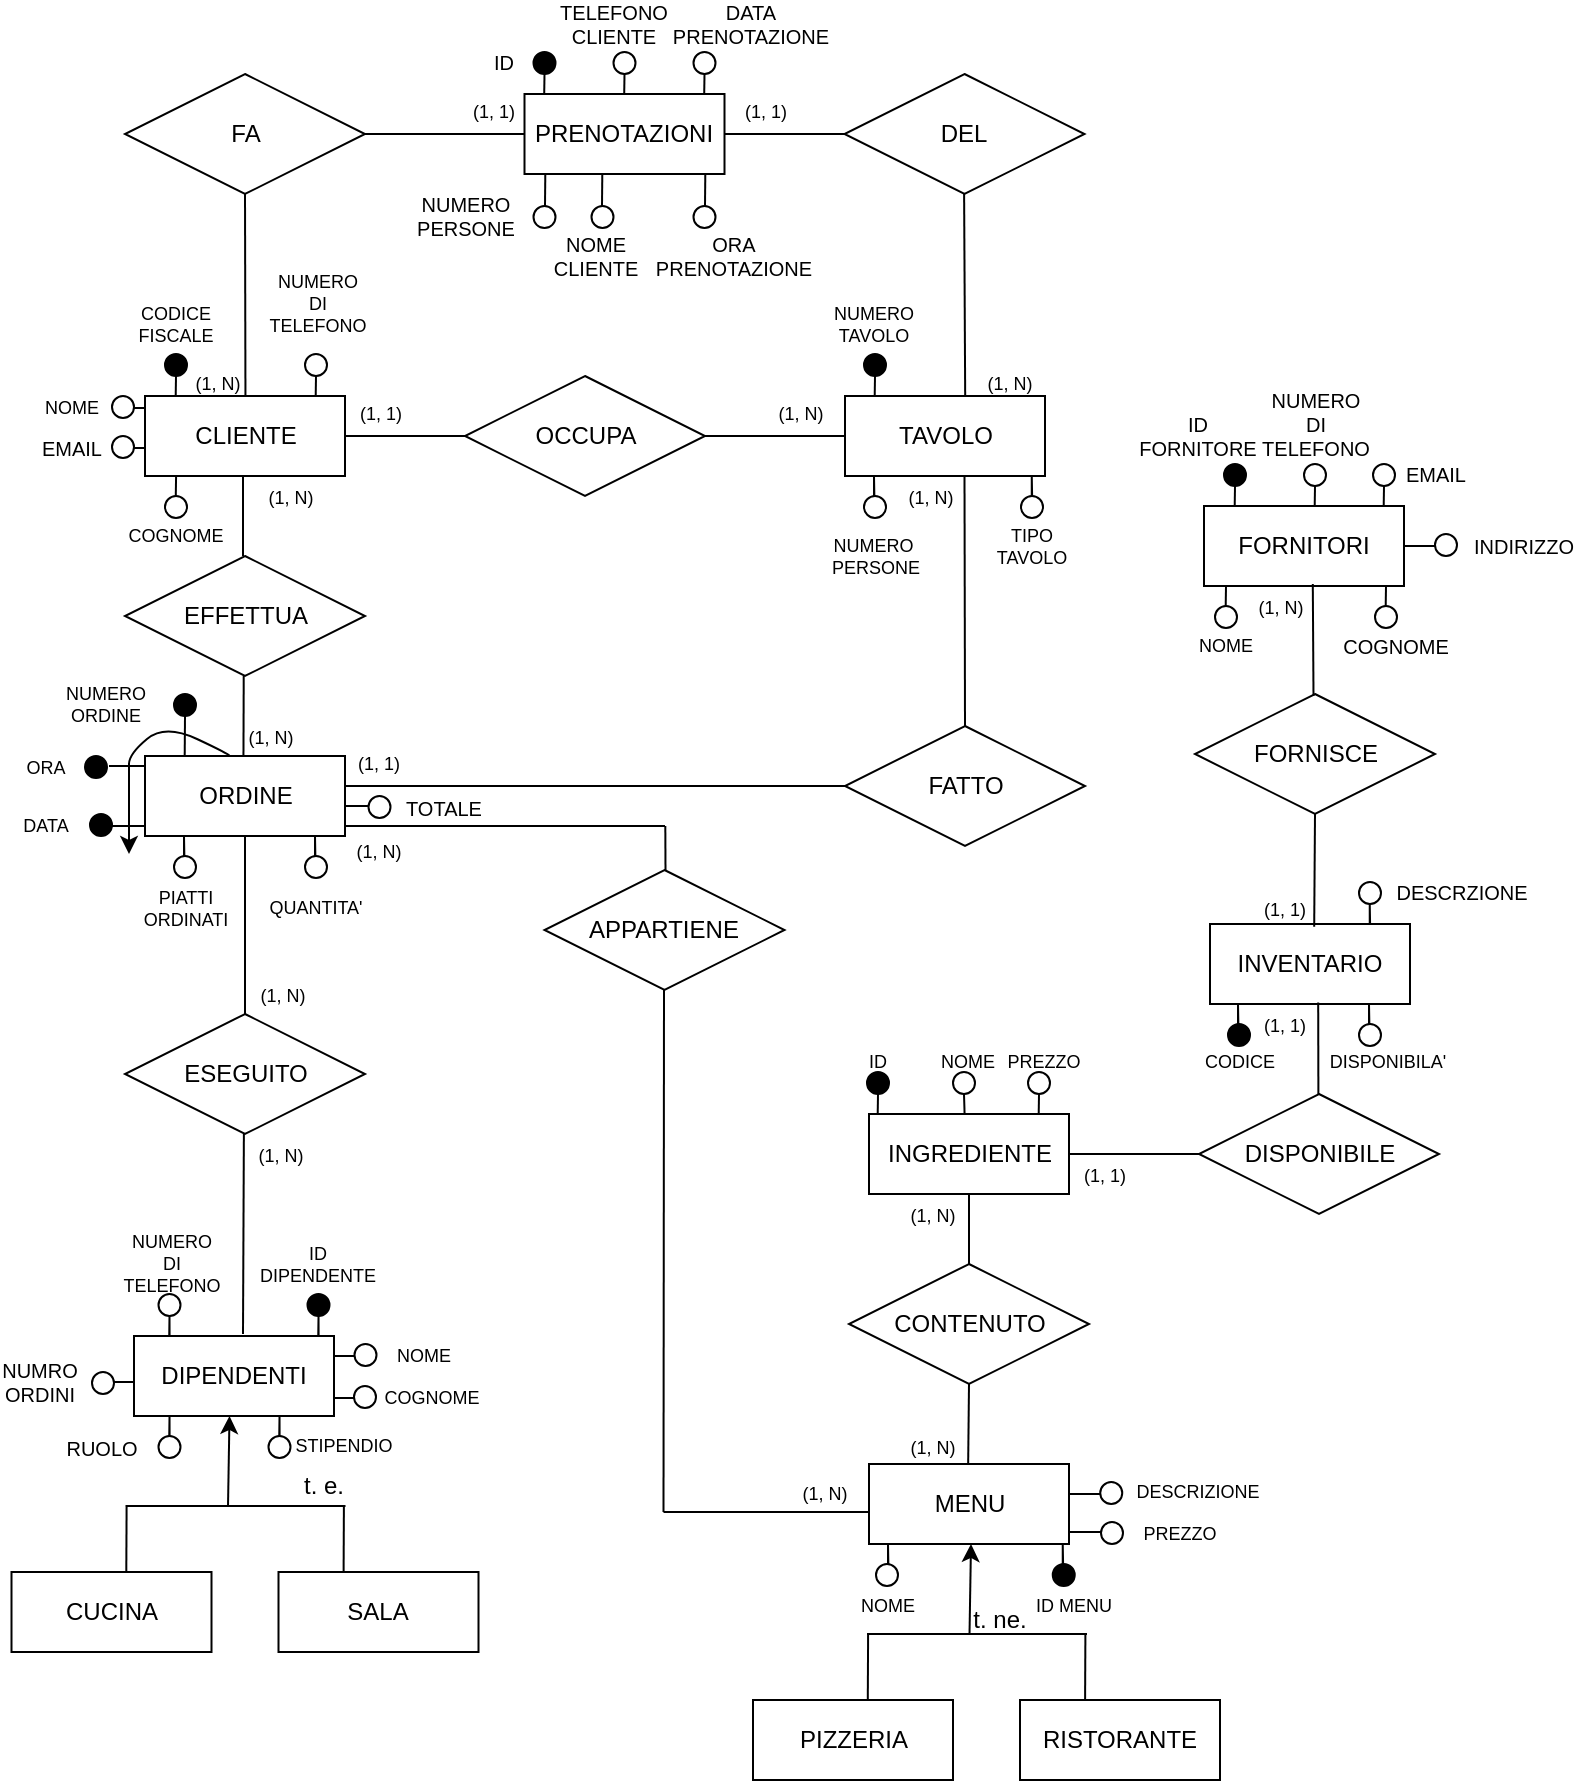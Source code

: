 <mxfile version="20.8.16" type="device" pages="13"><diagram id="R2lEEEUBdFMjLlhIrx00" name="Page-1"><mxGraphModel dx="1354" dy="818" grid="1" gridSize="10" guides="1" tooltips="1" connect="1" arrows="1" fold="1" page="1" pageScale="1" pageWidth="850" pageHeight="1100" math="0" shadow="0" extFonts="Permanent Marker^https://fonts.googleapis.com/css?family=Permanent+Marker"><root><mxCell id="0"/><mxCell id="1" parent="0"/><mxCell id="bgWRwbfVzmAIgZqBSCdB-1" value="CLIENTE" style="whiteSpace=wrap;html=1;align=center;" parent="1" vertex="1"><mxGeometry x="106.5" y="231" width="100" height="40" as="geometry"/></mxCell><mxCell id="bgWRwbfVzmAIgZqBSCdB-2" value="DIPENDENTI" style="whiteSpace=wrap;html=1;align=center;" parent="1" vertex="1"><mxGeometry x="101" y="701" width="100" height="40" as="geometry"/></mxCell><mxCell id="bgWRwbfVzmAIgZqBSCdB-3" value="" style="line;strokeWidth=1;rotatable=0;dashed=0;labelPosition=right;align=left;verticalAlign=middle;spacingTop=0;spacingLeft=6;points=[];portConstraint=eastwest;" parent="1" vertex="1"><mxGeometry x="563.5" y="605" width="70" height="10" as="geometry"/></mxCell><mxCell id="bgWRwbfVzmAIgZqBSCdB-4" value="CONTENUTO" style="shape=rhombus;perimeter=rhombusPerimeter;whiteSpace=wrap;html=1;align=center;" parent="1" vertex="1"><mxGeometry x="458.5" y="665" width="120" height="60" as="geometry"/></mxCell><mxCell id="bgWRwbfVzmAIgZqBSCdB-5" value="" style="endArrow=none;html=1;rounded=0;exitX=0.5;exitY=0;exitDx=0;exitDy=0;" parent="1" source="bgWRwbfVzmAIgZqBSCdB-4" target="bgWRwbfVzmAIgZqBSCdB-6" edge="1"><mxGeometry relative="1" as="geometry"><mxPoint x="518.08" y="625" as="sourcePoint"/><mxPoint x="518.08" y="665" as="targetPoint"/></mxGeometry></mxCell><mxCell id="bgWRwbfVzmAIgZqBSCdB-6" value="INGREDIENTE" style="whiteSpace=wrap;html=1;align=center;" parent="1" vertex="1"><mxGeometry x="468.5" y="590" width="100" height="40" as="geometry"/></mxCell><mxCell id="bgWRwbfVzmAIgZqBSCdB-7" value="INVENTARIO" style="whiteSpace=wrap;html=1;align=center;" parent="1" vertex="1"><mxGeometry x="639" y="495" width="100" height="40" as="geometry"/></mxCell><mxCell id="bgWRwbfVzmAIgZqBSCdB-8" value="DISPONIBILE" style="shape=rhombus;perimeter=rhombusPerimeter;whiteSpace=wrap;html=1;align=center;" parent="1" vertex="1"><mxGeometry x="633.5" y="580" width="120" height="60" as="geometry"/></mxCell><mxCell id="bgWRwbfVzmAIgZqBSCdB-9" value="TAVOLO" style="whiteSpace=wrap;html=1;align=center;" parent="1" vertex="1"><mxGeometry x="456.5" y="231" width="100" height="40" as="geometry"/></mxCell><mxCell id="bgWRwbfVzmAIgZqBSCdB-10" value="" style="line;strokeWidth=1;rotatable=0;dashed=0;labelPosition=right;align=left;verticalAlign=middle;spacingTop=0;spacingLeft=6;points=[];portConstraint=eastwest;" parent="1" vertex="1"><mxGeometry x="386.5" y="246" width="70" height="10" as="geometry"/></mxCell><mxCell id="bgWRwbfVzmAIgZqBSCdB-11" value="OCCUPA" style="shape=rhombus;perimeter=rhombusPerimeter;whiteSpace=wrap;html=1;align=center;" parent="1" vertex="1"><mxGeometry x="266.5" y="221" width="120" height="60" as="geometry"/></mxCell><mxCell id="bgWRwbfVzmAIgZqBSCdB-12" value="MENU" style="whiteSpace=wrap;html=1;align=center;" parent="1" vertex="1"><mxGeometry x="468.5" y="765" width="100" height="40" as="geometry"/></mxCell><mxCell id="bgWRwbfVzmAIgZqBSCdB-13" value="APPARTIENE" style="shape=rhombus;perimeter=rhombusPerimeter;whiteSpace=wrap;html=1;align=center;" parent="1" vertex="1"><mxGeometry x="306.25" y="468" width="120" height="60" as="geometry"/></mxCell><mxCell id="bgWRwbfVzmAIgZqBSCdB-14" value="" style="line;strokeWidth=1;rotatable=0;dashed=0;labelPosition=right;align=left;verticalAlign=middle;spacingTop=0;spacingLeft=6;points=[];portConstraint=eastwest;" parent="1" vertex="1"><mxGeometry x="202.25" y="421" width="254.25" height="10" as="geometry"/></mxCell><mxCell id="bgWRwbfVzmAIgZqBSCdB-16" value="ORDINE" style="whiteSpace=wrap;html=1;align=center;" parent="1" vertex="1"><mxGeometry x="106.5" y="411" width="100" height="40" as="geometry"/></mxCell><mxCell id="bgWRwbfVzmAIgZqBSCdB-17" value="EFFETTUA" style="shape=rhombus;perimeter=rhombusPerimeter;whiteSpace=wrap;html=1;align=center;" parent="1" vertex="1"><mxGeometry x="96.5" y="311" width="120" height="60" as="geometry"/></mxCell><mxCell id="bgWRwbfVzmAIgZqBSCdB-18" value="" style="endArrow=none;html=1;rounded=0;" parent="1" edge="1"><mxGeometry width="50" height="50" relative="1" as="geometry"><mxPoint x="155.5" y="311.0" as="sourcePoint"/><mxPoint x="155.5" y="271.0" as="targetPoint"/></mxGeometry></mxCell><mxCell id="bgWRwbfVzmAIgZqBSCdB-19" value="" style="endArrow=none;html=1;rounded=0;" parent="1" edge="1"><mxGeometry width="50" height="50" relative="1" as="geometry"><mxPoint x="155.73" y="411" as="sourcePoint"/><mxPoint x="155.86" y="371.0" as="targetPoint"/></mxGeometry></mxCell><mxCell id="bgWRwbfVzmAIgZqBSCdB-20" value="" style="endArrow=none;html=1;rounded=0;" parent="1" edge="1"><mxGeometry width="50" height="50" relative="1" as="geometry"><mxPoint x="156.5" y="540" as="sourcePoint"/><mxPoint x="156.5" y="451" as="targetPoint"/></mxGeometry></mxCell><mxCell id="bgWRwbfVzmAIgZqBSCdB-22" value="" style="endArrow=none;html=1;rounded=0;exitX=0.5;exitY=0;exitDx=0;exitDy=0;entryX=0.5;entryY=1;entryDx=0;entryDy=0;" parent="1" target="bgWRwbfVzmAIgZqBSCdB-4" edge="1"><mxGeometry relative="1" as="geometry"><mxPoint x="518.08" y="765" as="sourcePoint"/><mxPoint x="518.08" y="730" as="targetPoint"/></mxGeometry></mxCell><mxCell id="bgWRwbfVzmAIgZqBSCdB-25" value="" style="endArrow=classic;html=1;rounded=0;exitX=0.466;exitY=0.501;exitDx=0;exitDy=0;exitPerimeter=0;" parent="1" source="vD8iu7VDiBzPjXWuW8r6-10" edge="1"><mxGeometry width="50" height="50" relative="1" as="geometry"><mxPoint x="148.75" y="779" as="sourcePoint"/><mxPoint x="148.75" y="741" as="targetPoint"/></mxGeometry></mxCell><mxCell id="bgWRwbfVzmAIgZqBSCdB-26" value="CUCINA" style="whiteSpace=wrap;html=1;align=center;" parent="1" vertex="1"><mxGeometry x="39.75" y="819" width="100" height="40" as="geometry"/></mxCell><mxCell id="bgWRwbfVzmAIgZqBSCdB-28" value="SALA" style="whiteSpace=wrap;html=1;align=center;" parent="1" vertex="1"><mxGeometry x="173.25" y="819" width="100" height="40" as="geometry"/></mxCell><mxCell id="bgWRwbfVzmAIgZqBSCdB-32" value="ESEGUITO" style="shape=rhombus;perimeter=rhombusPerimeter;whiteSpace=wrap;html=1;align=center;" parent="1" vertex="1"><mxGeometry x="96.5" y="540" width="120" height="60" as="geometry"/></mxCell><mxCell id="bgWRwbfVzmAIgZqBSCdB-34" value="t. e." style="text;html=1;strokeColor=none;fillColor=none;align=center;verticalAlign=middle;whiteSpace=wrap;rounded=0;" parent="1" vertex="1"><mxGeometry x="166.37" y="761" width="60" height="30" as="geometry"/></mxCell><mxCell id="bgWRwbfVzmAIgZqBSCdB-35" value="" style="line;strokeWidth=1;rotatable=0;dashed=0;labelPosition=right;align=left;verticalAlign=middle;spacingTop=0;spacingLeft=6;points=[];portConstraint=eastwest;" parent="1" vertex="1"><mxGeometry x="206.5" y="246" width="60" height="10" as="geometry"/></mxCell><mxCell id="bgWRwbfVzmAIgZqBSCdB-36" value="" style="endArrow=none;html=1;rounded=0;exitX=0.541;exitY=0.981;exitDx=0;exitDy=0;exitPerimeter=0;" parent="1" source="bgWRwbfVzmAIgZqBSCdB-7" edge="1"><mxGeometry relative="1" as="geometry"><mxPoint x="693.5" y="540" as="sourcePoint"/><mxPoint x="693.19" y="580.0" as="targetPoint"/></mxGeometry></mxCell><mxCell id="bgWRwbfVzmAIgZqBSCdB-37" value="" style="ellipse;whiteSpace=wrap;html=1;align=center;fillColor=#000000;" parent="1" vertex="1"><mxGeometry x="116.5" y="210" width="11" height="11" as="geometry"/></mxCell><mxCell id="bgWRwbfVzmAIgZqBSCdB-38" value="" style="endArrow=none;html=1;rounded=0;entryX=0.5;entryY=1;entryDx=0;entryDy=0;" parent="1" target="bgWRwbfVzmAIgZqBSCdB-37" edge="1"><mxGeometry width="50" height="50" relative="1" as="geometry"><mxPoint x="121.85" y="231" as="sourcePoint"/><mxPoint x="121.85" y="222" as="targetPoint"/></mxGeometry></mxCell><mxCell id="bgWRwbfVzmAIgZqBSCdB-39" value="" style="ellipse;whiteSpace=wrap;html=1;align=center;" parent="1" vertex="1"><mxGeometry x="116.5" y="281" width="11" height="11" as="geometry"/></mxCell><mxCell id="bgWRwbfVzmAIgZqBSCdB-40" value="" style="ellipse;whiteSpace=wrap;html=1;align=center;" parent="1" vertex="1"><mxGeometry x="186.5" y="210" width="11" height="11" as="geometry"/></mxCell><mxCell id="bgWRwbfVzmAIgZqBSCdB-41" value="" style="endArrow=none;html=1;rounded=0;entryX=0.5;entryY=1;entryDx=0;entryDy=0;" parent="1" target="bgWRwbfVzmAIgZqBSCdB-40" edge="1"><mxGeometry width="50" height="50" relative="1" as="geometry"><mxPoint x="191.85" y="231" as="sourcePoint"/><mxPoint x="191.85" y="222" as="targetPoint"/></mxGeometry></mxCell><mxCell id="bgWRwbfVzmAIgZqBSCdB-42" value="&lt;font style=&quot;font-size: 9px;&quot;&gt;NOME&lt;/font&gt;" style="text;html=1;strokeColor=none;fillColor=none;align=center;verticalAlign=middle;whiteSpace=wrap;rounded=0;fontSize=4;" parent="1" vertex="1"><mxGeometry x="50" y="232" width="40" height="10" as="geometry"/></mxCell><mxCell id="bgWRwbfVzmAIgZqBSCdB-43" value="&lt;font style=&quot;font-size: 9px;&quot;&gt;COGNOME&lt;/font&gt;" style="text;html=1;strokeColor=none;fillColor=none;align=center;verticalAlign=middle;whiteSpace=wrap;rounded=0;fontSize=4;" parent="1" vertex="1"><mxGeometry x="102" y="296" width="40" height="10" as="geometry"/></mxCell><mxCell id="bgWRwbfVzmAIgZqBSCdB-44" value="&lt;font style=&quot;font-size: 9px;&quot;&gt;CODICE FISCALE&lt;/font&gt;" style="text;html=1;strokeColor=none;fillColor=none;align=center;verticalAlign=middle;whiteSpace=wrap;rounded=0;fontSize=4;" parent="1" vertex="1"><mxGeometry x="102" y="190" width="40" height="10" as="geometry"/></mxCell><mxCell id="bgWRwbfVzmAIgZqBSCdB-45" value="" style="ellipse;whiteSpace=wrap;html=1;align=center;" parent="1" vertex="1"><mxGeometry x="90" y="231" width="11" height="11" as="geometry"/></mxCell><mxCell id="bgWRwbfVzmAIgZqBSCdB-46" value="&lt;font style=&quot;font-size: 9px;&quot;&gt;NUMERO DI TELEFONO&lt;/font&gt;" style="text;html=1;strokeColor=none;fillColor=none;align=center;verticalAlign=middle;whiteSpace=wrap;rounded=0;fontSize=4;" parent="1" vertex="1"><mxGeometry x="173.25" y="180" width="40" height="10" as="geometry"/></mxCell><mxCell id="bgWRwbfVzmAIgZqBSCdB-47" value="" style="ellipse;whiteSpace=wrap;html=1;align=center;" parent="1" vertex="1"><mxGeometry x="113.25" y="680" width="11" height="11" as="geometry"/></mxCell><mxCell id="bgWRwbfVzmAIgZqBSCdB-48" value="" style="endArrow=none;html=1;rounded=0;" parent="1" edge="1"><mxGeometry width="50" height="50" relative="1" as="geometry"><mxPoint x="118.79" y="701" as="sourcePoint"/><mxPoint x="118.61" y="701" as="targetPoint"/><Array as="points"><mxPoint x="118.75" y="691"/></Array></mxGeometry></mxCell><mxCell id="bgWRwbfVzmAIgZqBSCdB-49" value="&lt;font style=&quot;font-size: 9px;&quot;&gt;NUMERO DI TELEFONO&lt;/font&gt;" style="text;html=1;strokeColor=none;fillColor=none;align=center;verticalAlign=middle;whiteSpace=wrap;rounded=0;fontSize=4;" parent="1" vertex="1"><mxGeometry x="99.75" y="660" width="40" height="10" as="geometry"/></mxCell><mxCell id="bgWRwbfVzmAIgZqBSCdB-50" value="" style="ellipse;whiteSpace=wrap;html=1;align=center;fillColor=#000000;" parent="1" vertex="1"><mxGeometry x="121" y="380" width="11" height="11" as="geometry"/></mxCell><mxCell id="bgWRwbfVzmAIgZqBSCdB-51" value="" style="endArrow=none;html=1;rounded=0;entryX=0.5;entryY=1;entryDx=0;entryDy=0;" parent="1" target="bgWRwbfVzmAIgZqBSCdB-50" edge="1"><mxGeometry width="50" height="50" relative="1" as="geometry"><mxPoint x="126.35" y="411" as="sourcePoint"/><mxPoint x="126.35" y="402" as="targetPoint"/></mxGeometry></mxCell><mxCell id="bgWRwbfVzmAIgZqBSCdB-52" value="" style="ellipse;whiteSpace=wrap;html=1;align=center;fillColor=#000000;" parent="1" vertex="1"><mxGeometry x="79" y="440" width="11" height="11" as="geometry"/></mxCell><mxCell id="bgWRwbfVzmAIgZqBSCdB-53" value="&lt;font style=&quot;font-size: 9px;&quot;&gt;PIATTI ORDINATI&lt;/font&gt;" style="text;html=1;strokeColor=none;fillColor=none;align=center;verticalAlign=middle;whiteSpace=wrap;rounded=0;fontSize=4;rotation=0;" parent="1" vertex="1"><mxGeometry x="106.5" y="482" width="40" height="10" as="geometry"/></mxCell><mxCell id="bgWRwbfVzmAIgZqBSCdB-54" value="&lt;font style=&quot;font-size: 9px;&quot;&gt;NUMERO ORDINE&lt;/font&gt;" style="text;html=1;strokeColor=none;fillColor=none;align=center;verticalAlign=middle;whiteSpace=wrap;rounded=0;fontSize=4;" parent="1" vertex="1"><mxGeometry x="66.5" y="380" width="40" height="10" as="geometry"/></mxCell><mxCell id="bgWRwbfVzmAIgZqBSCdB-55" value="" style="ellipse;whiteSpace=wrap;html=1;align=center;" parent="1" vertex="1"><mxGeometry x="121" y="461" width="11" height="11" as="geometry"/></mxCell><mxCell id="bgWRwbfVzmAIgZqBSCdB-56" value="" style="endArrow=none;html=1;rounded=0;" parent="1" edge="1"><mxGeometry width="50" height="50" relative="1" as="geometry"><mxPoint x="126.18" y="461" as="sourcePoint"/><mxPoint x="126" y="461" as="targetPoint"/><Array as="points"><mxPoint x="126" y="451"/></Array></mxGeometry></mxCell><mxCell id="bgWRwbfVzmAIgZqBSCdB-57" value="&lt;font style=&quot;font-size: 9px;&quot;&gt;DATA&lt;/font&gt;" style="text;html=1;strokeColor=none;fillColor=none;align=center;verticalAlign=middle;whiteSpace=wrap;rounded=0;fontSize=4;" parent="1" vertex="1"><mxGeometry x="36.5" y="440.5" width="40" height="10" as="geometry"/></mxCell><mxCell id="bgWRwbfVzmAIgZqBSCdB-58" value="" style="ellipse;whiteSpace=wrap;html=1;align=center;" parent="1" vertex="1"><mxGeometry x="186.5" y="461" width="11" height="11" as="geometry"/></mxCell><mxCell id="bgWRwbfVzmAIgZqBSCdB-59" value="" style="endArrow=none;html=1;rounded=0;" parent="1" edge="1"><mxGeometry width="50" height="50" relative="1" as="geometry"><mxPoint x="191.68" y="461" as="sourcePoint"/><mxPoint x="191.5" y="461" as="targetPoint"/><Array as="points"><mxPoint x="191.5" y="451"/></Array></mxGeometry></mxCell><mxCell id="bgWRwbfVzmAIgZqBSCdB-60" value="&lt;font style=&quot;font-size: 9px;&quot;&gt;ORA&lt;/font&gt;" style="text;html=1;strokeColor=none;fillColor=none;align=center;verticalAlign=middle;whiteSpace=wrap;rounded=0;fontSize=4;" parent="1" vertex="1"><mxGeometry x="38.5" y="409" width="35.5" height="15" as="geometry"/></mxCell><mxCell id="bgWRwbfVzmAIgZqBSCdB-61" value="" style="ellipse;whiteSpace=wrap;html=1;align=center;fillColor=#000000;" parent="1" vertex="1"><mxGeometry x="76.5" y="411" width="11" height="11" as="geometry"/></mxCell><mxCell id="bgWRwbfVzmAIgZqBSCdB-62" value="&lt;font style=&quot;font-size: 9px;&quot;&gt;QUANTITA'&lt;/font&gt;" style="text;html=1;strokeColor=none;fillColor=none;align=center;verticalAlign=middle;whiteSpace=wrap;rounded=0;fontSize=4;rotation=0;" parent="1" vertex="1"><mxGeometry x="172" y="482" width="40" height="10" as="geometry"/></mxCell><mxCell id="bgWRwbfVzmAIgZqBSCdB-63" value="" style="line;strokeWidth=1;rotatable=0;dashed=0;labelPosition=right;align=left;verticalAlign=middle;spacingTop=0;spacingLeft=6;points=[];portConstraint=eastwest;fontSize=4;fillColor=#000000;" parent="1" vertex="1"><mxGeometry x="88.5" y="411" width="18" height="10" as="geometry"/></mxCell><mxCell id="bgWRwbfVzmAIgZqBSCdB-64" value="" style="ellipse;whiteSpace=wrap;html=1;align=center;fillColor=#000000;" parent="1" vertex="1"><mxGeometry x="466" y="210" width="11" height="11" as="geometry"/></mxCell><mxCell id="bgWRwbfVzmAIgZqBSCdB-65" value="" style="endArrow=none;html=1;rounded=0;entryX=0.5;entryY=1;entryDx=0;entryDy=0;" parent="1" target="bgWRwbfVzmAIgZqBSCdB-64" edge="1"><mxGeometry width="50" height="50" relative="1" as="geometry"><mxPoint x="471.35" y="231" as="sourcePoint"/><mxPoint x="471.35" y="222" as="targetPoint"/></mxGeometry></mxCell><mxCell id="bgWRwbfVzmAIgZqBSCdB-71" value="&lt;font style=&quot;font-size: 9px;&quot;&gt;NUMERO TAVOLO&lt;/font&gt;" style="text;html=1;strokeColor=none;fillColor=none;align=center;verticalAlign=middle;whiteSpace=wrap;rounded=0;fontSize=4;" parent="1" vertex="1"><mxGeometry x="451.25" y="190" width="40" height="10" as="geometry"/></mxCell><mxCell id="bgWRwbfVzmAIgZqBSCdB-72" value="" style="ellipse;whiteSpace=wrap;html=1;align=center;" parent="1" vertex="1"><mxGeometry x="466" y="281" width="11" height="11" as="geometry"/></mxCell><mxCell id="bgWRwbfVzmAIgZqBSCdB-73" value="" style="endArrow=none;html=1;rounded=0;" parent="1" edge="1"><mxGeometry width="50" height="50" relative="1" as="geometry"><mxPoint x="471.18" y="281.0" as="sourcePoint"/><mxPoint x="471" y="281.0" as="targetPoint"/><Array as="points"><mxPoint x="471" y="271"/></Array></mxGeometry></mxCell><mxCell id="bgWRwbfVzmAIgZqBSCdB-74" value="&lt;font style=&quot;font-size: 9px;&quot;&gt;NUMERO&amp;nbsp; PERSONE&lt;/font&gt;" style="text;html=1;strokeColor=none;fillColor=none;align=center;verticalAlign=middle;whiteSpace=wrap;rounded=0;fontSize=4;" parent="1" vertex="1"><mxGeometry x="451.5" y="306" width="40" height="10" as="geometry"/></mxCell><mxCell id="bgWRwbfVzmAIgZqBSCdB-75" value="" style="ellipse;whiteSpace=wrap;html=1;align=center;fillColor=#000000;" parent="1" vertex="1"><mxGeometry x="467.5" y="569" width="11" height="11" as="geometry"/></mxCell><mxCell id="bgWRwbfVzmAIgZqBSCdB-76" value="" style="endArrow=none;html=1;rounded=0;entryX=0.5;entryY=1;entryDx=0;entryDy=0;" parent="1" target="bgWRwbfVzmAIgZqBSCdB-75" edge="1"><mxGeometry width="50" height="50" relative="1" as="geometry"><mxPoint x="472.85" y="590" as="sourcePoint"/><mxPoint x="472.85" y="581" as="targetPoint"/></mxGeometry></mxCell><mxCell id="bgWRwbfVzmAIgZqBSCdB-77" value="" style="ellipse;whiteSpace=wrap;html=1;align=center;" parent="1" vertex="1"><mxGeometry x="510.5" y="569" width="11" height="11" as="geometry"/></mxCell><mxCell id="bgWRwbfVzmAIgZqBSCdB-78" value="" style="endArrow=none;html=1;rounded=0;entryX=0.5;entryY=1;entryDx=0;entryDy=0;exitX=0.478;exitY=0.002;exitDx=0;exitDy=0;exitPerimeter=0;" parent="1" source="bgWRwbfVzmAIgZqBSCdB-6" target="bgWRwbfVzmAIgZqBSCdB-77" edge="1"><mxGeometry width="50" height="50" relative="1" as="geometry"><mxPoint x="497.85" y="590" as="sourcePoint"/><mxPoint x="497.85" y="581" as="targetPoint"/></mxGeometry></mxCell><mxCell id="bgWRwbfVzmAIgZqBSCdB-79" value="" style="ellipse;whiteSpace=wrap;html=1;align=center;" parent="1" vertex="1"><mxGeometry x="548" y="569" width="11" height="11" as="geometry"/></mxCell><mxCell id="bgWRwbfVzmAIgZqBSCdB-80" value="" style="endArrow=none;html=1;rounded=0;entryX=0.5;entryY=1;entryDx=0;entryDy=0;" parent="1" target="bgWRwbfVzmAIgZqBSCdB-79" edge="1"><mxGeometry width="50" height="50" relative="1" as="geometry"><mxPoint x="553.35" y="590" as="sourcePoint"/><mxPoint x="553.35" y="581" as="targetPoint"/></mxGeometry></mxCell><mxCell id="bgWRwbfVzmAIgZqBSCdB-81" value="&lt;font style=&quot;font-size: 9px;&quot;&gt;NOME&lt;/font&gt;" style="text;html=1;strokeColor=none;fillColor=none;align=center;verticalAlign=middle;whiteSpace=wrap;rounded=0;fontSize=4;" parent="1" vertex="1"><mxGeometry x="497.5" y="559" width="40" height="10" as="geometry"/></mxCell><mxCell id="bgWRwbfVzmAIgZqBSCdB-82" value="&lt;font style=&quot;font-size: 9px;&quot;&gt;PREZZO&lt;/font&gt;" style="text;html=1;strokeColor=none;fillColor=none;align=center;verticalAlign=middle;whiteSpace=wrap;rounded=0;fontSize=4;" parent="1" vertex="1"><mxGeometry x="535.5" y="559" width="40" height="10" as="geometry"/></mxCell><mxCell id="bgWRwbfVzmAIgZqBSCdB-83" value="&lt;font style=&quot;font-size: 9px;&quot;&gt;ID&lt;/font&gt;" style="text;html=1;strokeColor=none;fillColor=none;align=center;verticalAlign=middle;whiteSpace=wrap;rounded=0;fontSize=4;" parent="1" vertex="1"><mxGeometry x="453" y="559" width="40" height="10" as="geometry"/></mxCell><mxCell id="bgWRwbfVzmAIgZqBSCdB-84" value="" style="ellipse;whiteSpace=wrap;html=1;align=center;fillColor=none;" parent="1" vertex="1"><mxGeometry x="472" y="815" width="11" height="11" as="geometry"/></mxCell><mxCell id="bgWRwbfVzmAIgZqBSCdB-85" value="" style="endArrow=none;html=1;rounded=0;" parent="1" edge="1"><mxGeometry width="50" height="50" relative="1" as="geometry"><mxPoint x="478.18" y="815" as="sourcePoint"/><mxPoint x="478" y="815" as="targetPoint"/><Array as="points"><mxPoint x="478" y="805"/></Array></mxGeometry></mxCell><mxCell id="bgWRwbfVzmAIgZqBSCdB-86" value="&lt;font style=&quot;font-size: 9px;&quot;&gt;NOME&lt;/font&gt;" style="text;html=1;strokeColor=none;fillColor=none;align=center;verticalAlign=middle;whiteSpace=wrap;rounded=0;fontSize=4;" parent="1" vertex="1"><mxGeometry x="457.5" y="831" width="40" height="10" as="geometry"/></mxCell><mxCell id="bgWRwbfVzmAIgZqBSCdB-87" value="" style="ellipse;whiteSpace=wrap;html=1;align=center;" parent="1" vertex="1"><mxGeometry x="584.12" y="774" width="11" height="11" as="geometry"/></mxCell><mxCell id="bgWRwbfVzmAIgZqBSCdB-88" value="&lt;font style=&quot;font-size: 9px;&quot;&gt;PREZZO&lt;/font&gt;" style="text;html=1;strokeColor=none;fillColor=none;align=center;verticalAlign=middle;whiteSpace=wrap;rounded=0;fontSize=4;" parent="1" vertex="1"><mxGeometry x="604" y="795" width="40" height="10" as="geometry"/></mxCell><mxCell id="bgWRwbfVzmAIgZqBSCdB-89" value="" style="ellipse;whiteSpace=wrap;html=1;align=center;" parent="1" vertex="1"><mxGeometry x="584.5" y="794" width="11" height="11" as="geometry"/></mxCell><mxCell id="bgWRwbfVzmAIgZqBSCdB-91" value="" style="ellipse;whiteSpace=wrap;html=1;align=center;" parent="1" vertex="1"><mxGeometry x="168.25" y="751" width="11" height="11" as="geometry"/></mxCell><mxCell id="bgWRwbfVzmAIgZqBSCdB-92" value="" style="endArrow=none;html=1;rounded=0;" parent="1" edge="1"><mxGeometry width="50" height="50" relative="1" as="geometry"><mxPoint x="173.8" y="751" as="sourcePoint"/><mxPoint x="173.62" y="751" as="targetPoint"/><Array as="points"><mxPoint x="173.76" y="741"/></Array></mxGeometry></mxCell><mxCell id="bgWRwbfVzmAIgZqBSCdB-93" value="&lt;font style=&quot;font-size: 9px;&quot;&gt;STIPENDIO&lt;/font&gt;" style="text;html=1;strokeColor=none;fillColor=none;align=center;verticalAlign=middle;whiteSpace=wrap;rounded=0;fontSize=4;" parent="1" vertex="1"><mxGeometry x="186" y="751" width="40" height="10" as="geometry"/></mxCell><mxCell id="bgWRwbfVzmAIgZqBSCdB-94" value="" style="ellipse;whiteSpace=wrap;html=1;align=center;fillColor=#000000;" parent="1" vertex="1"><mxGeometry x="187.75" y="680" width="11" height="11" as="geometry"/></mxCell><mxCell id="bgWRwbfVzmAIgZqBSCdB-95" value="&lt;font style=&quot;font-size: 9px;&quot;&gt;ID DIPENDENTE&lt;/font&gt;" style="text;html=1;strokeColor=none;fillColor=none;align=center;verticalAlign=middle;whiteSpace=wrap;rounded=0;fontSize=4;" parent="1" vertex="1"><mxGeometry x="173.25" y="660" width="40" height="10" as="geometry"/></mxCell><mxCell id="bgWRwbfVzmAIgZqBSCdB-96" value="" style="ellipse;whiteSpace=wrap;html=1;align=center;" parent="1" vertex="1"><mxGeometry x="211.25" y="705" width="11" height="11" as="geometry"/></mxCell><mxCell id="bgWRwbfVzmAIgZqBSCdB-97" value="&lt;font style=&quot;font-size: 9px;&quot;&gt;NOME&lt;/font&gt;" style="text;html=1;strokeColor=none;fillColor=none;align=center;verticalAlign=middle;whiteSpace=wrap;rounded=0;fontSize=4;rotation=0;" parent="1" vertex="1"><mxGeometry x="226.37" y="705.5" width="40" height="10" as="geometry"/></mxCell><mxCell id="bgWRwbfVzmAIgZqBSCdB-98" value="" style="line;strokeWidth=1;rotatable=0;dashed=0;labelPosition=right;align=left;verticalAlign=middle;spacingTop=0;spacingLeft=6;points=[];portConstraint=eastwest;fontSize=4;fillColor=#000000;" parent="1" vertex="1"><mxGeometry x="201.25" y="706" width="10" height="10" as="geometry"/></mxCell><mxCell id="bgWRwbfVzmAIgZqBSCdB-99" value="" style="ellipse;whiteSpace=wrap;html=1;align=center;" parent="1" vertex="1"><mxGeometry x="211" y="726" width="11" height="11" as="geometry"/></mxCell><mxCell id="bgWRwbfVzmAIgZqBSCdB-100" value="&lt;font style=&quot;font-size: 9px;&quot;&gt;COGNOME&lt;/font&gt;" style="text;html=1;strokeColor=none;fillColor=none;align=center;verticalAlign=middle;whiteSpace=wrap;rounded=0;fontSize=4;rotation=0;" parent="1" vertex="1"><mxGeometry x="229.75" y="726.5" width="40" height="10" as="geometry"/></mxCell><mxCell id="bgWRwbfVzmAIgZqBSCdB-101" value="" style="line;strokeWidth=1;rotatable=0;dashed=0;labelPosition=right;align=left;verticalAlign=middle;spacingTop=0;spacingLeft=6;points=[];portConstraint=eastwest;fontSize=4;fillColor=#000000;" parent="1" vertex="1"><mxGeometry x="201" y="727" width="10" height="10" as="geometry"/></mxCell><mxCell id="bgWRwbfVzmAIgZqBSCdB-102" value="" style="ellipse;whiteSpace=wrap;html=1;align=center;fillColor=#000000;" parent="1" vertex="1"><mxGeometry x="648" y="545" width="11" height="11" as="geometry"/></mxCell><mxCell id="bgWRwbfVzmAIgZqBSCdB-103" value="" style="endArrow=none;html=1;rounded=0;" parent="1" edge="1"><mxGeometry width="50" height="50" relative="1" as="geometry"><mxPoint x="653.18" y="545.0" as="sourcePoint"/><mxPoint x="653" y="545.0" as="targetPoint"/><Array as="points"><mxPoint x="653" y="535"/></Array></mxGeometry></mxCell><mxCell id="bgWRwbfVzmAIgZqBSCdB-104" value="&lt;font style=&quot;font-size: 9px;&quot;&gt;CODICE&lt;/font&gt;" style="text;html=1;strokeColor=none;fillColor=none;align=center;verticalAlign=middle;whiteSpace=wrap;rounded=0;fontSize=4;" parent="1" vertex="1"><mxGeometry x="633.5" y="559" width="40" height="10" as="geometry"/></mxCell><mxCell id="bgWRwbfVzmAIgZqBSCdB-105" value="" style="ellipse;whiteSpace=wrap;html=1;align=center;" parent="1" vertex="1"><mxGeometry x="713.5" y="545" width="11" height="11" as="geometry"/></mxCell><mxCell id="bgWRwbfVzmAIgZqBSCdB-106" value="" style="endArrow=none;html=1;rounded=0;" parent="1" edge="1"><mxGeometry width="50" height="50" relative="1" as="geometry"><mxPoint x="718.68" y="545.0" as="sourcePoint"/><mxPoint x="718.5" y="545.0" as="targetPoint"/><Array as="points"><mxPoint x="718.5" y="535"/></Array></mxGeometry></mxCell><mxCell id="bgWRwbfVzmAIgZqBSCdB-107" value="&lt;font style=&quot;font-size: 9px;&quot;&gt;DISPONIBILA'&lt;/font&gt;" style="text;html=1;strokeColor=none;fillColor=none;align=center;verticalAlign=middle;whiteSpace=wrap;rounded=0;fontSize=4;" parent="1" vertex="1"><mxGeometry x="708.25" y="559" width="40" height="10" as="geometry"/></mxCell><mxCell id="bgWRwbfVzmAIgZqBSCdB-108" value="&lt;font style=&quot;font-size: 9px;&quot;&gt;(1, 1)&lt;/font&gt;" style="text;html=1;strokeColor=none;fillColor=none;align=center;verticalAlign=middle;whiteSpace=wrap;rounded=0;fontSize=11;" parent="1" vertex="1"><mxGeometry x="212" y="231" width="24.5" height="15" as="geometry"/></mxCell><mxCell id="bgWRwbfVzmAIgZqBSCdB-109" value="&lt;font style=&quot;font-size: 9px;&quot;&gt;(1, N)&lt;/font&gt;" style="text;html=1;strokeColor=none;fillColor=none;align=center;verticalAlign=middle;whiteSpace=wrap;rounded=0;fontSize=11;" parent="1" vertex="1"><mxGeometry x="416.5" y="231" width="35" height="15" as="geometry"/></mxCell><mxCell id="bgWRwbfVzmAIgZqBSCdB-110" value="&lt;font style=&quot;font-size: 9px;&quot;&gt;(1, N)&lt;/font&gt;" style="text;html=1;strokeColor=none;fillColor=none;align=center;verticalAlign=middle;whiteSpace=wrap;rounded=0;fontSize=11;" parent="1" vertex="1"><mxGeometry x="162" y="271" width="34.5" height="20" as="geometry"/></mxCell><mxCell id="bgWRwbfVzmAIgZqBSCdB-111" value="&lt;font style=&quot;font-size: 9px;&quot;&gt;(1, N)&lt;/font&gt;" style="text;html=1;strokeColor=none;fillColor=none;align=center;verticalAlign=middle;whiteSpace=wrap;rounded=0;fontSize=11;" parent="1" vertex="1"><mxGeometry x="151.5" y="391" width="34.5" height="20" as="geometry"/></mxCell><mxCell id="bgWRwbfVzmAIgZqBSCdB-112" value="" style="line;strokeWidth=1;rotatable=0;dashed=0;labelPosition=right;align=left;verticalAlign=middle;spacingTop=0;spacingLeft=6;points=[];portConstraint=eastwest;fontSize=9;" parent="1" vertex="1"><mxGeometry x="88.5" y="441" width="18" height="10" as="geometry"/></mxCell><mxCell id="bgWRwbfVzmAIgZqBSCdB-113" value="&lt;font style=&quot;font-size: 9px;&quot;&gt;(1, N)&lt;/font&gt;" style="text;html=1;strokeColor=none;fillColor=none;align=center;verticalAlign=middle;whiteSpace=wrap;rounded=0;fontSize=11;" parent="1" vertex="1"><mxGeometry x="206" y="448" width="34.5" height="20" as="geometry"/></mxCell><mxCell id="bgWRwbfVzmAIgZqBSCdB-114" value="&lt;font style=&quot;font-size: 9px;&quot;&gt;(1, N)&lt;/font&gt;" style="text;html=1;strokeColor=none;fillColor=none;align=center;verticalAlign=middle;whiteSpace=wrap;rounded=0;fontSize=11;" parent="1" vertex="1"><mxGeometry x="429" y="769" width="34.5" height="20" as="geometry"/></mxCell><mxCell id="bgWRwbfVzmAIgZqBSCdB-115" value="&lt;font style=&quot;font-size: 9px;&quot;&gt;(1, N)&lt;/font&gt;" style="text;html=1;strokeColor=none;fillColor=none;align=center;verticalAlign=middle;whiteSpace=wrap;rounded=0;fontSize=11;" parent="1" vertex="1"><mxGeometry x="157.5" y="520" width="34.5" height="20" as="geometry"/></mxCell><mxCell id="bgWRwbfVzmAIgZqBSCdB-116" value="&lt;font style=&quot;font-size: 9px;&quot;&gt;(1, N)&lt;/font&gt;" style="text;html=1;strokeColor=none;fillColor=none;align=center;verticalAlign=middle;whiteSpace=wrap;rounded=0;fontSize=11;" parent="1" vertex="1"><mxGeometry x="156.5" y="600" width="34.5" height="20" as="geometry"/></mxCell><mxCell id="bgWRwbfVzmAIgZqBSCdB-117" value="&lt;font style=&quot;font-size: 9px;&quot;&gt;(1, N)&lt;/font&gt;" style="text;html=1;strokeColor=none;fillColor=none;align=center;verticalAlign=middle;whiteSpace=wrap;rounded=0;fontSize=11;" parent="1" vertex="1"><mxGeometry x="483" y="746" width="34.5" height="20" as="geometry"/></mxCell><mxCell id="bgWRwbfVzmAIgZqBSCdB-118" value="&lt;font style=&quot;font-size: 9px;&quot;&gt;(1, N)&lt;/font&gt;" style="text;html=1;strokeColor=none;fillColor=none;align=center;verticalAlign=middle;whiteSpace=wrap;rounded=0;fontSize=11;" parent="1" vertex="1"><mxGeometry x="483" y="630" width="34.5" height="20" as="geometry"/></mxCell><mxCell id="bgWRwbfVzmAIgZqBSCdB-119" value="&lt;font style=&quot;font-size: 9px;&quot;&gt;(1, 1)&lt;/font&gt;" style="text;html=1;strokeColor=none;fillColor=none;align=center;verticalAlign=middle;whiteSpace=wrap;rounded=0;fontSize=11;" parent="1" vertex="1"><mxGeometry x="569.25" y="610" width="34.5" height="20" as="geometry"/></mxCell><mxCell id="bgWRwbfVzmAIgZqBSCdB-120" value="&lt;font style=&quot;font-size: 9px;&quot;&gt;(1, 1)&lt;/font&gt;" style="text;html=1;strokeColor=none;fillColor=none;align=center;verticalAlign=middle;whiteSpace=wrap;rounded=0;fontSize=11;" parent="1" vertex="1"><mxGeometry x="659" y="535" width="34.5" height="20" as="geometry"/></mxCell><mxCell id="bgWRwbfVzmAIgZqBSCdB-121" value="&lt;font style=&quot;font-size: 9px;&quot;&gt;DESCRIZIONE&lt;/font&gt;" style="text;html=1;strokeColor=none;fillColor=none;align=center;verticalAlign=middle;whiteSpace=wrap;rounded=0;fontSize=4;" parent="1" vertex="1"><mxGeometry x="612.5" y="774" width="40" height="10" as="geometry"/></mxCell><mxCell id="bgWRwbfVzmAIgZqBSCdB-122" value="" style="line;strokeWidth=1;rotatable=0;dashed=0;labelPosition=right;align=left;verticalAlign=middle;spacingTop=0;spacingLeft=6;points=[];portConstraint=eastwest;fontSize=9;" parent="1" vertex="1"><mxGeometry x="568.5" y="775" width="15.62" height="10" as="geometry"/></mxCell><mxCell id="bgWRwbfVzmAIgZqBSCdB-123" value="" style="endArrow=none;html=1;rounded=0;" parent="1" edge="1"><mxGeometry width="50" height="50" relative="1" as="geometry"><mxPoint x="193.3" y="701" as="sourcePoint"/><mxPoint x="193.12" y="701" as="targetPoint"/><Array as="points"><mxPoint x="193.26" y="691"/></Array></mxGeometry></mxCell><mxCell id="bgWRwbfVzmAIgZqBSCdB-124" value="" style="line;strokeWidth=1;rotatable=0;dashed=0;labelPosition=right;align=left;verticalAlign=middle;spacingTop=0;spacingLeft=6;points=[];portConstraint=eastwest;fontSize=9;" parent="1" vertex="1"><mxGeometry x="101" y="232" width="5.5" height="10" as="geometry"/></mxCell><mxCell id="bgWRwbfVzmAIgZqBSCdB-125" value="" style="endArrow=none;html=1;rounded=0;entryX=0.5;entryY=1;entryDx=0;entryDy=0;" parent="1" edge="1"><mxGeometry width="50" height="50" relative="1" as="geometry"><mxPoint x="121.89" y="281.0" as="sourcePoint"/><mxPoint x="122.04" y="271.0" as="targetPoint"/></mxGeometry></mxCell><mxCell id="vD8iu7VDiBzPjXWuW8r6-8" value="" style="curved=1;endArrow=classic;html=1;rounded=0;" parent="1" source="bgWRwbfVzmAIgZqBSCdB-16" edge="1"><mxGeometry width="50" height="50" relative="1" as="geometry"><mxPoint x="116.5" y="445" as="sourcePoint"/><mxPoint x="98.5" y="460" as="targetPoint"/><Array as="points"><mxPoint x="148.5" y="410"/><mxPoint x="116.5" y="395"/><mxPoint x="98.5" y="410"/><mxPoint x="98.5" y="420"/></Array></mxGeometry></mxCell><mxCell id="vD8iu7VDiBzPjXWuW8r6-10" value="" style="line;strokeWidth=1;rotatable=0;dashed=0;labelPosition=right;align=left;verticalAlign=middle;spacingTop=0;spacingLeft=6;points=[];portConstraint=eastwest;fillColor=#000000;" parent="1" vertex="1"><mxGeometry x="96.75" y="781" width="110" height="10" as="geometry"/></mxCell><mxCell id="vD8iu7VDiBzPjXWuW8r6-13" value="" style="endArrow=none;html=1;rounded=0;entryX=0.574;entryY=0.011;entryDx=0;entryDy=0;entryPerimeter=0;exitX=0.005;exitY=0.55;exitDx=0;exitDy=0;exitPerimeter=0;" parent="1" source="vD8iu7VDiBzPjXWuW8r6-10" target="bgWRwbfVzmAIgZqBSCdB-26" edge="1"><mxGeometry relative="1" as="geometry"><mxPoint x="96.75" y="789" as="sourcePoint"/><mxPoint x="96.75" y="811" as="targetPoint"/></mxGeometry></mxCell><mxCell id="vD8iu7VDiBzPjXWuW8r6-14" value="" style="endArrow=none;html=1;rounded=0;entryX=0.574;entryY=0.011;entryDx=0;entryDy=0;entryPerimeter=0;exitX=0.005;exitY=0.55;exitDx=0;exitDy=0;exitPerimeter=0;" parent="1" edge="1"><mxGeometry relative="1" as="geometry"><mxPoint x="205.95" y="786.06" as="sourcePoint"/><mxPoint x="205.8" y="819" as="targetPoint"/></mxGeometry></mxCell><mxCell id="vD8iu7VDiBzPjXWuW8r6-16" value="&lt;font size=&quot;1&quot;&gt;EMAIL&lt;/font&gt;" style="text;html=1;strokeColor=none;fillColor=none;align=center;verticalAlign=middle;whiteSpace=wrap;rounded=0;fontSize=4;" parent="1" vertex="1"><mxGeometry x="50" y="252" width="40" height="10" as="geometry"/></mxCell><mxCell id="vD8iu7VDiBzPjXWuW8r6-17" value="" style="ellipse;whiteSpace=wrap;html=1;align=center;" parent="1" vertex="1"><mxGeometry x="90" y="251" width="11" height="11" as="geometry"/></mxCell><mxCell id="vD8iu7VDiBzPjXWuW8r6-18" value="" style="line;strokeWidth=1;rotatable=0;dashed=0;labelPosition=right;align=left;verticalAlign=middle;spacingTop=0;spacingLeft=6;points=[];portConstraint=eastwest;fontSize=9;" parent="1" vertex="1"><mxGeometry x="101" y="252" width="5.5" height="10" as="geometry"/></mxCell><mxCell id="vD8iu7VDiBzPjXWuW8r6-19" value="" style="ellipse;whiteSpace=wrap;html=1;align=center;" parent="1" vertex="1"><mxGeometry x="544.5" y="281" width="11" height="11" as="geometry"/></mxCell><mxCell id="vD8iu7VDiBzPjXWuW8r6-21" value="" style="endArrow=none;html=1;rounded=0;" parent="1" edge="1"><mxGeometry width="50" height="50" relative="1" as="geometry"><mxPoint x="550.06" y="281.0" as="sourcePoint"/><mxPoint x="549.88" y="281.0" as="targetPoint"/><Array as="points"><mxPoint x="549.88" y="271"/></Array></mxGeometry></mxCell><mxCell id="vD8iu7VDiBzPjXWuW8r6-23" value="&lt;font style=&quot;font-size: 9px;&quot;&gt;TIPO&lt;br&gt;TAVOLO&lt;br&gt;&lt;/font&gt;" style="text;html=1;strokeColor=none;fillColor=none;align=center;verticalAlign=middle;whiteSpace=wrap;rounded=0;fontSize=4;" parent="1" vertex="1"><mxGeometry x="530" y="301" width="40" height="10" as="geometry"/></mxCell><mxCell id="vD8iu7VDiBzPjXWuW8r6-24" value="" style="line;strokeWidth=1;rotatable=0;dashed=0;labelPosition=right;align=left;verticalAlign=middle;spacingTop=0;spacingLeft=6;points=[];portConstraint=eastwest;fontSize=5;fillColor=#000000;" parent="1" vertex="1"><mxGeometry x="206" y="431" width="12" height="10" as="geometry"/></mxCell><mxCell id="vD8iu7VDiBzPjXWuW8r6-25" value="" style="ellipse;whiteSpace=wrap;html=1;align=center;" parent="1" vertex="1"><mxGeometry x="218.25" y="431" width="11" height="11" as="geometry"/></mxCell><mxCell id="vD8iu7VDiBzPjXWuW8r6-26" value="&lt;font size=&quot;1&quot;&gt;TOTALE&lt;/font&gt;" style="text;html=1;strokeColor=none;fillColor=none;align=center;verticalAlign=middle;whiteSpace=wrap;rounded=0;fontSize=4;rotation=0;" parent="1" vertex="1"><mxGeometry x="236" y="431.5" width="40" height="10" as="geometry"/></mxCell><mxCell id="vD8iu7VDiBzPjXWuW8r6-27" value="&lt;font style=&quot;font-size: 9px;&quot;&gt;ID MENU&lt;/font&gt;" style="text;html=1;strokeColor=none;fillColor=none;align=center;verticalAlign=middle;whiteSpace=wrap;rounded=0;fontSize=4;" parent="1" vertex="1"><mxGeometry x="545.87" y="831" width="49.63" height="10" as="geometry"/></mxCell><mxCell id="vD8iu7VDiBzPjXWuW8r6-28" value="" style="ellipse;whiteSpace=wrap;html=1;align=center;fillColor=#000000;" parent="1" vertex="1"><mxGeometry x="560.37" y="815" width="11" height="11" as="geometry"/></mxCell><mxCell id="vD8iu7VDiBzPjXWuW8r6-29" value="" style="endArrow=none;html=1;rounded=0;" parent="1" edge="1"><mxGeometry width="50" height="50" relative="1" as="geometry"><mxPoint x="565.55" y="815" as="sourcePoint"/><mxPoint x="565.37" y="815" as="targetPoint"/><Array as="points"><mxPoint x="565.37" y="805"/></Array></mxGeometry></mxCell><mxCell id="vD8iu7VDiBzPjXWuW8r6-34" value="" style="ellipse;whiteSpace=wrap;html=1;align=center;" parent="1" vertex="1"><mxGeometry x="713.5" y="474" width="11" height="11" as="geometry"/></mxCell><mxCell id="vD8iu7VDiBzPjXWuW8r6-35" value="" style="endArrow=none;html=1;rounded=0;" parent="1" edge="1"><mxGeometry width="50" height="50" relative="1" as="geometry"><mxPoint x="719.05" y="495.0" as="sourcePoint"/><mxPoint x="718.87" y="495.0" as="targetPoint"/><Array as="points"><mxPoint x="718.87" y="485"/></Array></mxGeometry></mxCell><mxCell id="vD8iu7VDiBzPjXWuW8r6-36" value="&lt;font size=&quot;1&quot;&gt;DESCRZIONE&lt;/font&gt;" style="text;html=1;strokeColor=none;fillColor=none;align=center;verticalAlign=middle;whiteSpace=wrap;rounded=0;fontSize=4;" parent="1" vertex="1"><mxGeometry x="753.5" y="474" width="21.5" height="10" as="geometry"/></mxCell><mxCell id="vD8iu7VDiBzPjXWuW8r6-37" value="" style="ellipse;whiteSpace=wrap;html=1;align=center;" parent="1" vertex="1"><mxGeometry x="113.25" y="751" width="11" height="11" as="geometry"/></mxCell><mxCell id="vD8iu7VDiBzPjXWuW8r6-38" value="" style="endArrow=none;html=1;rounded=0;" parent="1" edge="1"><mxGeometry width="50" height="50" relative="1" as="geometry"><mxPoint x="118.8" y="751" as="sourcePoint"/><mxPoint x="118.62" y="751" as="targetPoint"/><Array as="points"><mxPoint x="118.76" y="741"/></Array></mxGeometry></mxCell><mxCell id="vD8iu7VDiBzPjXWuW8r6-39" value="&lt;font size=&quot;1&quot;&gt;RUOLO&lt;/font&gt;" style="text;html=1;strokeColor=none;fillColor=none;align=center;verticalAlign=middle;whiteSpace=wrap;rounded=0;fontSize=4;" parent="1" vertex="1"><mxGeometry x="65.25" y="752" width="40" height="10" as="geometry"/></mxCell><mxCell id="vD8iu7VDiBzPjXWuW8r6-40" value="" style="endArrow=classic;html=1;rounded=0;exitX=0.466;exitY=0.501;exitDx=0;exitDy=0;exitPerimeter=0;" parent="1" source="vD8iu7VDiBzPjXWuW8r6-47" edge="1"><mxGeometry width="50" height="50" relative="1" as="geometry"><mxPoint x="519.5" y="843" as="sourcePoint"/><mxPoint x="519.5" y="805" as="targetPoint"/></mxGeometry></mxCell><mxCell id="vD8iu7VDiBzPjXWuW8r6-41" value="PIZZERIA" style="whiteSpace=wrap;html=1;align=center;" parent="1" vertex="1"><mxGeometry x="410.5" y="883" width="100" height="40" as="geometry"/></mxCell><mxCell id="vD8iu7VDiBzPjXWuW8r6-42" value="RISTORANTE" style="whiteSpace=wrap;html=1;align=center;" parent="1" vertex="1"><mxGeometry x="544" y="883" width="100" height="40" as="geometry"/></mxCell><mxCell id="vD8iu7VDiBzPjXWuW8r6-47" value="" style="line;strokeWidth=1;rotatable=0;dashed=0;labelPosition=right;align=left;verticalAlign=middle;spacingTop=0;spacingLeft=6;points=[];portConstraint=eastwest;fillColor=#000000;" parent="1" vertex="1"><mxGeometry x="467.5" y="845" width="110" height="10" as="geometry"/></mxCell><mxCell id="vD8iu7VDiBzPjXWuW8r6-48" value="" style="endArrow=none;html=1;rounded=0;entryX=0.574;entryY=0.011;entryDx=0;entryDy=0;entryPerimeter=0;exitX=0.005;exitY=0.55;exitDx=0;exitDy=0;exitPerimeter=0;" parent="1" source="vD8iu7VDiBzPjXWuW8r6-47" target="vD8iu7VDiBzPjXWuW8r6-41" edge="1"><mxGeometry relative="1" as="geometry"><mxPoint x="467.5" y="853" as="sourcePoint"/><mxPoint x="467.5" y="875" as="targetPoint"/></mxGeometry></mxCell><mxCell id="vD8iu7VDiBzPjXWuW8r6-49" value="" style="endArrow=none;html=1;rounded=0;entryX=0.574;entryY=0.011;entryDx=0;entryDy=0;entryPerimeter=0;exitX=0.005;exitY=0.55;exitDx=0;exitDy=0;exitPerimeter=0;" parent="1" edge="1"><mxGeometry relative="1" as="geometry"><mxPoint x="576.7" y="850.06" as="sourcePoint"/><mxPoint x="576.55" y="883" as="targetPoint"/></mxGeometry></mxCell><mxCell id="vD8iu7VDiBzPjXWuW8r6-54" value="" style="endArrow=none;html=1;rounded=0;" parent="1" edge="1"><mxGeometry width="50" height="50" relative="1" as="geometry"><mxPoint x="155.5" y="700" as="sourcePoint"/><mxPoint x="155.94" y="600" as="targetPoint"/></mxGeometry></mxCell><mxCell id="vD8iu7VDiBzPjXWuW8r6-55" value="t. ne." style="text;html=1;strokeColor=none;fillColor=none;align=center;verticalAlign=middle;whiteSpace=wrap;rounded=0;" parent="1" vertex="1"><mxGeometry x="503.5" y="828" width="60" height="30" as="geometry"/></mxCell><mxCell id="vD8iu7VDiBzPjXWuW8r6-56" value="" style="line;strokeWidth=1;rotatable=0;dashed=0;labelPosition=right;align=left;verticalAlign=middle;spacingTop=0;spacingLeft=6;points=[];portConstraint=eastwest;fontSize=9;" parent="1" vertex="1"><mxGeometry x="568.88" y="794" width="15.62" height="10" as="geometry"/></mxCell><mxCell id="vD8iu7VDiBzPjXWuW8r6-59" value="" style="line;strokeWidth=1;rotatable=0;dashed=0;labelPosition=right;align=left;verticalAlign=middle;spacingTop=0;spacingLeft=6;points=[];portConstraint=eastwest;fontSize=9;fillColor=none;" parent="1" vertex="1"><mxGeometry x="166.25" y="95" width="350" height="10" as="geometry"/></mxCell><mxCell id="vD8iu7VDiBzPjXWuW8r6-61" value="" style="endArrow=none;html=1;rounded=0;fontSize=9;entryX=0.999;entryY=0.473;entryDx=0;entryDy=0;entryPerimeter=0;exitX=0.601;exitY=0.013;exitDx=0;exitDy=0;exitPerimeter=0;" parent="1" source="bgWRwbfVzmAIgZqBSCdB-9" target="vD8iu7VDiBzPjXWuW8r6-59" edge="1"><mxGeometry width="50" height="50" relative="1" as="geometry"><mxPoint x="506.5" y="230" as="sourcePoint"/><mxPoint x="506.5" y="150" as="targetPoint"/></mxGeometry></mxCell><mxCell id="vD8iu7VDiBzPjXWuW8r6-62" value="" style="endArrow=none;html=1;rounded=0;fontSize=9;exitX=0.601;exitY=0.013;exitDx=0;exitDy=0;exitPerimeter=0;entryX=0.5;entryY=1;entryDx=0;entryDy=0;" parent="1" target="vD8iu7VDiBzPjXWuW8r6-63" edge="1"><mxGeometry width="50" height="50" relative="1" as="geometry"><mxPoint x="156.73" y="231" as="sourcePoint"/><mxPoint x="156.5" y="150" as="targetPoint"/></mxGeometry></mxCell><mxCell id="vD8iu7VDiBzPjXWuW8r6-63" value="FA" style="shape=rhombus;perimeter=rhombusPerimeter;whiteSpace=wrap;html=1;align=center;" parent="1" vertex="1"><mxGeometry x="96.5" y="70" width="120" height="60" as="geometry"/></mxCell><mxCell id="vD8iu7VDiBzPjXWuW8r6-64" value="&lt;font style=&quot;font-size: 9px;&quot;&gt;(1, N)&lt;/font&gt;" style="text;html=1;strokeColor=none;fillColor=none;align=center;verticalAlign=middle;whiteSpace=wrap;rounded=0;fontSize=11;" parent="1" vertex="1"><mxGeometry x="127.5" y="216" width="30" height="15" as="geometry"/></mxCell><mxCell id="vD8iu7VDiBzPjXWuW8r6-65" value="&lt;font style=&quot;font-size: 9px;&quot;&gt;(1, N)&lt;/font&gt;" style="text;html=1;strokeColor=none;fillColor=none;align=center;verticalAlign=middle;whiteSpace=wrap;rounded=0;fontSize=11;" parent="1" vertex="1"><mxGeometry x="486.25" y="80" width="30.5" height="15" as="geometry"/></mxCell><mxCell id="vD8iu7VDiBzPjXWuW8r6-66" value="&lt;font style=&quot;font-size: 9px;&quot;&gt;(1, 1)&lt;/font&gt;" style="text;html=1;strokeColor=none;fillColor=none;align=center;verticalAlign=middle;whiteSpace=wrap;rounded=0;fontSize=11;" parent="1" vertex="1"><mxGeometry x="266.25" y="80" width="30" height="15" as="geometry"/></mxCell><mxCell id="vD8iu7VDiBzPjXWuW8r6-67" value="DEL" style="shape=rhombus;perimeter=rhombusPerimeter;whiteSpace=wrap;html=1;align=center;" parent="1" vertex="1"><mxGeometry x="456.25" y="70" width="120" height="60" as="geometry"/></mxCell><mxCell id="vD8iu7VDiBzPjXWuW8r6-68" value="PRENOTAZIONI" style="whiteSpace=wrap;html=1;align=center;" parent="1" vertex="1"><mxGeometry x="296.25" y="80" width="100" height="40" as="geometry"/></mxCell><mxCell id="vD8iu7VDiBzPjXWuW8r6-69" value="&lt;font style=&quot;font-size: 9px;&quot;&gt;(1, 1)&lt;/font&gt;" style="text;html=1;strokeColor=none;fillColor=none;align=center;verticalAlign=middle;whiteSpace=wrap;rounded=0;fontSize=11;" parent="1" vertex="1"><mxGeometry x="401.75" y="80" width="30" height="15" as="geometry"/></mxCell><mxCell id="vD8iu7VDiBzPjXWuW8r6-70" value="&lt;font style=&quot;font-size: 9px;&quot;&gt;(1, N)&lt;/font&gt;" style="text;html=1;strokeColor=none;fillColor=none;align=center;verticalAlign=middle;whiteSpace=wrap;rounded=0;fontSize=11;" parent="1" vertex="1"><mxGeometry x="523.5" y="216" width="30" height="15" as="geometry"/></mxCell><mxCell id="vD8iu7VDiBzPjXWuW8r6-71" value="" style="ellipse;whiteSpace=wrap;html=1;align=center;fillColor=#000000;" parent="1" vertex="1"><mxGeometry x="300.75" y="59" width="11" height="11" as="geometry"/></mxCell><mxCell id="vD8iu7VDiBzPjXWuW8r6-72" value="" style="endArrow=none;html=1;rounded=0;entryX=0.5;entryY=1;entryDx=0;entryDy=0;" parent="1" target="vD8iu7VDiBzPjXWuW8r6-71" edge="1"><mxGeometry width="50" height="50" relative="1" as="geometry"><mxPoint x="306.1" y="80" as="sourcePoint"/><mxPoint x="306.1" y="71" as="targetPoint"/></mxGeometry></mxCell><mxCell id="vD8iu7VDiBzPjXWuW8r6-73" value="&lt;font size=&quot;1&quot;&gt;ID&lt;/font&gt;" style="text;html=1;strokeColor=none;fillColor=none;align=center;verticalAlign=middle;whiteSpace=wrap;rounded=0;fontSize=4;" parent="1" vertex="1"><mxGeometry x="266.25" y="59" width="40" height="10" as="geometry"/></mxCell><mxCell id="vD8iu7VDiBzPjXWuW8r6-74" value="" style="ellipse;whiteSpace=wrap;html=1;align=center;fillColor=none;" parent="1" vertex="1"><mxGeometry x="340.75" y="59" width="11" height="11" as="geometry"/></mxCell><mxCell id="vD8iu7VDiBzPjXWuW8r6-75" value="" style="endArrow=none;html=1;rounded=0;entryX=0.5;entryY=1;entryDx=0;entryDy=0;" parent="1" target="vD8iu7VDiBzPjXWuW8r6-74" edge="1"><mxGeometry width="50" height="50" relative="1" as="geometry"><mxPoint x="346.1" y="80" as="sourcePoint"/><mxPoint x="346.1" y="71" as="targetPoint"/></mxGeometry></mxCell><mxCell id="vD8iu7VDiBzPjXWuW8r6-76" value="&lt;font size=&quot;1&quot;&gt;TELEFONO CLIENTE&lt;/font&gt;" style="text;html=1;strokeColor=none;fillColor=none;align=center;verticalAlign=middle;whiteSpace=wrap;rounded=0;fontSize=4;" parent="1" vertex="1"><mxGeometry x="321.25" y="40" width="40" height="10" as="geometry"/></mxCell><mxCell id="vD8iu7VDiBzPjXWuW8r6-79" value="" style="ellipse;whiteSpace=wrap;html=1;align=center;fillColor=none;" parent="1" vertex="1"><mxGeometry x="380.75" y="59" width="11" height="11" as="geometry"/></mxCell><mxCell id="vD8iu7VDiBzPjXWuW8r6-80" value="" style="endArrow=none;html=1;rounded=0;entryX=0.5;entryY=1;entryDx=0;entryDy=0;" parent="1" target="vD8iu7VDiBzPjXWuW8r6-79" edge="1"><mxGeometry width="50" height="50" relative="1" as="geometry"><mxPoint x="386.1" y="80.0" as="sourcePoint"/><mxPoint x="386.1" y="71" as="targetPoint"/></mxGeometry></mxCell><mxCell id="vD8iu7VDiBzPjXWuW8r6-81" value="&lt;font size=&quot;1&quot;&gt;DATA PRENOTAZIONE&lt;/font&gt;" style="text;html=1;strokeColor=none;fillColor=none;align=center;verticalAlign=middle;whiteSpace=wrap;rounded=0;fontSize=4;" parent="1" vertex="1"><mxGeometry x="386.5" y="40" width="45.25" height="10" as="geometry"/></mxCell><mxCell id="vD8iu7VDiBzPjXWuW8r6-86" value="" style="ellipse;whiteSpace=wrap;html=1;align=center;fillColor=none;" parent="1" vertex="1"><mxGeometry x="380.75" y="136" width="11" height="11" as="geometry"/></mxCell><mxCell id="vD8iu7VDiBzPjXWuW8r6-88" value="&lt;font size=&quot;1&quot;&gt;ORA PRENOTAZIONE&lt;/font&gt;" style="text;html=1;strokeColor=none;fillColor=none;align=center;verticalAlign=middle;whiteSpace=wrap;rounded=0;fontSize=4;" parent="1" vertex="1"><mxGeometry x="380.75" y="156" width="40" height="10" as="geometry"/></mxCell><mxCell id="vD8iu7VDiBzPjXWuW8r6-91" value="" style="endArrow=none;html=1;rounded=0;fontSize=9;entryX=0.904;entryY=0.999;entryDx=0;entryDy=0;entryPerimeter=0;" parent="1" target="vD8iu7VDiBzPjXWuW8r6-68" edge="1"><mxGeometry width="50" height="50" relative="1" as="geometry"><mxPoint x="386.5" y="136" as="sourcePoint"/><mxPoint x="386.25" y="125" as="targetPoint"/></mxGeometry></mxCell><mxCell id="vD8iu7VDiBzPjXWuW8r6-93" value="" style="ellipse;whiteSpace=wrap;html=1;align=center;fillColor=none;" parent="1" vertex="1"><mxGeometry x="300.75" y="136.04" width="11" height="11" as="geometry"/></mxCell><mxCell id="vD8iu7VDiBzPjXWuW8r6-94" value="" style="endArrow=none;html=1;rounded=0;fontSize=9;entryX=0.904;entryY=0.999;entryDx=0;entryDy=0;entryPerimeter=0;" parent="1" edge="1"><mxGeometry width="50" height="50" relative="1" as="geometry"><mxPoint x="306.5" y="136.04" as="sourcePoint"/><mxPoint x="306.65" y="120.0" as="targetPoint"/></mxGeometry></mxCell><mxCell id="vD8iu7VDiBzPjXWuW8r6-95" value="&lt;font size=&quot;1&quot;&gt;NUMERO&lt;br&gt;PERSONE&lt;br&gt;&lt;/font&gt;" style="text;html=1;strokeColor=none;fillColor=none;align=center;verticalAlign=middle;whiteSpace=wrap;rounded=0;fontSize=4;" parent="1" vertex="1"><mxGeometry x="246.5" y="136" width="40" height="10" as="geometry"/></mxCell><mxCell id="vD8iu7VDiBzPjXWuW8r6-97" value="" style="line;strokeWidth=1;rotatable=0;dashed=0;labelPosition=right;align=left;verticalAlign=middle;spacingTop=0;spacingLeft=6;points=[];portConstraint=eastwest;fontSize=9;fillColor=none;" parent="1" vertex="1"><mxGeometry x="731.5" y="301" width="20" height="10" as="geometry"/></mxCell><mxCell id="vD8iu7VDiBzPjXWuW8r6-98" value="&lt;font style=&quot;font-size: 12px;&quot;&gt;FORNISCE&lt;/font&gt;" style="shape=rhombus;perimeter=rhombusPerimeter;whiteSpace=wrap;html=1;align=center;fontSize=9;fillColor=none;" parent="1" vertex="1"><mxGeometry x="631.5" y="380" width="120" height="60" as="geometry"/></mxCell><mxCell id="vD8iu7VDiBzPjXWuW8r6-101" value="&lt;font style=&quot;font-size: 9px;&quot;&gt;(1, N)&lt;/font&gt;" style="text;html=1;strokeColor=none;fillColor=none;align=center;verticalAlign=middle;whiteSpace=wrap;rounded=0;fontSize=11;" parent="1" vertex="1"><mxGeometry x="657" y="326" width="34.5" height="20" as="geometry"/></mxCell><mxCell id="vD8iu7VDiBzPjXWuW8r6-102" value="FORNITORI" style="whiteSpace=wrap;html=1;align=center;" parent="1" vertex="1"><mxGeometry x="636" y="286" width="100" height="40" as="geometry"/></mxCell><mxCell id="vD8iu7VDiBzPjXWuW8r6-103" value="" style="ellipse;whiteSpace=wrap;html=1;align=center;fillColor=#000000;" parent="1" vertex="1"><mxGeometry x="646" y="265" width="11" height="11" as="geometry"/></mxCell><mxCell id="vD8iu7VDiBzPjXWuW8r6-104" value="&lt;font style=&quot;font-size: 9px;&quot;&gt;NOME&lt;/font&gt;" style="text;html=1;strokeColor=none;fillColor=none;align=center;verticalAlign=middle;whiteSpace=wrap;rounded=0;fontSize=4;" parent="1" vertex="1"><mxGeometry x="627" y="351" width="40" height="10" as="geometry"/></mxCell><mxCell id="vD8iu7VDiBzPjXWuW8r6-105" value="&lt;font size=&quot;1&quot;&gt;ID FORNITORE&lt;/font&gt;" style="text;html=1;strokeColor=none;fillColor=none;align=center;verticalAlign=middle;whiteSpace=wrap;rounded=0;fontSize=4;" parent="1" vertex="1"><mxGeometry x="612.5" y="246" width="40" height="10" as="geometry"/></mxCell><mxCell id="vD8iu7VDiBzPjXWuW8r6-106" value="" style="ellipse;whiteSpace=wrap;html=1;align=center;" parent="1" vertex="1"><mxGeometry x="641.5" y="336" width="11" height="11" as="geometry"/></mxCell><mxCell id="vD8iu7VDiBzPjXWuW8r6-108" value="" style="endArrow=none;html=1;rounded=0;entryX=0.5;entryY=1;entryDx=0;entryDy=0;" parent="1" edge="1"><mxGeometry width="50" height="50" relative="1" as="geometry"><mxPoint x="646.85" y="336.0" as="sourcePoint"/><mxPoint x="647" y="326.0" as="targetPoint"/></mxGeometry></mxCell><mxCell id="vD8iu7VDiBzPjXWuW8r6-112" value="" style="endArrow=none;html=1;rounded=0;entryX=0.5;entryY=1;entryDx=0;entryDy=0;" parent="1" edge="1"><mxGeometry width="50" height="50" relative="1" as="geometry"><mxPoint x="651.35" y="286" as="sourcePoint"/><mxPoint x="651.5" y="276" as="targetPoint"/></mxGeometry></mxCell><mxCell id="vD8iu7VDiBzPjXWuW8r6-114" value="&lt;font size=&quot;1&quot;&gt;COGNOME&lt;/font&gt;" style="text;html=1;strokeColor=none;fillColor=none;align=center;verticalAlign=middle;whiteSpace=wrap;rounded=0;fontSize=4;" parent="1" vertex="1"><mxGeometry x="711.5" y="351" width="40" height="10" as="geometry"/></mxCell><mxCell id="vD8iu7VDiBzPjXWuW8r6-115" value="" style="ellipse;whiteSpace=wrap;html=1;align=center;" parent="1" vertex="1"><mxGeometry x="721.5" y="336" width="11" height="11" as="geometry"/></mxCell><mxCell id="vD8iu7VDiBzPjXWuW8r6-116" value="" style="endArrow=none;html=1;rounded=0;entryX=0.5;entryY=1;entryDx=0;entryDy=0;" parent="1" edge="1"><mxGeometry width="50" height="50" relative="1" as="geometry"><mxPoint x="726.85" y="336.0" as="sourcePoint"/><mxPoint x="727" y="326.0" as="targetPoint"/></mxGeometry></mxCell><mxCell id="vD8iu7VDiBzPjXWuW8r6-117" value="&lt;font size=&quot;1&quot;&gt;INDIRIZZO&lt;/font&gt;" style="text;html=1;strokeColor=none;fillColor=none;align=center;verticalAlign=middle;whiteSpace=wrap;rounded=0;fontSize=4;" parent="1" vertex="1"><mxGeometry x="776" y="301" width="40" height="10" as="geometry"/></mxCell><mxCell id="vD8iu7VDiBzPjXWuW8r6-118" value="" style="ellipse;whiteSpace=wrap;html=1;align=center;" parent="1" vertex="1"><mxGeometry x="751.5" y="300" width="11" height="11" as="geometry"/></mxCell><mxCell id="vD8iu7VDiBzPjXWuW8r6-123" value="" style="ellipse;whiteSpace=wrap;html=1;align=center;" parent="1" vertex="1"><mxGeometry x="720.5" y="265" width="11" height="11" as="geometry"/></mxCell><mxCell id="vD8iu7VDiBzPjXWuW8r6-124" value="&lt;font size=&quot;1&quot;&gt;EMAIL&lt;/font&gt;" style="text;html=1;strokeColor=none;fillColor=none;align=center;verticalAlign=middle;whiteSpace=wrap;rounded=0;fontSize=4;" parent="1" vertex="1"><mxGeometry x="731.5" y="264.96" width="40" height="10" as="geometry"/></mxCell><mxCell id="vD8iu7VDiBzPjXWuW8r6-125" value="" style="endArrow=none;html=1;rounded=0;entryX=0.5;entryY=1;entryDx=0;entryDy=0;" parent="1" edge="1"><mxGeometry width="50" height="50" relative="1" as="geometry"><mxPoint x="725.85" y="286" as="sourcePoint"/><mxPoint x="726" y="276" as="targetPoint"/></mxGeometry></mxCell><mxCell id="vD8iu7VDiBzPjXWuW8r6-126" value="" style="ellipse;whiteSpace=wrap;html=1;align=center;" parent="1" vertex="1"><mxGeometry x="686" y="265.02" width="11" height="11" as="geometry"/></mxCell><mxCell id="vD8iu7VDiBzPjXWuW8r6-127" value="&lt;font size=&quot;1&quot;&gt;NUMERO DI TELEFONO&lt;/font&gt;" style="text;html=1;strokeColor=none;fillColor=none;align=center;verticalAlign=middle;whiteSpace=wrap;rounded=0;fontSize=4;" parent="1" vertex="1"><mxGeometry x="671.5" y="240" width="40" height="10" as="geometry"/></mxCell><mxCell id="vD8iu7VDiBzPjXWuW8r6-128" value="" style="endArrow=none;html=1;rounded=0;entryX=0.5;entryY=1;entryDx=0;entryDy=0;" parent="1" edge="1"><mxGeometry width="50" height="50" relative="1" as="geometry"><mxPoint x="691.35" y="286.02" as="sourcePoint"/><mxPoint x="691.5" y="276.02" as="targetPoint"/></mxGeometry></mxCell><mxCell id="vD8iu7VDiBzPjXWuW8r6-131" value="" style="ellipse;whiteSpace=wrap;html=1;align=center;fillColor=none;" parent="1" vertex="1"><mxGeometry x="329.75" y="136" width="11" height="11" as="geometry"/></mxCell><mxCell id="vD8iu7VDiBzPjXWuW8r6-132" value="&lt;font size=&quot;1&quot;&gt;NOME&lt;br&gt;CLIENTE&lt;br&gt;&lt;/font&gt;" style="text;html=1;strokeColor=none;fillColor=none;align=center;verticalAlign=middle;whiteSpace=wrap;rounded=0;fontSize=4;" parent="1" vertex="1"><mxGeometry x="311.75" y="156" width="40" height="10" as="geometry"/></mxCell><mxCell id="vD8iu7VDiBzPjXWuW8r6-133" value="" style="endArrow=none;html=1;rounded=0;fontSize=9;entryX=0.904;entryY=0.999;entryDx=0;entryDy=0;entryPerimeter=0;" parent="1" edge="1"><mxGeometry width="50" height="50" relative="1" as="geometry"><mxPoint x="335" y="136" as="sourcePoint"/><mxPoint x="335.15" y="119.96" as="targetPoint"/></mxGeometry></mxCell><mxCell id="vD8iu7VDiBzPjXWuW8r6-135" value="" style="endArrow=none;html=1;rounded=0;fontSize=9;" parent="1" edge="1"><mxGeometry relative="1" as="geometry"><mxPoint x="366" y="528" as="sourcePoint"/><mxPoint x="365.75" y="789" as="targetPoint"/></mxGeometry></mxCell><mxCell id="vD8iu7VDiBzPjXWuW8r6-136" value="" style="line;strokeWidth=1;rotatable=0;dashed=0;labelPosition=right;align=left;verticalAlign=middle;spacingTop=0;spacingLeft=6;points=[];portConstraint=eastwest;fontSize=9;fillColor=#000000;" parent="1" vertex="1"><mxGeometry x="365.75" y="784" width="102.75" height="10" as="geometry"/></mxCell><mxCell id="G25ggLyViAATx2bX9wZw-2" value="" style="line;strokeWidth=1;rotatable=0;dashed=0;labelPosition=right;align=left;verticalAlign=middle;spacingTop=0;spacingLeft=6;points=[];portConstraint=eastwest;fontSize=12;" parent="1" vertex="1"><mxGeometry x="206.5" y="441" width="160" height="10" as="geometry"/></mxCell><mxCell id="G25ggLyViAATx2bX9wZw-3" value="FATTO" style="shape=rhombus;perimeter=rhombusPerimeter;whiteSpace=wrap;html=1;align=center;fontSize=12;" parent="1" vertex="1"><mxGeometry x="456.5" y="396" width="120" height="60" as="geometry"/></mxCell><mxCell id="G25ggLyViAATx2bX9wZw-5" value="" style="endArrow=none;html=1;rounded=0;fontSize=12;exitX=0.5;exitY=0;exitDx=0;exitDy=0;" parent="1" source="G25ggLyViAATx2bX9wZw-3" edge="1"><mxGeometry width="50" height="50" relative="1" as="geometry"><mxPoint x="517.75" y="320" as="sourcePoint"/><mxPoint x="516.25" y="271" as="targetPoint"/></mxGeometry></mxCell><mxCell id="G25ggLyViAATx2bX9wZw-7" value="" style="endArrow=none;html=1;rounded=0;fontSize=12;entryX=1.001;entryY=0.495;entryDx=0;entryDy=0;entryPerimeter=0;" parent="1" target="G25ggLyViAATx2bX9wZw-2" edge="1"><mxGeometry width="50" height="50" relative="1" as="geometry"><mxPoint x="366.75" y="468" as="sourcePoint"/><mxPoint x="366.5" y="450" as="targetPoint"/></mxGeometry></mxCell><mxCell id="G25ggLyViAATx2bX9wZw-9" value="&lt;font style=&quot;font-size: 9px;&quot;&gt;(1, 1)&lt;/font&gt;" style="text;html=1;strokeColor=none;fillColor=none;align=center;verticalAlign=middle;whiteSpace=wrap;rounded=0;fontSize=11;" parent="1" vertex="1"><mxGeometry x="206" y="404" width="34.5" height="20" as="geometry"/></mxCell><mxCell id="G25ggLyViAATx2bX9wZw-10" value="&lt;font style=&quot;font-size: 9px;&quot;&gt;(1, N)&lt;/font&gt;" style="text;html=1;strokeColor=none;fillColor=none;align=center;verticalAlign=middle;whiteSpace=wrap;rounded=0;fontSize=11;" parent="1" vertex="1"><mxGeometry x="482.25" y="271" width="34.5" height="20" as="geometry"/></mxCell><mxCell id="G25ggLyViAATx2bX9wZw-14" value="" style="ellipse;whiteSpace=wrap;html=1;align=center;" parent="1" vertex="1"><mxGeometry x="80" y="719" width="11" height="11" as="geometry"/></mxCell><mxCell id="G25ggLyViAATx2bX9wZw-15" value="&lt;font size=&quot;1&quot;&gt;NUMRO&lt;br&gt;ORDINI&lt;br&gt;&lt;/font&gt;" style="text;html=1;strokeColor=none;fillColor=none;align=center;verticalAlign=middle;whiteSpace=wrap;rounded=0;fontSize=4;rotation=0;" parent="1" vertex="1"><mxGeometry x="34" y="719" width="40" height="10" as="geometry"/></mxCell><mxCell id="G25ggLyViAATx2bX9wZw-16" value="" style="line;strokeWidth=1;rotatable=0;dashed=0;labelPosition=right;align=left;verticalAlign=middle;spacingTop=0;spacingLeft=6;points=[];portConstraint=eastwest;fontSize=4;fillColor=#000000;" parent="1" vertex="1"><mxGeometry x="91" y="719" width="10" height="10" as="geometry"/></mxCell><mxCell id="G25ggLyViAATx2bX9wZw-19" value="" style="endArrow=none;html=1;rounded=0;fontSize=12;entryX=0.544;entryY=0.975;entryDx=0;entryDy=0;entryPerimeter=0;" parent="1" target="vD8iu7VDiBzPjXWuW8r6-102" edge="1"><mxGeometry width="50" height="50" relative="1" as="geometry"><mxPoint x="690.75" y="381" as="sourcePoint"/><mxPoint x="689" y="330" as="targetPoint"/></mxGeometry></mxCell><mxCell id="G25ggLyViAATx2bX9wZw-21" value="" style="endArrow=none;html=1;rounded=0;fontSize=12;exitX=0.521;exitY=0.035;exitDx=0;exitDy=0;exitPerimeter=0;entryX=0.5;entryY=1;entryDx=0;entryDy=0;" parent="1" source="bgWRwbfVzmAIgZqBSCdB-7" target="vD8iu7VDiBzPjXWuW8r6-98" edge="1"><mxGeometry width="50" height="50" relative="1" as="geometry"><mxPoint x="643.5" y="490" as="sourcePoint"/><mxPoint x="693.5" y="440" as="targetPoint"/></mxGeometry></mxCell><mxCell id="G25ggLyViAATx2bX9wZw-22" value="&lt;font style=&quot;font-size: 9px;&quot;&gt;(1, 1)&lt;/font&gt;" style="text;html=1;strokeColor=none;fillColor=none;align=center;verticalAlign=middle;whiteSpace=wrap;rounded=0;fontSize=11;" parent="1" vertex="1"><mxGeometry x="659" y="477" width="34.5" height="20" as="geometry"/></mxCell></root></mxGraphModel></diagram><diagram id="93TPkj2h923si54oKi5y" name="Pagina-2"><mxGraphModel dx="880" dy="532" grid="0" gridSize="10" guides="1" tooltips="1" connect="1" arrows="1" fold="1" page="1" pageScale="1" pageWidth="827" pageHeight="1169" math="0" shadow="0"><root><mxCell id="0"/><mxCell id="1" parent="0"/><mxCell id="5TAdhS9khsWgjP4B4FuS-1" value="CLIENTE" style="whiteSpace=wrap;html=1;align=center;" parent="1" vertex="1"><mxGeometry x="120" y="61" width="100" height="40" as="geometry"/></mxCell><mxCell id="5TAdhS9khsWgjP4B4FuS-9" value="TAVOLO" style="whiteSpace=wrap;html=1;align=center;" parent="1" vertex="1"><mxGeometry x="460" y="61" width="100" height="40" as="geometry"/></mxCell><mxCell id="5TAdhS9khsWgjP4B4FuS-10" value="" style="line;strokeWidth=1;rotatable=0;dashed=0;labelPosition=right;align=left;verticalAlign=middle;spacingTop=0;spacingLeft=6;points=[];portConstraint=eastwest;" parent="1" vertex="1"><mxGeometry x="400" y="76" width="60" height="10" as="geometry"/></mxCell><mxCell id="5TAdhS9khsWgjP4B4FuS-11" value="OCCUPA" style="shape=rhombus;perimeter=rhombusPerimeter;whiteSpace=wrap;html=1;align=center;" parent="1" vertex="1"><mxGeometry x="280" y="51" width="120" height="60" as="geometry"/></mxCell><mxCell id="5TAdhS9khsWgjP4B4FuS-35" value="" style="line;strokeWidth=1;rotatable=0;dashed=0;labelPosition=right;align=left;verticalAlign=middle;spacingTop=0;spacingLeft=6;points=[];portConstraint=eastwest;" parent="1" vertex="1"><mxGeometry x="220" y="76" width="60" height="10" as="geometry"/></mxCell></root></mxGraphModel></diagram><diagram id="ICIwGBiCe8IUwU3ZwnfU" name="Pagina-3"><mxGraphModel dx="880" dy="532" grid="0" gridSize="10" guides="1" tooltips="1" connect="1" arrows="1" fold="1" page="1" pageScale="1" pageWidth="827" pageHeight="1169" math="0" shadow="0"><root><mxCell id="0"/><mxCell id="1" parent="0"/><mxCell id="SSCEOcB_SzThdvw-w8D5-1" value="CLIENTE" style="whiteSpace=wrap;html=1;align=center;" parent="1" vertex="1"><mxGeometry x="150" y="97" width="100" height="40" as="geometry"/></mxCell><mxCell id="SSCEOcB_SzThdvw-w8D5-2" value="TAVOLO" style="whiteSpace=wrap;html=1;align=center;" parent="1" vertex="1"><mxGeometry x="490" y="97" width="100" height="40" as="geometry"/></mxCell><mxCell id="SSCEOcB_SzThdvw-w8D5-3" value="" style="line;strokeWidth=1;rotatable=0;dashed=0;labelPosition=right;align=left;verticalAlign=middle;spacingTop=0;spacingLeft=6;points=[];portConstraint=eastwest;" parent="1" vertex="1"><mxGeometry x="430" y="112" width="60" height="10" as="geometry"/></mxCell><mxCell id="SSCEOcB_SzThdvw-w8D5-4" value="OCCUPARE" style="shape=rhombus;perimeter=rhombusPerimeter;whiteSpace=wrap;html=1;align=center;" parent="1" vertex="1"><mxGeometry x="310" y="87" width="120" height="60" as="geometry"/></mxCell><mxCell id="SSCEOcB_SzThdvw-w8D5-7" value="ORDINE" style="whiteSpace=wrap;html=1;align=center;" parent="1" vertex="1"><mxGeometry x="150" y="277" width="100" height="40" as="geometry"/></mxCell><mxCell id="SSCEOcB_SzThdvw-w8D5-8" value="EFFETTUA" style="shape=rhombus;perimeter=rhombusPerimeter;whiteSpace=wrap;html=1;align=center;" parent="1" vertex="1"><mxGeometry x="140" y="177" width="120" height="60" as="geometry"/></mxCell><mxCell id="SSCEOcB_SzThdvw-w8D5-9" value="" style="endArrow=none;html=1;rounded=0;" parent="1" edge="1"><mxGeometry width="50" height="50" relative="1" as="geometry"><mxPoint x="199" y="177" as="sourcePoint"/><mxPoint x="199" y="137" as="targetPoint"/></mxGeometry></mxCell><mxCell id="SSCEOcB_SzThdvw-w8D5-10" value="" style="endArrow=none;html=1;rounded=0;" parent="1" edge="1"><mxGeometry width="50" height="50" relative="1" as="geometry"><mxPoint x="199.23" y="277" as="sourcePoint"/><mxPoint x="199.36" y="237" as="targetPoint"/></mxGeometry></mxCell><mxCell id="SSCEOcB_SzThdvw-w8D5-11" value="" style="line;strokeWidth=1;rotatable=0;dashed=0;labelPosition=right;align=left;verticalAlign=middle;spacingTop=0;spacingLeft=6;points=[];portConstraint=eastwest;" parent="1" vertex="1"><mxGeometry x="250" y="112" width="60" height="10" as="geometry"/></mxCell></root></mxGraphModel></diagram><diagram id="x5DhzPfGhMT4lCqUKmwJ" name="Pagina-4"><mxGraphModel dx="880" dy="532" grid="0" gridSize="10" guides="1" tooltips="1" connect="1" arrows="1" fold="1" page="1" pageScale="1" pageWidth="827" pageHeight="1169" math="0" shadow="0"><root><mxCell id="0"/><mxCell id="1" parent="0"/><mxCell id="ovwYJiVdl9R8BKqdzX3k-1" value="CLIENTE" style="whiteSpace=wrap;html=1;align=center;" parent="1" vertex="1"><mxGeometry x="31" y="32" width="100" height="40" as="geometry"/></mxCell><mxCell id="ovwYJiVdl9R8BKqdzX3k-9" value="TAVOLO" style="whiteSpace=wrap;html=1;align=center;" parent="1" vertex="1"><mxGeometry x="371" y="32" width="100" height="40" as="geometry"/></mxCell><mxCell id="ovwYJiVdl9R8BKqdzX3k-10" value="" style="line;strokeWidth=1;rotatable=0;dashed=0;labelPosition=right;align=left;verticalAlign=middle;spacingTop=0;spacingLeft=6;points=[];portConstraint=eastwest;" parent="1" vertex="1"><mxGeometry x="311" y="47" width="60" height="10" as="geometry"/></mxCell><mxCell id="ovwYJiVdl9R8BKqdzX3k-11" value="OCCUPARE" style="shape=rhombus;perimeter=rhombusPerimeter;whiteSpace=wrap;html=1;align=center;" parent="1" vertex="1"><mxGeometry x="191" y="22" width="120" height="60" as="geometry"/></mxCell><mxCell id="ovwYJiVdl9R8BKqdzX3k-12" value="MENU" style="whiteSpace=wrap;html=1;align=center;" parent="1" vertex="1"><mxGeometry x="371" y="214" width="100" height="40" as="geometry"/></mxCell><mxCell id="ovwYJiVdl9R8BKqdzX3k-13" value="APPARTIENE" style="shape=rhombus;perimeter=rhombusPerimeter;whiteSpace=wrap;html=1;align=center;" parent="1" vertex="1"><mxGeometry x="191" y="202" width="120" height="60" as="geometry"/></mxCell><mxCell id="ovwYJiVdl9R8BKqdzX3k-14" value="" style="line;strokeWidth=1;rotatable=0;dashed=0;labelPosition=right;align=left;verticalAlign=middle;spacingTop=0;spacingLeft=6;points=[];portConstraint=eastwest;" parent="1" vertex="1"><mxGeometry x="131" y="227" width="60" height="10" as="geometry"/></mxCell><mxCell id="ovwYJiVdl9R8BKqdzX3k-15" value="" style="line;strokeWidth=1;rotatable=0;dashed=0;labelPosition=right;align=left;verticalAlign=middle;spacingTop=0;spacingLeft=6;points=[];portConstraint=eastwest;" parent="1" vertex="1"><mxGeometry x="311" y="227" width="60" height="10" as="geometry"/></mxCell><mxCell id="ovwYJiVdl9R8BKqdzX3k-16" value="ORDINE" style="whiteSpace=wrap;html=1;align=center;" parent="1" vertex="1"><mxGeometry x="31" y="212" width="100" height="40" as="geometry"/></mxCell><mxCell id="ovwYJiVdl9R8BKqdzX3k-17" value="EFFETTUARE" style="shape=rhombus;perimeter=rhombusPerimeter;whiteSpace=wrap;html=1;align=center;" parent="1" vertex="1"><mxGeometry x="21" y="112" width="120" height="60" as="geometry"/></mxCell><mxCell id="ovwYJiVdl9R8BKqdzX3k-18" value="" style="endArrow=none;html=1;rounded=0;" parent="1" edge="1"><mxGeometry width="50" height="50" relative="1" as="geometry"><mxPoint x="80" y="112" as="sourcePoint"/><mxPoint x="80" y="72" as="targetPoint"/></mxGeometry></mxCell><mxCell id="ovwYJiVdl9R8BKqdzX3k-19" value="" style="endArrow=none;html=1;rounded=0;" parent="1" edge="1"><mxGeometry width="50" height="50" relative="1" as="geometry"><mxPoint x="80.23" y="212" as="sourcePoint"/><mxPoint x="80.36" y="172" as="targetPoint"/></mxGeometry></mxCell><mxCell id="ovwYJiVdl9R8BKqdzX3k-35" value="" style="line;strokeWidth=1;rotatable=0;dashed=0;labelPosition=right;align=left;verticalAlign=middle;spacingTop=0;spacingLeft=6;points=[];portConstraint=eastwest;" parent="1" vertex="1"><mxGeometry x="131" y="47" width="60" height="10" as="geometry"/></mxCell></root></mxGraphModel></diagram><diagram id="tVrsMtEfFp-vg1YsXBbW" name="Pagina-5"><mxGraphModel dx="880" dy="532" grid="0" gridSize="10" guides="1" tooltips="1" connect="1" arrows="1" fold="1" page="1" pageScale="1" pageWidth="827" pageHeight="1169" math="0" shadow="0"><root><mxCell id="0"/><mxCell id="1" parent="0"/><mxCell id="kr__DM12YyqN4xZYQMUr-1" value="CLIENTE" style="whiteSpace=wrap;html=1;align=center;" parent="1" vertex="1"><mxGeometry x="70" y="52" width="100" height="40" as="geometry"/></mxCell><mxCell id="kr__DM12YyqN4xZYQMUr-4" value="CONTENUTO" style="shape=rhombus;perimeter=rhombusPerimeter;whiteSpace=wrap;html=1;align=center;" parent="1" vertex="1"><mxGeometry x="555" y="127" width="120" height="60" as="geometry"/></mxCell><mxCell id="kr__DM12YyqN4xZYQMUr-5" value="" style="endArrow=none;html=1;rounded=0;exitX=0.5;exitY=0;exitDx=0;exitDy=0;" parent="1" source="kr__DM12YyqN4xZYQMUr-4" target="kr__DM12YyqN4xZYQMUr-6" edge="1"><mxGeometry relative="1" as="geometry"><mxPoint x="614.58" y="87" as="sourcePoint"/><mxPoint x="614.58" y="127" as="targetPoint"/></mxGeometry></mxCell><mxCell id="kr__DM12YyqN4xZYQMUr-6" value="INGREDIENTE" style="whiteSpace=wrap;html=1;align=center;" parent="1" vertex="1"><mxGeometry x="565.0" y="52" width="100" height="40" as="geometry"/></mxCell><mxCell id="kr__DM12YyqN4xZYQMUr-9" value="TAVOLO" style="whiteSpace=wrap;html=1;align=center;" parent="1" vertex="1"><mxGeometry x="410" y="52" width="100" height="40" as="geometry"/></mxCell><mxCell id="kr__DM12YyqN4xZYQMUr-10" value="" style="line;strokeWidth=1;rotatable=0;dashed=0;labelPosition=right;align=left;verticalAlign=middle;spacingTop=0;spacingLeft=6;points=[];portConstraint=eastwest;" parent="1" vertex="1"><mxGeometry x="350" y="67" width="60" height="10" as="geometry"/></mxCell><mxCell id="kr__DM12YyqN4xZYQMUr-11" value="OCCUPA" style="shape=rhombus;perimeter=rhombusPerimeter;whiteSpace=wrap;html=1;align=center;" parent="1" vertex="1"><mxGeometry x="230" y="42" width="120" height="60" as="geometry"/></mxCell><mxCell id="kr__DM12YyqN4xZYQMUr-12" value="MENU" style="whiteSpace=wrap;html=1;align=center;" parent="1" vertex="1"><mxGeometry x="565" y="227" width="100" height="40" as="geometry"/></mxCell><mxCell id="kr__DM12YyqN4xZYQMUr-13" value="APPARTIENE" style="shape=rhombus;perimeter=rhombusPerimeter;whiteSpace=wrap;html=1;align=center;" parent="1" vertex="1"><mxGeometry x="310.5" y="222" width="120" height="60" as="geometry"/></mxCell><mxCell id="kr__DM12YyqN4xZYQMUr-14" value="" style="line;strokeWidth=1;rotatable=0;dashed=0;labelPosition=right;align=left;verticalAlign=middle;spacingTop=0;spacingLeft=6;points=[];portConstraint=eastwest;" parent="1" vertex="1"><mxGeometry x="170" y="247" width="140" height="10" as="geometry"/></mxCell><mxCell id="kr__DM12YyqN4xZYQMUr-15" value="" style="line;strokeWidth=1;rotatable=0;dashed=0;labelPosition=right;align=left;verticalAlign=middle;spacingTop=0;spacingLeft=6;points=[];portConstraint=eastwest;" parent="1" vertex="1"><mxGeometry x="430" y="247" width="135" height="10" as="geometry"/></mxCell><mxCell id="kr__DM12YyqN4xZYQMUr-16" value="ORDINE" style="whiteSpace=wrap;html=1;align=center;" parent="1" vertex="1"><mxGeometry x="70" y="232" width="100" height="40" as="geometry"/></mxCell><mxCell id="kr__DM12YyqN4xZYQMUr-17" value="EFFETTUA" style="shape=rhombus;perimeter=rhombusPerimeter;whiteSpace=wrap;html=1;align=center;" parent="1" vertex="1"><mxGeometry x="60" y="132" width="120" height="60" as="geometry"/></mxCell><mxCell id="kr__DM12YyqN4xZYQMUr-18" value="" style="endArrow=none;html=1;rounded=0;" parent="1" edge="1"><mxGeometry width="50" height="50" relative="1" as="geometry"><mxPoint x="119" y="132" as="sourcePoint"/><mxPoint x="119" y="92" as="targetPoint"/></mxGeometry></mxCell><mxCell id="kr__DM12YyqN4xZYQMUr-19" value="" style="endArrow=none;html=1;rounded=0;" parent="1" edge="1"><mxGeometry width="50" height="50" relative="1" as="geometry"><mxPoint x="119.23" y="232" as="sourcePoint"/><mxPoint x="119.36" y="192" as="targetPoint"/></mxGeometry></mxCell><mxCell id="kr__DM12YyqN4xZYQMUr-22" value="" style="endArrow=none;html=1;rounded=0;exitX=0.5;exitY=0;exitDx=0;exitDy=0;entryX=0.5;entryY=1;entryDx=0;entryDy=0;" parent="1" target="kr__DM12YyqN4xZYQMUr-4" edge="1"><mxGeometry relative="1" as="geometry"><mxPoint x="614.58" y="227" as="sourcePoint"/><mxPoint x="614.58" y="192" as="targetPoint"/></mxGeometry></mxCell><mxCell id="kr__DM12YyqN4xZYQMUr-35" value="" style="line;strokeWidth=1;rotatable=0;dashed=0;labelPosition=right;align=left;verticalAlign=middle;spacingTop=0;spacingLeft=6;points=[];portConstraint=eastwest;" parent="1" vertex="1"><mxGeometry x="170" y="67" width="60" height="10" as="geometry"/></mxCell></root></mxGraphModel></diagram><diagram id="keirow6iZPz1Fdd5k5pP" name="Pagina-6"><mxGraphModel dx="880" dy="532" grid="0" gridSize="10" guides="1" tooltips="1" connect="1" arrows="1" fold="1" page="1" pageScale="1" pageWidth="827" pageHeight="1169" math="0" shadow="0"><root><mxCell id="0"/><mxCell id="1" parent="0"/><mxCell id="Mja1qvdeZqJ9bEl-RWxe-1" value="CLIENTE" style="whiteSpace=wrap;html=1;align=center;" parent="1" vertex="1"><mxGeometry x="25" y="51" width="100" height="40" as="geometry"/></mxCell><mxCell id="Mja1qvdeZqJ9bEl-RWxe-2" value="CONTENUTO" style="shape=rhombus;perimeter=rhombusPerimeter;whiteSpace=wrap;html=1;align=center;" parent="1" vertex="1"><mxGeometry x="510" y="126" width="120" height="60" as="geometry"/></mxCell><mxCell id="Mja1qvdeZqJ9bEl-RWxe-3" value="" style="endArrow=none;html=1;rounded=0;exitX=0.5;exitY=0;exitDx=0;exitDy=0;" parent="1" source="Mja1qvdeZqJ9bEl-RWxe-2" target="Mja1qvdeZqJ9bEl-RWxe-4" edge="1"><mxGeometry relative="1" as="geometry"><mxPoint x="569.58" y="86" as="sourcePoint"/><mxPoint x="569.58" y="126" as="targetPoint"/></mxGeometry></mxCell><mxCell id="Mja1qvdeZqJ9bEl-RWxe-4" value="INGREDIENTE" style="whiteSpace=wrap;html=1;align=center;" parent="1" vertex="1"><mxGeometry x="520.0" y="51" width="100" height="40" as="geometry"/></mxCell><mxCell id="Mja1qvdeZqJ9bEl-RWxe-5" value="TAVOLO" style="whiteSpace=wrap;html=1;align=center;" parent="1" vertex="1"><mxGeometry x="365" y="51" width="100" height="40" as="geometry"/></mxCell><mxCell id="Mja1qvdeZqJ9bEl-RWxe-6" value="" style="line;strokeWidth=1;rotatable=0;dashed=0;labelPosition=right;align=left;verticalAlign=middle;spacingTop=0;spacingLeft=6;points=[];portConstraint=eastwest;" parent="1" vertex="1"><mxGeometry x="305" y="66" width="60" height="10" as="geometry"/></mxCell><mxCell id="Mja1qvdeZqJ9bEl-RWxe-7" value="OCCUPA" style="shape=rhombus;perimeter=rhombusPerimeter;whiteSpace=wrap;html=1;align=center;" parent="1" vertex="1"><mxGeometry x="185" y="41" width="120" height="60" as="geometry"/></mxCell><mxCell id="Mja1qvdeZqJ9bEl-RWxe-8" value="MENU" style="whiteSpace=wrap;html=1;align=center;" parent="1" vertex="1"><mxGeometry x="520" y="226" width="100" height="40" as="geometry"/></mxCell><mxCell id="Mja1qvdeZqJ9bEl-RWxe-9" value="APPARTIENE" style="shape=rhombus;perimeter=rhombusPerimeter;whiteSpace=wrap;html=1;align=center;" parent="1" vertex="1"><mxGeometry x="265.5" y="221" width="120" height="60" as="geometry"/></mxCell><mxCell id="Mja1qvdeZqJ9bEl-RWxe-10" value="" style="line;strokeWidth=1;rotatable=0;dashed=0;labelPosition=right;align=left;verticalAlign=middle;spacingTop=0;spacingLeft=6;points=[];portConstraint=eastwest;" parent="1" vertex="1"><mxGeometry x="125" y="246" width="140" height="10" as="geometry"/></mxCell><mxCell id="Mja1qvdeZqJ9bEl-RWxe-11" value="" style="line;strokeWidth=1;rotatable=0;dashed=0;labelPosition=right;align=left;verticalAlign=middle;spacingTop=0;spacingLeft=6;points=[];portConstraint=eastwest;" parent="1" vertex="1"><mxGeometry x="385" y="246" width="135" height="10" as="geometry"/></mxCell><mxCell id="Mja1qvdeZqJ9bEl-RWxe-12" value="ORDINE" style="whiteSpace=wrap;html=1;align=center;" parent="1" vertex="1"><mxGeometry x="25" y="231" width="100" height="40" as="geometry"/></mxCell><mxCell id="Mja1qvdeZqJ9bEl-RWxe-13" value="EFFETTUA" style="shape=rhombus;perimeter=rhombusPerimeter;whiteSpace=wrap;html=1;align=center;" parent="1" vertex="1"><mxGeometry x="15" y="131" width="120" height="60" as="geometry"/></mxCell><mxCell id="Mja1qvdeZqJ9bEl-RWxe-14" value="" style="endArrow=none;html=1;rounded=0;" parent="1" edge="1"><mxGeometry width="50" height="50" relative="1" as="geometry"><mxPoint x="74" y="131" as="sourcePoint"/><mxPoint x="74" y="91" as="targetPoint"/></mxGeometry></mxCell><mxCell id="Mja1qvdeZqJ9bEl-RWxe-15" value="" style="endArrow=none;html=1;rounded=0;" parent="1" edge="1"><mxGeometry width="50" height="50" relative="1" as="geometry"><mxPoint x="74.23" y="231" as="sourcePoint"/><mxPoint x="74.36" y="191" as="targetPoint"/></mxGeometry></mxCell><mxCell id="Mja1qvdeZqJ9bEl-RWxe-16" value="" style="endArrow=none;html=1;rounded=0;exitX=0.5;exitY=0;exitDx=0;exitDy=0;entryX=0.5;entryY=1;entryDx=0;entryDy=0;" parent="1" target="Mja1qvdeZqJ9bEl-RWxe-2" edge="1"><mxGeometry relative="1" as="geometry"><mxPoint x="569.58" y="226" as="sourcePoint"/><mxPoint x="569.58" y="191" as="targetPoint"/></mxGeometry></mxCell><mxCell id="Mja1qvdeZqJ9bEl-RWxe-17" value="" style="line;strokeWidth=1;rotatable=0;dashed=0;labelPosition=right;align=left;verticalAlign=middle;spacingTop=0;spacingLeft=6;points=[];portConstraint=eastwest;" parent="1" vertex="1"><mxGeometry x="125" y="66" width="60" height="10" as="geometry"/></mxCell><mxCell id="kD4ejNP5kieN-x7FM2b_-1" value="" style="line;strokeWidth=1;rotatable=0;dashed=0;labelPosition=right;align=left;verticalAlign=middle;spacingTop=0;spacingLeft=6;points=[];portConstraint=eastwest;" parent="1" vertex="1"><mxGeometry x="618" y="66" width="70" height="10" as="geometry"/></mxCell><mxCell id="kD4ejNP5kieN-x7FM2b_-2" value="INVENTARIO" style="whiteSpace=wrap;html=1;align=center;" parent="1" vertex="1"><mxGeometry x="695.75" y="136" width="100" height="40" as="geometry"/></mxCell><mxCell id="kD4ejNP5kieN-x7FM2b_-3" value="DISPONIBILE" style="shape=rhombus;perimeter=rhombusPerimeter;whiteSpace=wrap;html=1;align=center;" parent="1" vertex="1"><mxGeometry x="683" y="41" width="120" height="60" as="geometry"/></mxCell><mxCell id="kD4ejNP5kieN-x7FM2b_-4" value="" style="endArrow=none;html=1;rounded=0;exitX=0.5;exitY=1;exitDx=0;exitDy=0;" parent="1" edge="1"><mxGeometry relative="1" as="geometry"><mxPoint x="742.83" y="101" as="sourcePoint"/><mxPoint x="742.55" y="136" as="targetPoint"/></mxGeometry></mxCell></root></mxGraphModel></diagram><diagram id="o0JPsMNKgdYAgzmj7yB6" name="Pagina-7"><mxGraphModel dx="880" dy="532" grid="0" gridSize="10" guides="1" tooltips="1" connect="1" arrows="1" fold="1" page="1" pageScale="1" pageWidth="827" pageHeight="1169" math="0" shadow="0"><root><mxCell id="0"/><mxCell id="1" parent="0"/><mxCell id="LBnUW8E7nRnCGkhK8d_2-1" value="CLIENTE" style="whiteSpace=wrap;html=1;align=center;" parent="1" vertex="1"><mxGeometry x="30" y="44" width="100" height="40" as="geometry"/></mxCell><mxCell id="LBnUW8E7nRnCGkhK8d_2-2" value="CONTENUTO" style="shape=rhombus;perimeter=rhombusPerimeter;whiteSpace=wrap;html=1;align=center;" parent="1" vertex="1"><mxGeometry x="515" y="119" width="120" height="60" as="geometry"/></mxCell><mxCell id="LBnUW8E7nRnCGkhK8d_2-3" value="" style="endArrow=none;html=1;rounded=0;exitX=0.5;exitY=0;exitDx=0;exitDy=0;" parent="1" source="LBnUW8E7nRnCGkhK8d_2-2" target="LBnUW8E7nRnCGkhK8d_2-4" edge="1"><mxGeometry relative="1" as="geometry"><mxPoint x="574.58" y="79" as="sourcePoint"/><mxPoint x="574.58" y="119" as="targetPoint"/></mxGeometry></mxCell><mxCell id="LBnUW8E7nRnCGkhK8d_2-4" value="INGREDIENTE" style="whiteSpace=wrap;html=1;align=center;" parent="1" vertex="1"><mxGeometry x="525.0" y="44" width="100" height="40" as="geometry"/></mxCell><mxCell id="LBnUW8E7nRnCGkhK8d_2-5" value="TAVOLO" style="whiteSpace=wrap;html=1;align=center;" parent="1" vertex="1"><mxGeometry x="370" y="44" width="100" height="40" as="geometry"/></mxCell><mxCell id="LBnUW8E7nRnCGkhK8d_2-6" value="" style="line;strokeWidth=1;rotatable=0;dashed=0;labelPosition=right;align=left;verticalAlign=middle;spacingTop=0;spacingLeft=6;points=[];portConstraint=eastwest;" parent="1" vertex="1"><mxGeometry x="310" y="59" width="60" height="10" as="geometry"/></mxCell><mxCell id="LBnUW8E7nRnCGkhK8d_2-7" value="OCCUPA" style="shape=rhombus;perimeter=rhombusPerimeter;whiteSpace=wrap;html=1;align=center;" parent="1" vertex="1"><mxGeometry x="190" y="34" width="120" height="60" as="geometry"/></mxCell><mxCell id="LBnUW8E7nRnCGkhK8d_2-8" value="MENU" style="whiteSpace=wrap;html=1;align=center;" parent="1" vertex="1"><mxGeometry x="525" y="219" width="100" height="40" as="geometry"/></mxCell><mxCell id="LBnUW8E7nRnCGkhK8d_2-9" value="APPARTIENE" style="shape=rhombus;perimeter=rhombusPerimeter;whiteSpace=wrap;html=1;align=center;" parent="1" vertex="1"><mxGeometry x="270.5" y="214" width="120" height="60" as="geometry"/></mxCell><mxCell id="LBnUW8E7nRnCGkhK8d_2-10" value="" style="line;strokeWidth=1;rotatable=0;dashed=0;labelPosition=right;align=left;verticalAlign=middle;spacingTop=0;spacingLeft=6;points=[];portConstraint=eastwest;" parent="1" vertex="1"><mxGeometry x="128.25" y="240" width="140" height="10" as="geometry"/></mxCell><mxCell id="LBnUW8E7nRnCGkhK8d_2-11" value="" style="line;strokeWidth=1;rotatable=0;dashed=0;labelPosition=right;align=left;verticalAlign=middle;spacingTop=0;spacingLeft=6;points=[];portConstraint=eastwest;" parent="1" vertex="1"><mxGeometry x="390.5" y="239" width="135" height="10" as="geometry"/></mxCell><mxCell id="LBnUW8E7nRnCGkhK8d_2-12" value="ORDINE" style="whiteSpace=wrap;html=1;align=center;" parent="1" vertex="1"><mxGeometry x="30" y="224" width="100" height="40" as="geometry"/></mxCell><mxCell id="LBnUW8E7nRnCGkhK8d_2-13" value="EFFETTUA" style="shape=rhombus;perimeter=rhombusPerimeter;whiteSpace=wrap;html=1;align=center;" parent="1" vertex="1"><mxGeometry x="20" y="124" width="120" height="60" as="geometry"/></mxCell><mxCell id="LBnUW8E7nRnCGkhK8d_2-14" value="" style="endArrow=none;html=1;rounded=0;" parent="1" edge="1"><mxGeometry width="50" height="50" relative="1" as="geometry"><mxPoint x="79" y="124.0" as="sourcePoint"/><mxPoint x="79" y="84.0" as="targetPoint"/></mxGeometry></mxCell><mxCell id="LBnUW8E7nRnCGkhK8d_2-15" value="" style="endArrow=none;html=1;rounded=0;" parent="1" edge="1"><mxGeometry width="50" height="50" relative="1" as="geometry"><mxPoint x="79.23" y="224.0" as="sourcePoint"/><mxPoint x="79.36" y="184.0" as="targetPoint"/></mxGeometry></mxCell><mxCell id="LBnUW8E7nRnCGkhK8d_2-16" value="" style="endArrow=none;html=1;rounded=0;exitX=0.5;exitY=0;exitDx=0;exitDy=0;entryX=0.5;entryY=1;entryDx=0;entryDy=0;" parent="1" target="LBnUW8E7nRnCGkhK8d_2-2" edge="1"><mxGeometry relative="1" as="geometry"><mxPoint x="574.58" y="219.0" as="sourcePoint"/><mxPoint x="574.58" y="184" as="targetPoint"/></mxGeometry></mxCell><mxCell id="LBnUW8E7nRnCGkhK8d_2-17" value="" style="line;strokeWidth=1;rotatable=0;dashed=0;labelPosition=right;align=left;verticalAlign=middle;spacingTop=0;spacingLeft=6;points=[];portConstraint=eastwest;" parent="1" vertex="1"><mxGeometry x="130" y="59" width="60" height="10" as="geometry"/></mxCell><mxCell id="LBnUW8E7nRnCGkhK8d_2-18" value="" style="line;strokeWidth=1;rotatable=0;dashed=0;labelPosition=right;align=left;verticalAlign=middle;spacingTop=0;spacingLeft=6;points=[];portConstraint=eastwest;" parent="1" vertex="1"><mxGeometry x="623" y="59" width="70" height="10" as="geometry"/></mxCell><mxCell id="LBnUW8E7nRnCGkhK8d_2-19" value="INVENTARIO" style="whiteSpace=wrap;html=1;align=center;" parent="1" vertex="1"><mxGeometry x="700.75" y="129" width="100" height="40" as="geometry"/></mxCell><mxCell id="LBnUW8E7nRnCGkhK8d_2-20" value="DISPONIBILE" style="shape=rhombus;perimeter=rhombusPerimeter;whiteSpace=wrap;html=1;align=center;" parent="1" vertex="1"><mxGeometry x="688" y="34" width="120" height="60" as="geometry"/></mxCell><mxCell id="LBnUW8E7nRnCGkhK8d_2-21" value="" style="endArrow=none;html=1;rounded=0;exitX=0.5;exitY=1;exitDx=0;exitDy=0;" parent="1" edge="1"><mxGeometry relative="1" as="geometry"><mxPoint x="747.83" y="94.0" as="sourcePoint"/><mxPoint x="747.55" y="129.0" as="targetPoint"/></mxGeometry></mxCell><mxCell id="Xqlu3FHHSQnobusLONom-1" value="DIPENDENTI" style="whiteSpace=wrap;html=1;align=center;" parent="1" vertex="1"><mxGeometry x="525" y="356.5" width="100" height="40" as="geometry"/></mxCell><mxCell id="Xqlu3FHHSQnobusLONom-2" value="" style="endArrow=none;html=1;rounded=0;exitX=0;exitY=0.5;exitDx=0;exitDy=0;exitPerimeter=0;" parent="1" source="Xqlu3FHHSQnobusLONom-3" edge="1"><mxGeometry width="50" height="50" relative="1" as="geometry"><mxPoint x="79.06" y="315.37" as="sourcePoint"/><mxPoint x="78.75" y="265.5" as="targetPoint"/></mxGeometry></mxCell><mxCell id="Xqlu3FHHSQnobusLONom-3" value="" style="line;strokeWidth=1;rotatable=0;dashed=0;labelPosition=right;align=left;verticalAlign=middle;spacingTop=0;spacingLeft=6;points=[];portConstraint=eastwest;" parent="1" vertex="1"><mxGeometry x="77.75" y="371.5" width="190" height="10" as="geometry"/></mxCell><mxCell id="Xqlu3FHHSQnobusLONom-13" value="ESEGUITO" style="shape=rhombus;perimeter=rhombusPerimeter;whiteSpace=wrap;html=1;align=center;" parent="1" vertex="1"><mxGeometry x="268.25" y="346.5" width="120" height="60" as="geometry"/></mxCell><mxCell id="Xqlu3FHHSQnobusLONom-14" value="" style="line;strokeWidth=1;rotatable=0;dashed=0;labelPosition=right;align=left;verticalAlign=middle;spacingTop=0;spacingLeft=6;points=[];portConstraint=eastwest;" parent="1" vertex="1"><mxGeometry x="387.75" y="371.5" width="136" height="10" as="geometry"/></mxCell></root></mxGraphModel></diagram><diagram id="sLJm_KwgdxYu2DU9A4eF" name="Pagina-8"><mxGraphModel dx="880" dy="532" grid="1" gridSize="10" guides="1" tooltips="1" connect="1" arrows="1" fold="1" page="1" pageScale="1" pageWidth="827" pageHeight="1169" math="0" shadow="0"><root><mxCell id="0"/><mxCell id="1" parent="0"/><mxCell id="hgkg59Xz2eopixkjN4X6-1" value="CLIENTE" style="whiteSpace=wrap;html=1;align=center;" parent="1" vertex="1"><mxGeometry x="20" y="30" width="100" height="40" as="geometry"/></mxCell><mxCell id="hgkg59Xz2eopixkjN4X6-2" value="CONTENUTO" style="shape=rhombus;perimeter=rhombusPerimeter;whiteSpace=wrap;html=1;align=center;" parent="1" vertex="1"><mxGeometry x="505" y="105" width="120" height="60" as="geometry"/></mxCell><mxCell id="hgkg59Xz2eopixkjN4X6-3" value="" style="endArrow=none;html=1;rounded=0;exitX=0.5;exitY=0;exitDx=0;exitDy=0;" parent="1" source="hgkg59Xz2eopixkjN4X6-2" target="hgkg59Xz2eopixkjN4X6-4" edge="1"><mxGeometry relative="1" as="geometry"><mxPoint x="564.58" y="65" as="sourcePoint"/><mxPoint x="564.58" y="105" as="targetPoint"/></mxGeometry></mxCell><mxCell id="hgkg59Xz2eopixkjN4X6-4" value="INGREDIENTE" style="whiteSpace=wrap;html=1;align=center;" parent="1" vertex="1"><mxGeometry x="515.0" y="30" width="100" height="40" as="geometry"/></mxCell><mxCell id="hgkg59Xz2eopixkjN4X6-5" value="TAVOLO" style="whiteSpace=wrap;html=1;align=center;" parent="1" vertex="1"><mxGeometry x="360" y="30" width="100" height="40" as="geometry"/></mxCell><mxCell id="hgkg59Xz2eopixkjN4X6-6" value="" style="line;strokeWidth=1;rotatable=0;dashed=0;labelPosition=right;align=left;verticalAlign=middle;spacingTop=0;spacingLeft=6;points=[];portConstraint=eastwest;" parent="1" vertex="1"><mxGeometry x="300" y="45" width="60" height="10" as="geometry"/></mxCell><mxCell id="hgkg59Xz2eopixkjN4X6-7" value="OCCUPA" style="shape=rhombus;perimeter=rhombusPerimeter;whiteSpace=wrap;html=1;align=center;" parent="1" vertex="1"><mxGeometry x="180" y="20" width="120" height="60" as="geometry"/></mxCell><mxCell id="hgkg59Xz2eopixkjN4X6-8" value="MENU" style="whiteSpace=wrap;html=1;align=center;" parent="1" vertex="1"><mxGeometry x="515" y="205" width="100" height="40" as="geometry"/></mxCell><mxCell id="hgkg59Xz2eopixkjN4X6-9" value="APPARTIENE" style="shape=rhombus;perimeter=rhombusPerimeter;whiteSpace=wrap;html=1;align=center;" parent="1" vertex="1"><mxGeometry x="260.5" y="200" width="120" height="60" as="geometry"/></mxCell><mxCell id="hgkg59Xz2eopixkjN4X6-10" value="" style="line;strokeWidth=1;rotatable=0;dashed=0;labelPosition=right;align=left;verticalAlign=middle;spacingTop=0;spacingLeft=6;points=[];portConstraint=eastwest;" parent="1" vertex="1"><mxGeometry x="118.25" y="226" width="140" height="10" as="geometry"/></mxCell><mxCell id="hgkg59Xz2eopixkjN4X6-11" value="" style="line;strokeWidth=1;rotatable=0;dashed=0;labelPosition=right;align=left;verticalAlign=middle;spacingTop=0;spacingLeft=6;points=[];portConstraint=eastwest;" parent="1" vertex="1"><mxGeometry x="380.5" y="225" width="135" height="10" as="geometry"/></mxCell><mxCell id="hgkg59Xz2eopixkjN4X6-12" value="ORDINE" style="whiteSpace=wrap;html=1;align=center;" parent="1" vertex="1"><mxGeometry x="20" y="210" width="100" height="40" as="geometry"/></mxCell><mxCell id="hgkg59Xz2eopixkjN4X6-13" value="EFFETTUA" style="shape=rhombus;perimeter=rhombusPerimeter;whiteSpace=wrap;html=1;align=center;" parent="1" vertex="1"><mxGeometry x="10" y="110" width="120" height="60" as="geometry"/></mxCell><mxCell id="hgkg59Xz2eopixkjN4X6-14" value="" style="endArrow=none;html=1;rounded=0;" parent="1" edge="1"><mxGeometry width="50" height="50" relative="1" as="geometry"><mxPoint x="69" y="110.0" as="sourcePoint"/><mxPoint x="69" y="70.0" as="targetPoint"/></mxGeometry></mxCell><mxCell id="hgkg59Xz2eopixkjN4X6-15" value="" style="endArrow=none;html=1;rounded=0;" parent="1" edge="1"><mxGeometry width="50" height="50" relative="1" as="geometry"><mxPoint x="69.23" y="210.0" as="sourcePoint"/><mxPoint x="69.36" y="170.0" as="targetPoint"/></mxGeometry></mxCell><mxCell id="hgkg59Xz2eopixkjN4X6-16" value="" style="endArrow=none;html=1;rounded=0;exitX=0.5;exitY=0;exitDx=0;exitDy=0;entryX=0.5;entryY=1;entryDx=0;entryDy=0;" parent="1" target="hgkg59Xz2eopixkjN4X6-2" edge="1"><mxGeometry relative="1" as="geometry"><mxPoint x="564.58" y="205.0" as="sourcePoint"/><mxPoint x="564.58" y="170" as="targetPoint"/></mxGeometry></mxCell><mxCell id="hgkg59Xz2eopixkjN4X6-17" value="" style="line;strokeWidth=1;rotatable=0;dashed=0;labelPosition=right;align=left;verticalAlign=middle;spacingTop=0;spacingLeft=6;points=[];portConstraint=eastwest;" parent="1" vertex="1"><mxGeometry x="120" y="45" width="60" height="10" as="geometry"/></mxCell><mxCell id="hgkg59Xz2eopixkjN4X6-18" value="" style="line;strokeWidth=1;rotatable=0;dashed=0;labelPosition=right;align=left;verticalAlign=middle;spacingTop=0;spacingLeft=6;points=[];portConstraint=eastwest;" parent="1" vertex="1"><mxGeometry x="613" y="45" width="70" height="10" as="geometry"/></mxCell><mxCell id="hgkg59Xz2eopixkjN4X6-19" value="INVENTARIO" style="whiteSpace=wrap;html=1;align=center;" parent="1" vertex="1"><mxGeometry x="690.75" y="115" width="100" height="40" as="geometry"/></mxCell><mxCell id="hgkg59Xz2eopixkjN4X6-20" value="DISPONIBILE" style="shape=rhombus;perimeter=rhombusPerimeter;whiteSpace=wrap;html=1;align=center;" parent="1" vertex="1"><mxGeometry x="678" y="20" width="120" height="60" as="geometry"/></mxCell><mxCell id="hgkg59Xz2eopixkjN4X6-21" value="" style="endArrow=none;html=1;rounded=0;exitX=0.5;exitY=1;exitDx=0;exitDy=0;" parent="1" edge="1"><mxGeometry relative="1" as="geometry"><mxPoint x="737.83" y="80.0" as="sourcePoint"/><mxPoint x="737.55" y="115.0" as="targetPoint"/></mxGeometry></mxCell><mxCell id="hgkg59Xz2eopixkjN4X6-22" value="DIPENDENTI" style="whiteSpace=wrap;html=1;align=center;" parent="1" vertex="1"><mxGeometry x="515" y="342.5" width="100" height="40" as="geometry"/></mxCell><mxCell id="hgkg59Xz2eopixkjN4X6-23" value="" style="endArrow=none;html=1;rounded=0;exitX=0;exitY=0.5;exitDx=0;exitDy=0;exitPerimeter=0;" parent="1" source="hgkg59Xz2eopixkjN4X6-24" edge="1"><mxGeometry width="50" height="50" relative="1" as="geometry"><mxPoint x="69.06" y="301.37" as="sourcePoint"/><mxPoint x="68.75" y="251.5" as="targetPoint"/></mxGeometry></mxCell><mxCell id="hgkg59Xz2eopixkjN4X6-24" value="" style="line;strokeWidth=1;rotatable=0;dashed=0;labelPosition=right;align=left;verticalAlign=middle;spacingTop=0;spacingLeft=6;points=[];portConstraint=eastwest;" parent="1" vertex="1"><mxGeometry x="67.75" y="357.5" width="190" height="10" as="geometry"/></mxCell><mxCell id="hgkg59Xz2eopixkjN4X6-25" value="ESEGUITO" style="shape=rhombus;perimeter=rhombusPerimeter;whiteSpace=wrap;html=1;align=center;" parent="1" vertex="1"><mxGeometry x="258.25" y="332.5" width="120" height="60" as="geometry"/></mxCell><mxCell id="hgkg59Xz2eopixkjN4X6-26" value="" style="line;strokeWidth=1;rotatable=0;dashed=0;labelPosition=right;align=left;verticalAlign=middle;spacingTop=0;spacingLeft=6;points=[];portConstraint=eastwest;" parent="1" vertex="1"><mxGeometry x="377.75" y="357.5" width="136" height="10" as="geometry"/></mxCell></root></mxGraphModel></diagram><diagram id="AP8DW4lfQBvdkz58p2LE" name="Pagina-12"><mxGraphModel dx="1956" dy="1182" grid="1" gridSize="10" guides="1" tooltips="1" connect="1" arrows="1" fold="1" page="1" pageScale="1" pageWidth="827" pageHeight="1169" math="0" shadow="0"><root><mxCell id="0"/><mxCell id="1" parent="0"/><mxCell id="ojK2oIplsvL4af52KMou-1" value="CLIENTE" style="whiteSpace=wrap;html=1;align=center;" vertex="1" parent="1"><mxGeometry x="30" y="310" width="100" height="40" as="geometry"/></mxCell><mxCell id="ojK2oIplsvL4af52KMou-2" value="CONTENUTO" style="shape=rhombus;perimeter=rhombusPerimeter;whiteSpace=wrap;html=1;align=center;" vertex="1" parent="1"><mxGeometry x="515" y="385" width="120" height="60" as="geometry"/></mxCell><mxCell id="ojK2oIplsvL4af52KMou-3" value="" style="endArrow=none;html=1;rounded=0;exitX=0.5;exitY=0;exitDx=0;exitDy=0;" edge="1" parent="1" source="ojK2oIplsvL4af52KMou-2" target="ojK2oIplsvL4af52KMou-4"><mxGeometry relative="1" as="geometry"><mxPoint x="574.58" y="345" as="sourcePoint"/><mxPoint x="574.58" y="385" as="targetPoint"/></mxGeometry></mxCell><mxCell id="ojK2oIplsvL4af52KMou-4" value="INGREDIENTE" style="whiteSpace=wrap;html=1;align=center;" vertex="1" parent="1"><mxGeometry x="525.0" y="310" width="100" height="40" as="geometry"/></mxCell><mxCell id="ojK2oIplsvL4af52KMou-5" value="TAVOLO" style="whiteSpace=wrap;html=1;align=center;" vertex="1" parent="1"><mxGeometry x="370" y="310" width="100" height="40" as="geometry"/></mxCell><mxCell id="ojK2oIplsvL4af52KMou-6" value="" style="line;strokeWidth=1;rotatable=0;dashed=0;labelPosition=right;align=left;verticalAlign=middle;spacingTop=0;spacingLeft=6;points=[];portConstraint=eastwest;" vertex="1" parent="1"><mxGeometry x="310" y="325" width="60" height="10" as="geometry"/></mxCell><mxCell id="ojK2oIplsvL4af52KMou-7" value="OCCUPA" style="shape=rhombus;perimeter=rhombusPerimeter;whiteSpace=wrap;html=1;align=center;" vertex="1" parent="1"><mxGeometry x="190" y="300" width="120" height="60" as="geometry"/></mxCell><mxCell id="ojK2oIplsvL4af52KMou-8" value="MENU" style="whiteSpace=wrap;html=1;align=center;" vertex="1" parent="1"><mxGeometry x="525" y="485" width="100" height="40" as="geometry"/></mxCell><mxCell id="ojK2oIplsvL4af52KMou-9" value="APPARTIENE" style="shape=rhombus;perimeter=rhombusPerimeter;whiteSpace=wrap;html=1;align=center;" vertex="1" parent="1"><mxGeometry x="270.5" y="480" width="120" height="60" as="geometry"/></mxCell><mxCell id="ojK2oIplsvL4af52KMou-10" value="" style="line;strokeWidth=1;rotatable=0;dashed=0;labelPosition=right;align=left;verticalAlign=middle;spacingTop=0;spacingLeft=6;points=[];portConstraint=eastwest;" vertex="1" parent="1"><mxGeometry x="128.25" y="506" width="140" height="10" as="geometry"/></mxCell><mxCell id="ojK2oIplsvL4af52KMou-11" value="" style="line;strokeWidth=1;rotatable=0;dashed=0;labelPosition=right;align=left;verticalAlign=middle;spacingTop=0;spacingLeft=6;points=[];portConstraint=eastwest;" vertex="1" parent="1"><mxGeometry x="390.5" y="505" width="135" height="10" as="geometry"/></mxCell><mxCell id="ojK2oIplsvL4af52KMou-12" value="ORDINE" style="whiteSpace=wrap;html=1;align=center;" vertex="1" parent="1"><mxGeometry x="30" y="490" width="100" height="40" as="geometry"/></mxCell><mxCell id="ojK2oIplsvL4af52KMou-13" value="EFFETTUA" style="shape=rhombus;perimeter=rhombusPerimeter;whiteSpace=wrap;html=1;align=center;" vertex="1" parent="1"><mxGeometry x="20" y="390" width="120" height="60" as="geometry"/></mxCell><mxCell id="ojK2oIplsvL4af52KMou-14" value="" style="endArrow=none;html=1;rounded=0;" edge="1" parent="1"><mxGeometry width="50" height="50" relative="1" as="geometry"><mxPoint x="79" y="390.0" as="sourcePoint"/><mxPoint x="79" y="350.0" as="targetPoint"/></mxGeometry></mxCell><mxCell id="ojK2oIplsvL4af52KMou-15" value="" style="endArrow=none;html=1;rounded=0;" edge="1" parent="1"><mxGeometry width="50" height="50" relative="1" as="geometry"><mxPoint x="79.23" y="490.0" as="sourcePoint"/><mxPoint x="79.36" y="450.0" as="targetPoint"/></mxGeometry></mxCell><mxCell id="ojK2oIplsvL4af52KMou-16" value="" style="endArrow=none;html=1;rounded=0;exitX=0.5;exitY=0;exitDx=0;exitDy=0;entryX=0.5;entryY=1;entryDx=0;entryDy=0;" edge="1" parent="1" target="ojK2oIplsvL4af52KMou-2"><mxGeometry relative="1" as="geometry"><mxPoint x="574.58" y="485.0" as="sourcePoint"/><mxPoint x="574.58" y="450" as="targetPoint"/></mxGeometry></mxCell><mxCell id="ojK2oIplsvL4af52KMou-17" value="" style="line;strokeWidth=1;rotatable=0;dashed=0;labelPosition=right;align=left;verticalAlign=middle;spacingTop=0;spacingLeft=6;points=[];portConstraint=eastwest;" vertex="1" parent="1"><mxGeometry x="130" y="325" width="60" height="10" as="geometry"/></mxCell><mxCell id="ojK2oIplsvL4af52KMou-18" value="" style="line;strokeWidth=1;rotatable=0;dashed=0;labelPosition=right;align=left;verticalAlign=middle;spacingTop=0;spacingLeft=6;points=[];portConstraint=eastwest;" vertex="1" parent="1"><mxGeometry x="623" y="325" width="70" height="10" as="geometry"/></mxCell><mxCell id="ojK2oIplsvL4af52KMou-19" value="INVENTARIO" style="whiteSpace=wrap;html=1;align=center;" vertex="1" parent="1"><mxGeometry x="700.75" y="395" width="100" height="40" as="geometry"/></mxCell><mxCell id="ojK2oIplsvL4af52KMou-20" value="DISPONIBILE" style="shape=rhombus;perimeter=rhombusPerimeter;whiteSpace=wrap;html=1;align=center;" vertex="1" parent="1"><mxGeometry x="688" y="300" width="120" height="60" as="geometry"/></mxCell><mxCell id="ojK2oIplsvL4af52KMou-21" value="" style="endArrow=none;html=1;rounded=0;exitX=0.5;exitY=1;exitDx=0;exitDy=0;" edge="1" parent="1"><mxGeometry relative="1" as="geometry"><mxPoint x="747.83" y="360.0" as="sourcePoint"/><mxPoint x="747.55" y="395.0" as="targetPoint"/></mxGeometry></mxCell><mxCell id="ojK2oIplsvL4af52KMou-22" value="DIPENDENTI" style="whiteSpace=wrap;html=1;align=center;" vertex="1" parent="1"><mxGeometry x="525" y="622.5" width="100" height="40" as="geometry"/></mxCell><mxCell id="ojK2oIplsvL4af52KMou-23" value="" style="endArrow=none;html=1;rounded=0;exitX=0;exitY=0.5;exitDx=0;exitDy=0;exitPerimeter=0;" edge="1" parent="1" source="ojK2oIplsvL4af52KMou-24"><mxGeometry width="50" height="50" relative="1" as="geometry"><mxPoint x="79.06" y="581.37" as="sourcePoint"/><mxPoint x="78.75" y="531.5" as="targetPoint"/></mxGeometry></mxCell><mxCell id="ojK2oIplsvL4af52KMou-24" value="" style="line;strokeWidth=1;rotatable=0;dashed=0;labelPosition=right;align=left;verticalAlign=middle;spacingTop=0;spacingLeft=6;points=[];portConstraint=eastwest;" vertex="1" parent="1"><mxGeometry x="77.75" y="637.5" width="190" height="10" as="geometry"/></mxCell><mxCell id="ojK2oIplsvL4af52KMou-25" value="ESEGUITO" style="shape=rhombus;perimeter=rhombusPerimeter;whiteSpace=wrap;html=1;align=center;" vertex="1" parent="1"><mxGeometry x="268.25" y="612.5" width="120" height="60" as="geometry"/></mxCell><mxCell id="ojK2oIplsvL4af52KMou-26" value="" style="line;strokeWidth=1;rotatable=0;dashed=0;labelPosition=right;align=left;verticalAlign=middle;spacingTop=0;spacingLeft=6;points=[];portConstraint=eastwest;" vertex="1" parent="1"><mxGeometry x="387.75" y="637.5" width="136" height="10" as="geometry"/></mxCell><mxCell id="5zjFY3UJ8g_AJ73R1t3p-5" value="&lt;font style=&quot;font-size: 12px;&quot;&gt;FORNISCE&lt;/font&gt;" style="shape=rhombus;perimeter=rhombusPerimeter;whiteSpace=wrap;html=1;align=center;fontSize=9;fillColor=none;" vertex="1" parent="1"><mxGeometry x="688" y="183.6" width="120" height="60" as="geometry"/></mxCell><mxCell id="5zjFY3UJ8g_AJ73R1t3p-8" value="FORNITORI" style="whiteSpace=wrap;html=1;align=center;" vertex="1" parent="1"><mxGeometry x="692.5" y="89.6" width="100" height="40" as="geometry"/></mxCell><mxCell id="5zjFY3UJ8g_AJ73R1t3p-26" value="" style="endArrow=none;html=1;rounded=0;fontSize=12;entryX=0.544;entryY=0.975;entryDx=0;entryDy=0;entryPerimeter=0;" edge="1" parent="1" target="5zjFY3UJ8g_AJ73R1t3p-8"><mxGeometry width="50" height="50" relative="1" as="geometry"><mxPoint x="747.25" y="184.6" as="sourcePoint"/><mxPoint x="745.5" y="133.6" as="targetPoint"/></mxGeometry></mxCell><mxCell id="5zjFY3UJ8g_AJ73R1t3p-27" value="" style="endArrow=none;html=1;rounded=0;fontSize=12;exitX=0.521;exitY=0.035;exitDx=0;exitDy=0;exitPerimeter=0;entryX=0.5;entryY=1;entryDx=0;entryDy=0;" edge="1" parent="1" target="5zjFY3UJ8g_AJ73R1t3p-5"><mxGeometry width="50" height="50" relative="1" as="geometry"><mxPoint x="747.6" y="300.0" as="sourcePoint"/><mxPoint x="750" y="243.6" as="targetPoint"/></mxGeometry></mxCell></root></mxGraphModel></diagram><diagram id="4AFSmprv4AVw0yVBPkkm" name="Pagina-13"><mxGraphModel dx="1760" dy="1064" grid="1" gridSize="10" guides="1" tooltips="1" connect="1" arrows="1" fold="1" page="1" pageScale="1" pageWidth="827" pageHeight="1169" math="0" shadow="0"><root><mxCell id="0"/><mxCell id="1" parent="0"/><mxCell id="5GEMqYOhg6WsaMSLOCqy-1" value="CLIENTE" style="whiteSpace=wrap;html=1;align=center;" vertex="1" parent="1"><mxGeometry x="40" y="250.4" width="100" height="40" as="geometry"/></mxCell><mxCell id="5GEMqYOhg6WsaMSLOCqy-2" value="CONTENUTO" style="shape=rhombus;perimeter=rhombusPerimeter;whiteSpace=wrap;html=1;align=center;" vertex="1" parent="1"><mxGeometry x="525" y="325.4" width="120" height="60" as="geometry"/></mxCell><mxCell id="5GEMqYOhg6WsaMSLOCqy-3" value="" style="endArrow=none;html=1;rounded=0;exitX=0.5;exitY=0;exitDx=0;exitDy=0;" edge="1" parent="1" source="5GEMqYOhg6WsaMSLOCqy-2" target="5GEMqYOhg6WsaMSLOCqy-4"><mxGeometry relative="1" as="geometry"><mxPoint x="584.58" y="285.4" as="sourcePoint"/><mxPoint x="584.58" y="325.4" as="targetPoint"/></mxGeometry></mxCell><mxCell id="5GEMqYOhg6WsaMSLOCqy-4" value="INGREDIENTE" style="whiteSpace=wrap;html=1;align=center;" vertex="1" parent="1"><mxGeometry x="535.0" y="250.4" width="100" height="40" as="geometry"/></mxCell><mxCell id="5GEMqYOhg6WsaMSLOCqy-5" value="TAVOLO" style="whiteSpace=wrap;html=1;align=center;" vertex="1" parent="1"><mxGeometry x="380" y="250.4" width="100" height="40" as="geometry"/></mxCell><mxCell id="5GEMqYOhg6WsaMSLOCqy-6" value="" style="line;strokeWidth=1;rotatable=0;dashed=0;labelPosition=right;align=left;verticalAlign=middle;spacingTop=0;spacingLeft=6;points=[];portConstraint=eastwest;" vertex="1" parent="1"><mxGeometry x="320" y="265.4" width="60" height="10" as="geometry"/></mxCell><mxCell id="5GEMqYOhg6WsaMSLOCqy-7" value="OCCUPA" style="shape=rhombus;perimeter=rhombusPerimeter;whiteSpace=wrap;html=1;align=center;" vertex="1" parent="1"><mxGeometry x="200" y="240.4" width="120" height="60" as="geometry"/></mxCell><mxCell id="5GEMqYOhg6WsaMSLOCqy-8" value="MENU" style="whiteSpace=wrap;html=1;align=center;" vertex="1" parent="1"><mxGeometry x="535" y="425.4" width="100" height="40" as="geometry"/></mxCell><mxCell id="5GEMqYOhg6WsaMSLOCqy-9" value="APPARTIENE" style="shape=rhombus;perimeter=rhombusPerimeter;whiteSpace=wrap;html=1;align=center;" vertex="1" parent="1"><mxGeometry x="280.5" y="420.4" width="120" height="60" as="geometry"/></mxCell><mxCell id="5GEMqYOhg6WsaMSLOCqy-10" value="" style="line;strokeWidth=1;rotatable=0;dashed=0;labelPosition=right;align=left;verticalAlign=middle;spacingTop=0;spacingLeft=6;points=[];portConstraint=eastwest;" vertex="1" parent="1"><mxGeometry x="138.25" y="446.4" width="140" height="10" as="geometry"/></mxCell><mxCell id="5GEMqYOhg6WsaMSLOCqy-11" value="" style="line;strokeWidth=1;rotatable=0;dashed=0;labelPosition=right;align=left;verticalAlign=middle;spacingTop=0;spacingLeft=6;points=[];portConstraint=eastwest;" vertex="1" parent="1"><mxGeometry x="400.5" y="445.4" width="135" height="10" as="geometry"/></mxCell><mxCell id="5GEMqYOhg6WsaMSLOCqy-12" value="ORDINE" style="whiteSpace=wrap;html=1;align=center;" vertex="1" parent="1"><mxGeometry x="40" y="430.4" width="100" height="40" as="geometry"/></mxCell><mxCell id="5GEMqYOhg6WsaMSLOCqy-13" value="EFFETTUA" style="shape=rhombus;perimeter=rhombusPerimeter;whiteSpace=wrap;html=1;align=center;" vertex="1" parent="1"><mxGeometry x="30" y="330.4" width="120" height="60" as="geometry"/></mxCell><mxCell id="5GEMqYOhg6WsaMSLOCqy-14" value="" style="endArrow=none;html=1;rounded=0;" edge="1" parent="1"><mxGeometry width="50" height="50" relative="1" as="geometry"><mxPoint x="89" y="330.4" as="sourcePoint"/><mxPoint x="89" y="290.4" as="targetPoint"/></mxGeometry></mxCell><mxCell id="5GEMqYOhg6WsaMSLOCqy-15" value="" style="endArrow=none;html=1;rounded=0;" edge="1" parent="1"><mxGeometry width="50" height="50" relative="1" as="geometry"><mxPoint x="89.23" y="430.4" as="sourcePoint"/><mxPoint x="89.36" y="390.4" as="targetPoint"/></mxGeometry></mxCell><mxCell id="5GEMqYOhg6WsaMSLOCqy-16" value="" style="endArrow=none;html=1;rounded=0;exitX=0.5;exitY=0;exitDx=0;exitDy=0;entryX=0.5;entryY=1;entryDx=0;entryDy=0;" edge="1" parent="1" target="5GEMqYOhg6WsaMSLOCqy-2"><mxGeometry relative="1" as="geometry"><mxPoint x="584.58" y="425.4" as="sourcePoint"/><mxPoint x="584.58" y="390.4" as="targetPoint"/></mxGeometry></mxCell><mxCell id="5GEMqYOhg6WsaMSLOCqy-17" value="" style="line;strokeWidth=1;rotatable=0;dashed=0;labelPosition=right;align=left;verticalAlign=middle;spacingTop=0;spacingLeft=6;points=[];portConstraint=eastwest;" vertex="1" parent="1"><mxGeometry x="140" y="265.4" width="60" height="10" as="geometry"/></mxCell><mxCell id="5GEMqYOhg6WsaMSLOCqy-18" value="" style="line;strokeWidth=1;rotatable=0;dashed=0;labelPosition=right;align=left;verticalAlign=middle;spacingTop=0;spacingLeft=6;points=[];portConstraint=eastwest;" vertex="1" parent="1"><mxGeometry x="633" y="265.4" width="70" height="10" as="geometry"/></mxCell><mxCell id="5GEMqYOhg6WsaMSLOCqy-19" value="INVENTARIO" style="whiteSpace=wrap;html=1;align=center;" vertex="1" parent="1"><mxGeometry x="710.75" y="335.4" width="100" height="40" as="geometry"/></mxCell><mxCell id="5GEMqYOhg6WsaMSLOCqy-20" value="DISPONIBILE" style="shape=rhombus;perimeter=rhombusPerimeter;whiteSpace=wrap;html=1;align=center;" vertex="1" parent="1"><mxGeometry x="698" y="240.4" width="120" height="60" as="geometry"/></mxCell><mxCell id="5GEMqYOhg6WsaMSLOCqy-21" value="" style="endArrow=none;html=1;rounded=0;exitX=0.5;exitY=1;exitDx=0;exitDy=0;" edge="1" parent="1"><mxGeometry relative="1" as="geometry"><mxPoint x="757.83" y="300.4" as="sourcePoint"/><mxPoint x="757.55" y="335.4" as="targetPoint"/></mxGeometry></mxCell><mxCell id="5GEMqYOhg6WsaMSLOCqy-22" value="DIPENDENTI" style="whiteSpace=wrap;html=1;align=center;" vertex="1" parent="1"><mxGeometry x="535" y="562.9" width="100" height="40" as="geometry"/></mxCell><mxCell id="5GEMqYOhg6WsaMSLOCqy-23" value="" style="endArrow=none;html=1;rounded=0;exitX=0;exitY=0.5;exitDx=0;exitDy=0;exitPerimeter=0;" edge="1" parent="1" source="5GEMqYOhg6WsaMSLOCqy-24"><mxGeometry width="50" height="50" relative="1" as="geometry"><mxPoint x="89.06" y="521.77" as="sourcePoint"/><mxPoint x="88.75" y="471.9" as="targetPoint"/></mxGeometry></mxCell><mxCell id="5GEMqYOhg6WsaMSLOCqy-24" value="" style="line;strokeWidth=1;rotatable=0;dashed=0;labelPosition=right;align=left;verticalAlign=middle;spacingTop=0;spacingLeft=6;points=[];portConstraint=eastwest;" vertex="1" parent="1"><mxGeometry x="87.75" y="577.9" width="190" height="10" as="geometry"/></mxCell><mxCell id="5GEMqYOhg6WsaMSLOCqy-25" value="ESEGUITO" style="shape=rhombus;perimeter=rhombusPerimeter;whiteSpace=wrap;html=1;align=center;" vertex="1" parent="1"><mxGeometry x="278.25" y="552.9" width="120" height="60" as="geometry"/></mxCell><mxCell id="5GEMqYOhg6WsaMSLOCqy-26" value="" style="line;strokeWidth=1;rotatable=0;dashed=0;labelPosition=right;align=left;verticalAlign=middle;spacingTop=0;spacingLeft=6;points=[];portConstraint=eastwest;" vertex="1" parent="1"><mxGeometry x="397.75" y="577.9" width="136" height="10" as="geometry"/></mxCell><mxCell id="5GEMqYOhg6WsaMSLOCqy-27" value="&lt;font style=&quot;font-size: 12px;&quot;&gt;FORNISCE&lt;/font&gt;" style="shape=rhombus;perimeter=rhombusPerimeter;whiteSpace=wrap;html=1;align=center;fontSize=9;fillColor=none;" vertex="1" parent="1"><mxGeometry x="698" y="124" width="120" height="60" as="geometry"/></mxCell><mxCell id="5GEMqYOhg6WsaMSLOCqy-28" value="FORNITORI" style="whiteSpace=wrap;html=1;align=center;" vertex="1" parent="1"><mxGeometry x="702.5" y="30" width="100" height="40" as="geometry"/></mxCell><mxCell id="5GEMqYOhg6WsaMSLOCqy-29" value="" style="endArrow=none;html=1;rounded=0;fontSize=12;entryX=0.544;entryY=0.975;entryDx=0;entryDy=0;entryPerimeter=0;" edge="1" parent="1" target="5GEMqYOhg6WsaMSLOCqy-28"><mxGeometry width="50" height="50" relative="1" as="geometry"><mxPoint x="757.25" y="125.0" as="sourcePoint"/><mxPoint x="755.5" y="74" as="targetPoint"/></mxGeometry></mxCell><mxCell id="5GEMqYOhg6WsaMSLOCqy-30" value="" style="endArrow=none;html=1;rounded=0;fontSize=12;exitX=0.521;exitY=0.035;exitDx=0;exitDy=0;exitPerimeter=0;entryX=0.5;entryY=1;entryDx=0;entryDy=0;" edge="1" parent="1" target="5GEMqYOhg6WsaMSLOCqy-27"><mxGeometry width="50" height="50" relative="1" as="geometry"><mxPoint x="757.6" y="240.4" as="sourcePoint"/><mxPoint x="760" y="184" as="targetPoint"/></mxGeometry></mxCell><mxCell id="XOZmILv7PX7xN8uKKRuC-10" value="" style="line;strokeWidth=1;rotatable=0;dashed=0;labelPosition=right;align=left;verticalAlign=middle;spacingTop=0;spacingLeft=6;points=[];portConstraint=eastwest;fontSize=9;fillColor=none;" vertex="1" parent="1"><mxGeometry x="89.88" y="113.88" width="350" height="10" as="geometry"/></mxCell><mxCell id="XOZmILv7PX7xN8uKKRuC-11" value="" style="endArrow=none;html=1;rounded=0;fontSize=9;entryX=0.999;entryY=0.473;entryDx=0;entryDy=0;entryPerimeter=0;exitX=0.601;exitY=0.013;exitDx=0;exitDy=0;exitPerimeter=0;" edge="1" parent="1" target="XOZmILv7PX7xN8uKKRuC-10"><mxGeometry width="50" height="50" relative="1" as="geometry"><mxPoint x="440.23" y="250.4" as="sourcePoint"/><mxPoint x="430.13" y="168.88" as="targetPoint"/></mxGeometry></mxCell><mxCell id="XOZmILv7PX7xN8uKKRuC-12" value="" style="endArrow=none;html=1;rounded=0;fontSize=9;exitX=0.601;exitY=0.013;exitDx=0;exitDy=0;exitPerimeter=0;entryX=0.5;entryY=1;entryDx=0;entryDy=0;" edge="1" parent="1" target="XOZmILv7PX7xN8uKKRuC-13"><mxGeometry width="50" height="50" relative="1" as="geometry"><mxPoint x="80.36" y="249.88" as="sourcePoint"/><mxPoint x="80.13" y="168.88" as="targetPoint"/></mxGeometry></mxCell><mxCell id="XOZmILv7PX7xN8uKKRuC-13" value="FA" style="shape=rhombus;perimeter=rhombusPerimeter;whiteSpace=wrap;html=1;align=center;" vertex="1" parent="1"><mxGeometry x="20.13" y="88.88" width="120" height="60" as="geometry"/></mxCell><mxCell id="XOZmILv7PX7xN8uKKRuC-15" value="&lt;font style=&quot;font-size: 9px;&quot;&gt;(1, N)&lt;/font&gt;" style="text;html=1;strokeColor=none;fillColor=none;align=center;verticalAlign=middle;whiteSpace=wrap;rounded=0;fontSize=11;" vertex="1" parent="1"><mxGeometry x="409.88" y="98.88" width="30.5" height="15" as="geometry"/></mxCell><mxCell id="XOZmILv7PX7xN8uKKRuC-17" value="DEL" style="shape=rhombus;perimeter=rhombusPerimeter;whiteSpace=wrap;html=1;align=center;" vertex="1" parent="1"><mxGeometry x="379.88" y="88.88" width="120" height="60" as="geometry"/></mxCell><mxCell id="XOZmILv7PX7xN8uKKRuC-18" value="PRENOTAZIONI" style="whiteSpace=wrap;html=1;align=center;" vertex="1" parent="1"><mxGeometry x="219.88" y="98.88" width="100" height="40" as="geometry"/></mxCell></root></mxGraphModel></diagram><diagram id="JETHmXzCItjOTgLA3kEc" name="Pagina-9"><mxGraphModel dx="1354" dy="818" grid="1" gridSize="10" guides="1" tooltips="1" connect="1" arrows="1" fold="1" page="1" pageScale="1" pageWidth="827" pageHeight="1169" math="0" shadow="0"><root><mxCell id="0"/><mxCell id="1" parent="0"/><mxCell id="wxy2n-RZ3Re_NiPS0WE7-1" value="CLIENTE" style="whiteSpace=wrap;html=1;align=center;" vertex="1" parent="1"><mxGeometry x="95.5" y="211" width="100" height="40" as="geometry"/></mxCell><mxCell id="wxy2n-RZ3Re_NiPS0WE7-2" value="DIPENDENTI" style="whiteSpace=wrap;html=1;align=center;" vertex="1" parent="1"><mxGeometry x="90" y="681" width="100" height="40" as="geometry"/></mxCell><mxCell id="wxy2n-RZ3Re_NiPS0WE7-3" value="" style="line;strokeWidth=1;rotatable=0;dashed=0;labelPosition=right;align=left;verticalAlign=middle;spacingTop=0;spacingLeft=6;points=[];portConstraint=eastwest;" vertex="1" parent="1"><mxGeometry x="552.5" y="585" width="70" height="10" as="geometry"/></mxCell><mxCell id="wxy2n-RZ3Re_NiPS0WE7-4" value="CONTENUTO" style="shape=rhombus;perimeter=rhombusPerimeter;whiteSpace=wrap;html=1;align=center;" vertex="1" parent="1"><mxGeometry x="447.5" y="645" width="120" height="60" as="geometry"/></mxCell><mxCell id="wxy2n-RZ3Re_NiPS0WE7-5" value="" style="endArrow=none;html=1;rounded=0;exitX=0.5;exitY=0;exitDx=0;exitDy=0;" edge="1" parent="1" source="wxy2n-RZ3Re_NiPS0WE7-4" target="wxy2n-RZ3Re_NiPS0WE7-6"><mxGeometry relative="1" as="geometry"><mxPoint x="507.08" y="605" as="sourcePoint"/><mxPoint x="507.08" y="645" as="targetPoint"/></mxGeometry></mxCell><mxCell id="wxy2n-RZ3Re_NiPS0WE7-6" value="INGREDIENTE" style="whiteSpace=wrap;html=1;align=center;" vertex="1" parent="1"><mxGeometry x="457.5" y="570" width="100" height="40" as="geometry"/></mxCell><mxCell id="wxy2n-RZ3Re_NiPS0WE7-7" value="INVENTARIO" style="whiteSpace=wrap;html=1;align=center;" vertex="1" parent="1"><mxGeometry x="628" y="475" width="100" height="40" as="geometry"/></mxCell><mxCell id="wxy2n-RZ3Re_NiPS0WE7-8" value="DISPONIBILE" style="shape=rhombus;perimeter=rhombusPerimeter;whiteSpace=wrap;html=1;align=center;" vertex="1" parent="1"><mxGeometry x="622.5" y="560" width="120" height="60" as="geometry"/></mxCell><mxCell id="wxy2n-RZ3Re_NiPS0WE7-9" value="TAVOLO" style="whiteSpace=wrap;html=1;align=center;" vertex="1" parent="1"><mxGeometry x="445.5" y="211" width="100" height="40" as="geometry"/></mxCell><mxCell id="wxy2n-RZ3Re_NiPS0WE7-10" value="" style="line;strokeWidth=1;rotatable=0;dashed=0;labelPosition=right;align=left;verticalAlign=middle;spacingTop=0;spacingLeft=6;points=[];portConstraint=eastwest;" vertex="1" parent="1"><mxGeometry x="375.5" y="226" width="70" height="10" as="geometry"/></mxCell><mxCell id="wxy2n-RZ3Re_NiPS0WE7-11" value="OCCUPA" style="shape=rhombus;perimeter=rhombusPerimeter;whiteSpace=wrap;html=1;align=center;" vertex="1" parent="1"><mxGeometry x="255.5" y="201" width="120" height="60" as="geometry"/></mxCell><mxCell id="wxy2n-RZ3Re_NiPS0WE7-12" value="MENU" style="whiteSpace=wrap;html=1;align=center;" vertex="1" parent="1"><mxGeometry x="457.5" y="745" width="100" height="40" as="geometry"/></mxCell><mxCell id="wxy2n-RZ3Re_NiPS0WE7-13" value="APPARTIENE" style="shape=rhombus;perimeter=rhombusPerimeter;whiteSpace=wrap;html=1;align=center;" vertex="1" parent="1"><mxGeometry x="295.25" y="448" width="120" height="60" as="geometry"/></mxCell><mxCell id="wxy2n-RZ3Re_NiPS0WE7-14" value="" style="line;strokeWidth=1;rotatable=0;dashed=0;labelPosition=right;align=left;verticalAlign=middle;spacingTop=0;spacingLeft=6;points=[];portConstraint=eastwest;" vertex="1" parent="1"><mxGeometry x="191.25" y="401" width="254.25" height="10" as="geometry"/></mxCell><mxCell id="wxy2n-RZ3Re_NiPS0WE7-15" value="ORDINE" style="whiteSpace=wrap;html=1;align=center;" vertex="1" parent="1"><mxGeometry x="95.5" y="391" width="100" height="40" as="geometry"/></mxCell><mxCell id="wxy2n-RZ3Re_NiPS0WE7-16" value="EFFETTUA" style="shape=rhombus;perimeter=rhombusPerimeter;whiteSpace=wrap;html=1;align=center;" vertex="1" parent="1"><mxGeometry x="85.5" y="291" width="120" height="60" as="geometry"/></mxCell><mxCell id="wxy2n-RZ3Re_NiPS0WE7-17" value="" style="endArrow=none;html=1;rounded=0;" edge="1" parent="1"><mxGeometry width="50" height="50" relative="1" as="geometry"><mxPoint x="144.5" y="291.0" as="sourcePoint"/><mxPoint x="144.5" y="251.0" as="targetPoint"/></mxGeometry></mxCell><mxCell id="wxy2n-RZ3Re_NiPS0WE7-18" value="" style="endArrow=none;html=1;rounded=0;" edge="1" parent="1"><mxGeometry width="50" height="50" relative="1" as="geometry"><mxPoint x="144.73" y="391.0" as="sourcePoint"/><mxPoint x="144.86" y="351.0" as="targetPoint"/></mxGeometry></mxCell><mxCell id="wxy2n-RZ3Re_NiPS0WE7-19" value="" style="endArrow=none;html=1;rounded=0;" edge="1" parent="1"><mxGeometry width="50" height="50" relative="1" as="geometry"><mxPoint x="145.5" y="520" as="sourcePoint"/><mxPoint x="145.5" y="431.0" as="targetPoint"/></mxGeometry></mxCell><mxCell id="wxy2n-RZ3Re_NiPS0WE7-20" value="" style="endArrow=none;html=1;rounded=0;exitX=0.5;exitY=0;exitDx=0;exitDy=0;entryX=0.5;entryY=1;entryDx=0;entryDy=0;" edge="1" parent="1" target="wxy2n-RZ3Re_NiPS0WE7-4"><mxGeometry relative="1" as="geometry"><mxPoint x="507.08" y="745" as="sourcePoint"/><mxPoint x="507.08" y="710" as="targetPoint"/></mxGeometry></mxCell><mxCell id="wxy2n-RZ3Re_NiPS0WE7-21" value="" style="endArrow=classic;html=1;rounded=0;exitX=0.466;exitY=0.501;exitDx=0;exitDy=0;exitPerimeter=0;" edge="1" parent="1" source="wxy2n-RZ3Re_NiPS0WE7-112"><mxGeometry width="50" height="50" relative="1" as="geometry"><mxPoint x="137.75" y="759" as="sourcePoint"/><mxPoint x="137.75" y="721" as="targetPoint"/></mxGeometry></mxCell><mxCell id="wxy2n-RZ3Re_NiPS0WE7-22" value="CUCINA" style="whiteSpace=wrap;html=1;align=center;" vertex="1" parent="1"><mxGeometry x="28.75" y="799" width="100" height="40" as="geometry"/></mxCell><mxCell id="wxy2n-RZ3Re_NiPS0WE7-23" value="SALA" style="whiteSpace=wrap;html=1;align=center;" vertex="1" parent="1"><mxGeometry x="162.25" y="799" width="100" height="40" as="geometry"/></mxCell><mxCell id="wxy2n-RZ3Re_NiPS0WE7-24" value="ESEGUITO" style="shape=rhombus;perimeter=rhombusPerimeter;whiteSpace=wrap;html=1;align=center;" vertex="1" parent="1"><mxGeometry x="85.5" y="520" width="120" height="60" as="geometry"/></mxCell><mxCell id="wxy2n-RZ3Re_NiPS0WE7-25" value="t. e." style="text;html=1;strokeColor=none;fillColor=none;align=center;verticalAlign=middle;whiteSpace=wrap;rounded=0;" vertex="1" parent="1"><mxGeometry x="155.37" y="741" width="60" height="30" as="geometry"/></mxCell><mxCell id="wxy2n-RZ3Re_NiPS0WE7-26" value="" style="line;strokeWidth=1;rotatable=0;dashed=0;labelPosition=right;align=left;verticalAlign=middle;spacingTop=0;spacingLeft=6;points=[];portConstraint=eastwest;" vertex="1" parent="1"><mxGeometry x="195.5" y="226" width="60" height="10" as="geometry"/></mxCell><mxCell id="wxy2n-RZ3Re_NiPS0WE7-27" value="" style="endArrow=none;html=1;rounded=0;exitX=0.541;exitY=0.981;exitDx=0;exitDy=0;exitPerimeter=0;" edge="1" parent="1" source="wxy2n-RZ3Re_NiPS0WE7-7"><mxGeometry relative="1" as="geometry"><mxPoint x="682.5" y="520" as="sourcePoint"/><mxPoint x="682.19" y="560" as="targetPoint"/></mxGeometry></mxCell><mxCell id="wxy2n-RZ3Re_NiPS0WE7-112" value="" style="line;strokeWidth=1;rotatable=0;dashed=0;labelPosition=right;align=left;verticalAlign=middle;spacingTop=0;spacingLeft=6;points=[];portConstraint=eastwest;fillColor=#000000;" vertex="1" parent="1"><mxGeometry x="85.75" y="761" width="110" height="10" as="geometry"/></mxCell><mxCell id="wxy2n-RZ3Re_NiPS0WE7-113" value="" style="endArrow=none;html=1;rounded=0;entryX=0.574;entryY=0.011;entryDx=0;entryDy=0;entryPerimeter=0;exitX=0.005;exitY=0.55;exitDx=0;exitDy=0;exitPerimeter=0;" edge="1" parent="1" source="wxy2n-RZ3Re_NiPS0WE7-112" target="wxy2n-RZ3Re_NiPS0WE7-22"><mxGeometry relative="1" as="geometry"><mxPoint x="85.75" y="769" as="sourcePoint"/><mxPoint x="85.75" y="791" as="targetPoint"/></mxGeometry></mxCell><mxCell id="wxy2n-RZ3Re_NiPS0WE7-114" value="" style="endArrow=none;html=1;rounded=0;entryX=0.574;entryY=0.011;entryDx=0;entryDy=0;entryPerimeter=0;exitX=0.005;exitY=0.55;exitDx=0;exitDy=0;exitPerimeter=0;" edge="1" parent="1"><mxGeometry relative="1" as="geometry"><mxPoint x="194.95" y="766.06" as="sourcePoint"/><mxPoint x="194.8" y="799" as="targetPoint"/></mxGeometry></mxCell><mxCell id="wxy2n-RZ3Re_NiPS0WE7-133" value="" style="endArrow=classic;html=1;rounded=0;exitX=0.466;exitY=0.501;exitDx=0;exitDy=0;exitPerimeter=0;" edge="1" parent="1" source="wxy2n-RZ3Re_NiPS0WE7-136"><mxGeometry width="50" height="50" relative="1" as="geometry"><mxPoint x="508.5" y="823" as="sourcePoint"/><mxPoint x="508.5" y="785" as="targetPoint"/></mxGeometry></mxCell><mxCell id="wxy2n-RZ3Re_NiPS0WE7-134" value="PIZZERIA" style="whiteSpace=wrap;html=1;align=center;" vertex="1" parent="1"><mxGeometry x="399.5" y="863" width="100" height="40" as="geometry"/></mxCell><mxCell id="wxy2n-RZ3Re_NiPS0WE7-135" value="RISTORANTE" style="whiteSpace=wrap;html=1;align=center;" vertex="1" parent="1"><mxGeometry x="533" y="863" width="100" height="40" as="geometry"/></mxCell><mxCell id="wxy2n-RZ3Re_NiPS0WE7-136" value="" style="line;strokeWidth=1;rotatable=0;dashed=0;labelPosition=right;align=left;verticalAlign=middle;spacingTop=0;spacingLeft=6;points=[];portConstraint=eastwest;fillColor=#000000;" vertex="1" parent="1"><mxGeometry x="456.5" y="825" width="110" height="10" as="geometry"/></mxCell><mxCell id="wxy2n-RZ3Re_NiPS0WE7-137" value="" style="endArrow=none;html=1;rounded=0;entryX=0.574;entryY=0.011;entryDx=0;entryDy=0;entryPerimeter=0;exitX=0.005;exitY=0.55;exitDx=0;exitDy=0;exitPerimeter=0;" edge="1" parent="1" source="wxy2n-RZ3Re_NiPS0WE7-136" target="wxy2n-RZ3Re_NiPS0WE7-134"><mxGeometry relative="1" as="geometry"><mxPoint x="456.5" y="833" as="sourcePoint"/><mxPoint x="456.5" y="855" as="targetPoint"/></mxGeometry></mxCell><mxCell id="wxy2n-RZ3Re_NiPS0WE7-138" value="" style="endArrow=none;html=1;rounded=0;entryX=0.574;entryY=0.011;entryDx=0;entryDy=0;entryPerimeter=0;exitX=0.005;exitY=0.55;exitDx=0;exitDy=0;exitPerimeter=0;" edge="1" parent="1"><mxGeometry relative="1" as="geometry"><mxPoint x="565.7" y="830.06" as="sourcePoint"/><mxPoint x="565.55" y="863" as="targetPoint"/></mxGeometry></mxCell><mxCell id="wxy2n-RZ3Re_NiPS0WE7-139" value="" style="endArrow=none;html=1;rounded=0;" edge="1" parent="1"><mxGeometry width="50" height="50" relative="1" as="geometry"><mxPoint x="144.5" y="680" as="sourcePoint"/><mxPoint x="144.94" y="580" as="targetPoint"/></mxGeometry></mxCell><mxCell id="wxy2n-RZ3Re_NiPS0WE7-140" value="t. ne." style="text;html=1;strokeColor=none;fillColor=none;align=center;verticalAlign=middle;whiteSpace=wrap;rounded=0;" vertex="1" parent="1"><mxGeometry x="492.5" y="808" width="60" height="30" as="geometry"/></mxCell><mxCell id="wxy2n-RZ3Re_NiPS0WE7-142" value="" style="line;strokeWidth=1;rotatable=0;dashed=0;labelPosition=right;align=left;verticalAlign=middle;spacingTop=0;spacingLeft=6;points=[];portConstraint=eastwest;fontSize=9;fillColor=none;" vertex="1" parent="1"><mxGeometry x="155.25" y="75" width="350" height="10" as="geometry"/></mxCell><mxCell id="wxy2n-RZ3Re_NiPS0WE7-143" value="" style="endArrow=none;html=1;rounded=0;fontSize=9;entryX=0.999;entryY=0.473;entryDx=0;entryDy=0;entryPerimeter=0;exitX=0.601;exitY=0.013;exitDx=0;exitDy=0;exitPerimeter=0;" edge="1" parent="1" source="wxy2n-RZ3Re_NiPS0WE7-9" target="wxy2n-RZ3Re_NiPS0WE7-142"><mxGeometry width="50" height="50" relative="1" as="geometry"><mxPoint x="495.5" y="210" as="sourcePoint"/><mxPoint x="495.5" y="130" as="targetPoint"/></mxGeometry></mxCell><mxCell id="wxy2n-RZ3Re_NiPS0WE7-144" value="" style="endArrow=none;html=1;rounded=0;fontSize=9;exitX=0.601;exitY=0.013;exitDx=0;exitDy=0;exitPerimeter=0;entryX=0.5;entryY=1;entryDx=0;entryDy=0;" edge="1" parent="1" target="wxy2n-RZ3Re_NiPS0WE7-145"><mxGeometry width="50" height="50" relative="1" as="geometry"><mxPoint x="145.73" y="211.0" as="sourcePoint"/><mxPoint x="145.5" y="130" as="targetPoint"/></mxGeometry></mxCell><mxCell id="wxy2n-RZ3Re_NiPS0WE7-145" value="FA" style="shape=rhombus;perimeter=rhombusPerimeter;whiteSpace=wrap;html=1;align=center;" vertex="1" parent="1"><mxGeometry x="85.5" y="50" width="120" height="60" as="geometry"/></mxCell><mxCell id="wxy2n-RZ3Re_NiPS0WE7-147" value="&lt;font style=&quot;font-size: 9px;&quot;&gt;(1, N)&lt;/font&gt;" style="text;html=1;strokeColor=none;fillColor=none;align=center;verticalAlign=middle;whiteSpace=wrap;rounded=0;fontSize=11;" vertex="1" parent="1"><mxGeometry x="475.25" y="60" width="30.5" height="15" as="geometry"/></mxCell><mxCell id="wxy2n-RZ3Re_NiPS0WE7-149" value="DEL" style="shape=rhombus;perimeter=rhombusPerimeter;whiteSpace=wrap;html=1;align=center;" vertex="1" parent="1"><mxGeometry x="445.25" y="50" width="120" height="60" as="geometry"/></mxCell><mxCell id="wxy2n-RZ3Re_NiPS0WE7-150" value="PRENOTAZIONI" style="whiteSpace=wrap;html=1;align=center;" vertex="1" parent="1"><mxGeometry x="285.25" y="60" width="100" height="40" as="geometry"/></mxCell><mxCell id="wxy2n-RZ3Re_NiPS0WE7-169" value="&lt;font style=&quot;font-size: 12px;&quot;&gt;FORNISCE&lt;/font&gt;" style="shape=rhombus;perimeter=rhombusPerimeter;whiteSpace=wrap;html=1;align=center;fontSize=9;fillColor=none;" vertex="1" parent="1"><mxGeometry x="620.5" y="360" width="120" height="60" as="geometry"/></mxCell><mxCell id="wxy2n-RZ3Re_NiPS0WE7-172" value="FORNITORI" style="whiteSpace=wrap;html=1;align=center;" vertex="1" parent="1"><mxGeometry x="625" y="266" width="100" height="40" as="geometry"/></mxCell><mxCell id="wxy2n-RZ3Re_NiPS0WE7-193" value="" style="endArrow=none;html=1;rounded=0;fontSize=9;" edge="1" parent="1"><mxGeometry relative="1" as="geometry"><mxPoint x="355" y="508" as="sourcePoint"/><mxPoint x="354.75" y="769" as="targetPoint"/></mxGeometry></mxCell><mxCell id="wxy2n-RZ3Re_NiPS0WE7-194" value="" style="line;strokeWidth=1;rotatable=0;dashed=0;labelPosition=right;align=left;verticalAlign=middle;spacingTop=0;spacingLeft=6;points=[];portConstraint=eastwest;fontSize=9;fillColor=#000000;" vertex="1" parent="1"><mxGeometry x="354.75" y="764" width="102.75" height="10" as="geometry"/></mxCell><mxCell id="wxy2n-RZ3Re_NiPS0WE7-195" value="" style="line;strokeWidth=1;rotatable=0;dashed=0;labelPosition=right;align=left;verticalAlign=middle;spacingTop=0;spacingLeft=6;points=[];portConstraint=eastwest;fontSize=12;" vertex="1" parent="1"><mxGeometry x="195.5" y="421" width="160" height="10" as="geometry"/></mxCell><mxCell id="wxy2n-RZ3Re_NiPS0WE7-196" value="FATTO" style="shape=rhombus;perimeter=rhombusPerimeter;whiteSpace=wrap;html=1;align=center;fontSize=12;" vertex="1" parent="1"><mxGeometry x="445.5" y="376" width="120" height="60" as="geometry"/></mxCell><mxCell id="wxy2n-RZ3Re_NiPS0WE7-197" value="" style="endArrow=none;html=1;rounded=0;fontSize=12;exitX=0.5;exitY=0;exitDx=0;exitDy=0;" edge="1" parent="1" source="wxy2n-RZ3Re_NiPS0WE7-196"><mxGeometry width="50" height="50" relative="1" as="geometry"><mxPoint x="506.75" y="300" as="sourcePoint"/><mxPoint x="505.25" y="251.0" as="targetPoint"/></mxGeometry></mxCell><mxCell id="wxy2n-RZ3Re_NiPS0WE7-198" value="" style="endArrow=none;html=1;rounded=0;fontSize=12;entryX=1.001;entryY=0.495;entryDx=0;entryDy=0;entryPerimeter=0;" edge="1" parent="1" target="wxy2n-RZ3Re_NiPS0WE7-195"><mxGeometry width="50" height="50" relative="1" as="geometry"><mxPoint x="355.75" y="448" as="sourcePoint"/><mxPoint x="355.5" y="430" as="targetPoint"/></mxGeometry></mxCell><mxCell id="wxy2n-RZ3Re_NiPS0WE7-204" value="" style="endArrow=none;html=1;rounded=0;fontSize=12;entryX=0.544;entryY=0.975;entryDx=0;entryDy=0;entryPerimeter=0;" edge="1" parent="1" target="wxy2n-RZ3Re_NiPS0WE7-172"><mxGeometry width="50" height="50" relative="1" as="geometry"><mxPoint x="679.75" y="361.0" as="sourcePoint"/><mxPoint x="678" y="310" as="targetPoint"/></mxGeometry></mxCell><mxCell id="wxy2n-RZ3Re_NiPS0WE7-205" value="" style="endArrow=none;html=1;rounded=0;fontSize=12;exitX=0.521;exitY=0.035;exitDx=0;exitDy=0;exitPerimeter=0;entryX=0.5;entryY=1;entryDx=0;entryDy=0;" edge="1" parent="1" source="wxy2n-RZ3Re_NiPS0WE7-7" target="wxy2n-RZ3Re_NiPS0WE7-169"><mxGeometry width="50" height="50" relative="1" as="geometry"><mxPoint x="632.5" y="470" as="sourcePoint"/><mxPoint x="682.5" y="420" as="targetPoint"/></mxGeometry></mxCell></root></mxGraphModel></diagram><diagram id="v7w5eL3Epu37yrLEIR_o" name="Pagina-11"><mxGraphModel dx="1956" dy="1182" grid="1" gridSize="10" guides="1" tooltips="1" connect="1" arrows="1" fold="1" page="1" pageScale="1" pageWidth="827" pageHeight="1169" math="0" shadow="0"><root><mxCell id="0"/><mxCell id="1" parent="0"/><mxCell id="kh3bnxO1i4nuJJ9LKWdu-1" value="CLIENTE" style="whiteSpace=wrap;html=1;align=center;" vertex="1" parent="1"><mxGeometry x="95.5" y="211" width="100" height="40" as="geometry"/></mxCell><mxCell id="kh3bnxO1i4nuJJ9LKWdu-2" value="DIPENDENTI" style="whiteSpace=wrap;html=1;align=center;" vertex="1" parent="1"><mxGeometry x="90" y="681" width="100" height="40" as="geometry"/></mxCell><mxCell id="kh3bnxO1i4nuJJ9LKWdu-3" value="" style="line;strokeWidth=1;rotatable=0;dashed=0;labelPosition=right;align=left;verticalAlign=middle;spacingTop=0;spacingLeft=6;points=[];portConstraint=eastwest;" vertex="1" parent="1"><mxGeometry x="552.5" y="585" width="70" height="10" as="geometry"/></mxCell><mxCell id="kh3bnxO1i4nuJJ9LKWdu-4" value="CONTENUTO" style="shape=rhombus;perimeter=rhombusPerimeter;whiteSpace=wrap;html=1;align=center;" vertex="1" parent="1"><mxGeometry x="447.5" y="645" width="120" height="60" as="geometry"/></mxCell><mxCell id="kh3bnxO1i4nuJJ9LKWdu-5" value="" style="endArrow=none;html=1;rounded=0;exitX=0.5;exitY=0;exitDx=0;exitDy=0;" edge="1" parent="1" source="kh3bnxO1i4nuJJ9LKWdu-4" target="kh3bnxO1i4nuJJ9LKWdu-6"><mxGeometry relative="1" as="geometry"><mxPoint x="507.08" y="605" as="sourcePoint"/><mxPoint x="507.08" y="645" as="targetPoint"/></mxGeometry></mxCell><mxCell id="kh3bnxO1i4nuJJ9LKWdu-6" value="INGREDIENTE" style="whiteSpace=wrap;html=1;align=center;" vertex="1" parent="1"><mxGeometry x="457.5" y="570" width="100" height="40" as="geometry"/></mxCell><mxCell id="kh3bnxO1i4nuJJ9LKWdu-7" value="INVENTARIO" style="whiteSpace=wrap;html=1;align=center;" vertex="1" parent="1"><mxGeometry x="628" y="475" width="100" height="40" as="geometry"/></mxCell><mxCell id="kh3bnxO1i4nuJJ9LKWdu-8" value="DISPONIBILE" style="shape=rhombus;perimeter=rhombusPerimeter;whiteSpace=wrap;html=1;align=center;" vertex="1" parent="1"><mxGeometry x="622.5" y="560" width="120" height="60" as="geometry"/></mxCell><mxCell id="kh3bnxO1i4nuJJ9LKWdu-9" value="TAVOLO" style="whiteSpace=wrap;html=1;align=center;" vertex="1" parent="1"><mxGeometry x="445.5" y="211" width="100" height="40" as="geometry"/></mxCell><mxCell id="kh3bnxO1i4nuJJ9LKWdu-10" value="" style="line;strokeWidth=1;rotatable=0;dashed=0;labelPosition=right;align=left;verticalAlign=middle;spacingTop=0;spacingLeft=6;points=[];portConstraint=eastwest;" vertex="1" parent="1"><mxGeometry x="375.5" y="226" width="70" height="10" as="geometry"/></mxCell><mxCell id="kh3bnxO1i4nuJJ9LKWdu-11" value="OCCUPA" style="shape=rhombus;perimeter=rhombusPerimeter;whiteSpace=wrap;html=1;align=center;" vertex="1" parent="1"><mxGeometry x="255.5" y="201" width="120" height="60" as="geometry"/></mxCell><mxCell id="kh3bnxO1i4nuJJ9LKWdu-12" value="MENU" style="whiteSpace=wrap;html=1;align=center;" vertex="1" parent="1"><mxGeometry x="457.5" y="745" width="100" height="40" as="geometry"/></mxCell><mxCell id="kh3bnxO1i4nuJJ9LKWdu-13" value="APPARTIENE" style="shape=rhombus;perimeter=rhombusPerimeter;whiteSpace=wrap;html=1;align=center;" vertex="1" parent="1"><mxGeometry x="295.25" y="448" width="120" height="60" as="geometry"/></mxCell><mxCell id="kh3bnxO1i4nuJJ9LKWdu-14" value="" style="line;strokeWidth=1;rotatable=0;dashed=0;labelPosition=right;align=left;verticalAlign=middle;spacingTop=0;spacingLeft=6;points=[];portConstraint=eastwest;" vertex="1" parent="1"><mxGeometry x="191.25" y="401" width="254.25" height="10" as="geometry"/></mxCell><mxCell id="kh3bnxO1i4nuJJ9LKWdu-15" value="ORDINE" style="whiteSpace=wrap;html=1;align=center;" vertex="1" parent="1"><mxGeometry x="95.5" y="391" width="100" height="40" as="geometry"/></mxCell><mxCell id="kh3bnxO1i4nuJJ9LKWdu-16" value="EFFETTUA" style="shape=rhombus;perimeter=rhombusPerimeter;whiteSpace=wrap;html=1;align=center;" vertex="1" parent="1"><mxGeometry x="85.5" y="291" width="120" height="60" as="geometry"/></mxCell><mxCell id="kh3bnxO1i4nuJJ9LKWdu-17" value="" style="endArrow=none;html=1;rounded=0;" edge="1" parent="1"><mxGeometry width="50" height="50" relative="1" as="geometry"><mxPoint x="144.5" y="291.0" as="sourcePoint"/><mxPoint x="144.5" y="251.0" as="targetPoint"/></mxGeometry></mxCell><mxCell id="kh3bnxO1i4nuJJ9LKWdu-18" value="" style="endArrow=none;html=1;rounded=0;" edge="1" parent="1"><mxGeometry width="50" height="50" relative="1" as="geometry"><mxPoint x="144.73" y="391.0" as="sourcePoint"/><mxPoint x="144.86" y="351.0" as="targetPoint"/></mxGeometry></mxCell><mxCell id="kh3bnxO1i4nuJJ9LKWdu-19" value="" style="endArrow=none;html=1;rounded=0;" edge="1" parent="1"><mxGeometry width="50" height="50" relative="1" as="geometry"><mxPoint x="145.5" y="520" as="sourcePoint"/><mxPoint x="145.5" y="431.0" as="targetPoint"/></mxGeometry></mxCell><mxCell id="kh3bnxO1i4nuJJ9LKWdu-20" value="" style="endArrow=none;html=1;rounded=0;exitX=0.5;exitY=0;exitDx=0;exitDy=0;entryX=0.5;entryY=1;entryDx=0;entryDy=0;" edge="1" parent="1" target="kh3bnxO1i4nuJJ9LKWdu-4"><mxGeometry relative="1" as="geometry"><mxPoint x="507.08" y="745" as="sourcePoint"/><mxPoint x="507.08" y="710" as="targetPoint"/></mxGeometry></mxCell><mxCell id="kh3bnxO1i4nuJJ9LKWdu-21" value="" style="endArrow=classic;html=1;rounded=0;exitX=0.466;exitY=0.501;exitDx=0;exitDy=0;exitPerimeter=0;" edge="1" parent="1" source="kh3bnxO1i4nuJJ9LKWdu-112"><mxGeometry width="50" height="50" relative="1" as="geometry"><mxPoint x="137.75" y="759" as="sourcePoint"/><mxPoint x="137.75" y="721" as="targetPoint"/></mxGeometry></mxCell><mxCell id="kh3bnxO1i4nuJJ9LKWdu-22" value="CUCINA" style="whiteSpace=wrap;html=1;align=center;" vertex="1" parent="1"><mxGeometry x="28.75" y="799" width="100" height="40" as="geometry"/></mxCell><mxCell id="kh3bnxO1i4nuJJ9LKWdu-23" value="SALA" style="whiteSpace=wrap;html=1;align=center;" vertex="1" parent="1"><mxGeometry x="162.25" y="799" width="100" height="40" as="geometry"/></mxCell><mxCell id="kh3bnxO1i4nuJJ9LKWdu-24" value="ESEGUITO" style="shape=rhombus;perimeter=rhombusPerimeter;whiteSpace=wrap;html=1;align=center;" vertex="1" parent="1"><mxGeometry x="85.5" y="520" width="120" height="60" as="geometry"/></mxCell><mxCell id="kh3bnxO1i4nuJJ9LKWdu-25" value="t. e." style="text;html=1;strokeColor=none;fillColor=none;align=center;verticalAlign=middle;whiteSpace=wrap;rounded=0;" vertex="1" parent="1"><mxGeometry x="155.37" y="741" width="60" height="30" as="geometry"/></mxCell><mxCell id="kh3bnxO1i4nuJJ9LKWdu-26" value="" style="line;strokeWidth=1;rotatable=0;dashed=0;labelPosition=right;align=left;verticalAlign=middle;spacingTop=0;spacingLeft=6;points=[];portConstraint=eastwest;" vertex="1" parent="1"><mxGeometry x="195.5" y="226" width="60" height="10" as="geometry"/></mxCell><mxCell id="kh3bnxO1i4nuJJ9LKWdu-27" value="" style="endArrow=none;html=1;rounded=0;exitX=0.541;exitY=0.981;exitDx=0;exitDy=0;exitPerimeter=0;" edge="1" parent="1" source="kh3bnxO1i4nuJJ9LKWdu-7"><mxGeometry relative="1" as="geometry"><mxPoint x="682.5" y="520" as="sourcePoint"/><mxPoint x="682.19" y="560" as="targetPoint"/></mxGeometry></mxCell><mxCell id="kh3bnxO1i4nuJJ9LKWdu-28" value="" style="ellipse;whiteSpace=wrap;html=1;align=center;fillColor=#000000;" vertex="1" parent="1"><mxGeometry x="105.5" y="190" width="11" height="11" as="geometry"/></mxCell><mxCell id="kh3bnxO1i4nuJJ9LKWdu-29" value="" style="endArrow=none;html=1;rounded=0;entryX=0.5;entryY=1;entryDx=0;entryDy=0;" edge="1" parent="1" target="kh3bnxO1i4nuJJ9LKWdu-28"><mxGeometry width="50" height="50" relative="1" as="geometry"><mxPoint x="110.85" y="211.0" as="sourcePoint"/><mxPoint x="110.85" y="202" as="targetPoint"/></mxGeometry></mxCell><mxCell id="kh3bnxO1i4nuJJ9LKWdu-30" value="" style="ellipse;whiteSpace=wrap;html=1;align=center;" vertex="1" parent="1"><mxGeometry x="105.5" y="261" width="11" height="11" as="geometry"/></mxCell><mxCell id="kh3bnxO1i4nuJJ9LKWdu-31" value="" style="ellipse;whiteSpace=wrap;html=1;align=center;" vertex="1" parent="1"><mxGeometry x="175.5" y="190" width="11" height="11" as="geometry"/></mxCell><mxCell id="kh3bnxO1i4nuJJ9LKWdu-32" value="" style="endArrow=none;html=1;rounded=0;entryX=0.5;entryY=1;entryDx=0;entryDy=0;" edge="1" parent="1" target="kh3bnxO1i4nuJJ9LKWdu-31"><mxGeometry width="50" height="50" relative="1" as="geometry"><mxPoint x="180.85" y="211.0" as="sourcePoint"/><mxPoint x="180.85" y="202" as="targetPoint"/></mxGeometry></mxCell><mxCell id="kh3bnxO1i4nuJJ9LKWdu-33" value="&lt;font style=&quot;font-size: 9px;&quot;&gt;NOME&lt;/font&gt;" style="text;html=1;strokeColor=none;fillColor=none;align=center;verticalAlign=middle;whiteSpace=wrap;rounded=0;fontSize=4;" vertex="1" parent="1"><mxGeometry x="39" y="212" width="40" height="10" as="geometry"/></mxCell><mxCell id="kh3bnxO1i4nuJJ9LKWdu-34" value="&lt;font style=&quot;font-size: 9px;&quot;&gt;COGNOME&lt;/font&gt;" style="text;html=1;strokeColor=none;fillColor=none;align=center;verticalAlign=middle;whiteSpace=wrap;rounded=0;fontSize=4;" vertex="1" parent="1"><mxGeometry x="91" y="276" width="40" height="10" as="geometry"/></mxCell><mxCell id="kh3bnxO1i4nuJJ9LKWdu-35" value="&lt;font style=&quot;font-size: 9px;&quot;&gt;CODICE FISCALE&lt;/font&gt;" style="text;html=1;strokeColor=none;fillColor=none;align=center;verticalAlign=middle;whiteSpace=wrap;rounded=0;fontSize=4;" vertex="1" parent="1"><mxGeometry x="91" y="170" width="40" height="10" as="geometry"/></mxCell><mxCell id="kh3bnxO1i4nuJJ9LKWdu-36" value="" style="ellipse;whiteSpace=wrap;html=1;align=center;" vertex="1" parent="1"><mxGeometry x="79" y="211" width="11" height="11" as="geometry"/></mxCell><mxCell id="kh3bnxO1i4nuJJ9LKWdu-37" value="&lt;font style=&quot;font-size: 9px;&quot;&gt;NUMERO DI TELEFONO&lt;/font&gt;" style="text;html=1;strokeColor=none;fillColor=none;align=center;verticalAlign=middle;whiteSpace=wrap;rounded=0;fontSize=4;" vertex="1" parent="1"><mxGeometry x="162.25" y="160" width="40" height="10" as="geometry"/></mxCell><mxCell id="kh3bnxO1i4nuJJ9LKWdu-38" value="" style="ellipse;whiteSpace=wrap;html=1;align=center;" vertex="1" parent="1"><mxGeometry x="102.25" y="660" width="11" height="11" as="geometry"/></mxCell><mxCell id="kh3bnxO1i4nuJJ9LKWdu-39" value="" style="endArrow=none;html=1;rounded=0;" edge="1" parent="1"><mxGeometry width="50" height="50" relative="1" as="geometry"><mxPoint x="107.79" y="681.0" as="sourcePoint"/><mxPoint x="107.61" y="681.0" as="targetPoint"/><Array as="points"><mxPoint x="107.75" y="671"/></Array></mxGeometry></mxCell><mxCell id="kh3bnxO1i4nuJJ9LKWdu-40" value="&lt;font style=&quot;font-size: 9px;&quot;&gt;NUMERO DI TELEFONO&lt;/font&gt;" style="text;html=1;strokeColor=none;fillColor=none;align=center;verticalAlign=middle;whiteSpace=wrap;rounded=0;fontSize=4;" vertex="1" parent="1"><mxGeometry x="88.75" y="640" width="40" height="10" as="geometry"/></mxCell><mxCell id="kh3bnxO1i4nuJJ9LKWdu-41" value="" style="ellipse;whiteSpace=wrap;html=1;align=center;fillColor=#000000;" vertex="1" parent="1"><mxGeometry x="110" y="360" width="11" height="11" as="geometry"/></mxCell><mxCell id="kh3bnxO1i4nuJJ9LKWdu-42" value="" style="endArrow=none;html=1;rounded=0;entryX=0.5;entryY=1;entryDx=0;entryDy=0;" edge="1" parent="1" target="kh3bnxO1i4nuJJ9LKWdu-41"><mxGeometry width="50" height="50" relative="1" as="geometry"><mxPoint x="115.35" y="391.0" as="sourcePoint"/><mxPoint x="115.35" y="382" as="targetPoint"/></mxGeometry></mxCell><mxCell id="kh3bnxO1i4nuJJ9LKWdu-43" value="" style="ellipse;whiteSpace=wrap;html=1;align=center;fillColor=#000000;" vertex="1" parent="1"><mxGeometry x="68" y="420" width="11" height="11" as="geometry"/></mxCell><mxCell id="kh3bnxO1i4nuJJ9LKWdu-44" value="&lt;font style=&quot;font-size: 9px;&quot;&gt;PIATTI ORDINATI&lt;/font&gt;" style="text;html=1;strokeColor=none;fillColor=none;align=center;verticalAlign=middle;whiteSpace=wrap;rounded=0;fontSize=4;rotation=0;" vertex="1" parent="1"><mxGeometry x="95.5" y="462" width="40" height="10" as="geometry"/></mxCell><mxCell id="kh3bnxO1i4nuJJ9LKWdu-45" value="&lt;font style=&quot;font-size: 9px;&quot;&gt;NUMERO ORDINE&lt;/font&gt;" style="text;html=1;strokeColor=none;fillColor=none;align=center;verticalAlign=middle;whiteSpace=wrap;rounded=0;fontSize=4;" vertex="1" parent="1"><mxGeometry x="55.5" y="360" width="40" height="10" as="geometry"/></mxCell><mxCell id="kh3bnxO1i4nuJJ9LKWdu-46" value="" style="ellipse;whiteSpace=wrap;html=1;align=center;" vertex="1" parent="1"><mxGeometry x="110" y="441" width="11" height="11" as="geometry"/></mxCell><mxCell id="kh3bnxO1i4nuJJ9LKWdu-47" value="" style="endArrow=none;html=1;rounded=0;" edge="1" parent="1"><mxGeometry width="50" height="50" relative="1" as="geometry"><mxPoint x="115.18" y="441.0" as="sourcePoint"/><mxPoint x="115" y="441.0" as="targetPoint"/><Array as="points"><mxPoint x="115" y="431"/></Array></mxGeometry></mxCell><mxCell id="kh3bnxO1i4nuJJ9LKWdu-48" value="&lt;font style=&quot;font-size: 9px;&quot;&gt;DATA&lt;/font&gt;" style="text;html=1;strokeColor=none;fillColor=none;align=center;verticalAlign=middle;whiteSpace=wrap;rounded=0;fontSize=4;" vertex="1" parent="1"><mxGeometry x="25.5" y="420.5" width="40" height="10" as="geometry"/></mxCell><mxCell id="kh3bnxO1i4nuJJ9LKWdu-49" value="" style="ellipse;whiteSpace=wrap;html=1;align=center;" vertex="1" parent="1"><mxGeometry x="175.5" y="441" width="11" height="11" as="geometry"/></mxCell><mxCell id="kh3bnxO1i4nuJJ9LKWdu-50" value="" style="endArrow=none;html=1;rounded=0;" edge="1" parent="1"><mxGeometry width="50" height="50" relative="1" as="geometry"><mxPoint x="180.68" y="441.0" as="sourcePoint"/><mxPoint x="180.5" y="441.0" as="targetPoint"/><Array as="points"><mxPoint x="180.5" y="431"/></Array></mxGeometry></mxCell><mxCell id="kh3bnxO1i4nuJJ9LKWdu-51" value="&lt;font style=&quot;font-size: 9px;&quot;&gt;ORA&lt;/font&gt;" style="text;html=1;strokeColor=none;fillColor=none;align=center;verticalAlign=middle;whiteSpace=wrap;rounded=0;fontSize=4;" vertex="1" parent="1"><mxGeometry x="27.5" y="389" width="35.5" height="15" as="geometry"/></mxCell><mxCell id="kh3bnxO1i4nuJJ9LKWdu-52" value="" style="ellipse;whiteSpace=wrap;html=1;align=center;fillColor=#000000;" vertex="1" parent="1"><mxGeometry x="65.5" y="391" width="11" height="11" as="geometry"/></mxCell><mxCell id="kh3bnxO1i4nuJJ9LKWdu-53" value="&lt;font style=&quot;font-size: 9px;&quot;&gt;QUANTITA'&lt;/font&gt;" style="text;html=1;strokeColor=none;fillColor=none;align=center;verticalAlign=middle;whiteSpace=wrap;rounded=0;fontSize=4;rotation=0;" vertex="1" parent="1"><mxGeometry x="161" y="462" width="40" height="10" as="geometry"/></mxCell><mxCell id="kh3bnxO1i4nuJJ9LKWdu-54" value="" style="line;strokeWidth=1;rotatable=0;dashed=0;labelPosition=right;align=left;verticalAlign=middle;spacingTop=0;spacingLeft=6;points=[];portConstraint=eastwest;fontSize=4;fillColor=#000000;" vertex="1" parent="1"><mxGeometry x="77.5" y="391" width="18" height="10" as="geometry"/></mxCell><mxCell id="kh3bnxO1i4nuJJ9LKWdu-55" value="" style="ellipse;whiteSpace=wrap;html=1;align=center;fillColor=#000000;" vertex="1" parent="1"><mxGeometry x="455" y="190" width="11" height="11" as="geometry"/></mxCell><mxCell id="kh3bnxO1i4nuJJ9LKWdu-56" value="" style="endArrow=none;html=1;rounded=0;entryX=0.5;entryY=1;entryDx=0;entryDy=0;" edge="1" parent="1" target="kh3bnxO1i4nuJJ9LKWdu-55"><mxGeometry width="50" height="50" relative="1" as="geometry"><mxPoint x="460.35" y="211.0" as="sourcePoint"/><mxPoint x="460.35" y="202" as="targetPoint"/></mxGeometry></mxCell><mxCell id="kh3bnxO1i4nuJJ9LKWdu-57" value="&lt;font style=&quot;font-size: 9px;&quot;&gt;NUMERO TAVOLO&lt;/font&gt;" style="text;html=1;strokeColor=none;fillColor=none;align=center;verticalAlign=middle;whiteSpace=wrap;rounded=0;fontSize=4;" vertex="1" parent="1"><mxGeometry x="440.25" y="170" width="40" height="10" as="geometry"/></mxCell><mxCell id="kh3bnxO1i4nuJJ9LKWdu-58" value="" style="ellipse;whiteSpace=wrap;html=1;align=center;" vertex="1" parent="1"><mxGeometry x="455" y="261" width="11" height="11" as="geometry"/></mxCell><mxCell id="kh3bnxO1i4nuJJ9LKWdu-59" value="" style="endArrow=none;html=1;rounded=0;" edge="1" parent="1"><mxGeometry width="50" height="50" relative="1" as="geometry"><mxPoint x="460.18" y="261.0" as="sourcePoint"/><mxPoint x="460" y="261.0" as="targetPoint"/><Array as="points"><mxPoint x="460" y="251"/></Array></mxGeometry></mxCell><mxCell id="kh3bnxO1i4nuJJ9LKWdu-60" value="&lt;font style=&quot;font-size: 9px;&quot;&gt;NUMERO&amp;nbsp; PERSONE&lt;/font&gt;" style="text;html=1;strokeColor=none;fillColor=none;align=center;verticalAlign=middle;whiteSpace=wrap;rounded=0;fontSize=4;" vertex="1" parent="1"><mxGeometry x="440.5" y="286" width="40" height="10" as="geometry"/></mxCell><mxCell id="kh3bnxO1i4nuJJ9LKWdu-61" value="" style="ellipse;whiteSpace=wrap;html=1;align=center;fillColor=#000000;" vertex="1" parent="1"><mxGeometry x="456.5" y="549" width="11" height="11" as="geometry"/></mxCell><mxCell id="kh3bnxO1i4nuJJ9LKWdu-62" value="" style="endArrow=none;html=1;rounded=0;entryX=0.5;entryY=1;entryDx=0;entryDy=0;" edge="1" parent="1" target="kh3bnxO1i4nuJJ9LKWdu-61"><mxGeometry width="50" height="50" relative="1" as="geometry"><mxPoint x="461.85" y="570" as="sourcePoint"/><mxPoint x="461.85" y="561" as="targetPoint"/></mxGeometry></mxCell><mxCell id="kh3bnxO1i4nuJJ9LKWdu-63" value="" style="ellipse;whiteSpace=wrap;html=1;align=center;" vertex="1" parent="1"><mxGeometry x="499.5" y="549" width="11" height="11" as="geometry"/></mxCell><mxCell id="kh3bnxO1i4nuJJ9LKWdu-64" value="" style="endArrow=none;html=1;rounded=0;entryX=0.5;entryY=1;entryDx=0;entryDy=0;exitX=0.478;exitY=0.002;exitDx=0;exitDy=0;exitPerimeter=0;" edge="1" parent="1" source="kh3bnxO1i4nuJJ9LKWdu-6" target="kh3bnxO1i4nuJJ9LKWdu-63"><mxGeometry width="50" height="50" relative="1" as="geometry"><mxPoint x="486.85" y="570" as="sourcePoint"/><mxPoint x="486.85" y="561" as="targetPoint"/></mxGeometry></mxCell><mxCell id="kh3bnxO1i4nuJJ9LKWdu-65" value="" style="ellipse;whiteSpace=wrap;html=1;align=center;" vertex="1" parent="1"><mxGeometry x="537" y="549" width="11" height="11" as="geometry"/></mxCell><mxCell id="kh3bnxO1i4nuJJ9LKWdu-66" value="" style="endArrow=none;html=1;rounded=0;entryX=0.5;entryY=1;entryDx=0;entryDy=0;" edge="1" parent="1" target="kh3bnxO1i4nuJJ9LKWdu-65"><mxGeometry width="50" height="50" relative="1" as="geometry"><mxPoint x="542.35" y="570" as="sourcePoint"/><mxPoint x="542.35" y="561" as="targetPoint"/></mxGeometry></mxCell><mxCell id="kh3bnxO1i4nuJJ9LKWdu-67" value="&lt;font style=&quot;font-size: 9px;&quot;&gt;NOME&lt;/font&gt;" style="text;html=1;strokeColor=none;fillColor=none;align=center;verticalAlign=middle;whiteSpace=wrap;rounded=0;fontSize=4;" vertex="1" parent="1"><mxGeometry x="486.5" y="539" width="40" height="10" as="geometry"/></mxCell><mxCell id="kh3bnxO1i4nuJJ9LKWdu-68" value="&lt;font style=&quot;font-size: 9px;&quot;&gt;PREZZO&lt;/font&gt;" style="text;html=1;strokeColor=none;fillColor=none;align=center;verticalAlign=middle;whiteSpace=wrap;rounded=0;fontSize=4;" vertex="1" parent="1"><mxGeometry x="524.5" y="539" width="40" height="10" as="geometry"/></mxCell><mxCell id="kh3bnxO1i4nuJJ9LKWdu-69" value="&lt;font style=&quot;font-size: 9px;&quot;&gt;ID&lt;/font&gt;" style="text;html=1;strokeColor=none;fillColor=none;align=center;verticalAlign=middle;whiteSpace=wrap;rounded=0;fontSize=4;" vertex="1" parent="1"><mxGeometry x="442" y="539" width="40" height="10" as="geometry"/></mxCell><mxCell id="kh3bnxO1i4nuJJ9LKWdu-70" value="" style="ellipse;whiteSpace=wrap;html=1;align=center;fillColor=none;" vertex="1" parent="1"><mxGeometry x="461" y="795" width="11" height="11" as="geometry"/></mxCell><mxCell id="kh3bnxO1i4nuJJ9LKWdu-71" value="" style="endArrow=none;html=1;rounded=0;" edge="1" parent="1"><mxGeometry width="50" height="50" relative="1" as="geometry"><mxPoint x="467.18" y="795" as="sourcePoint"/><mxPoint x="467" y="795" as="targetPoint"/><Array as="points"><mxPoint x="467" y="785"/></Array></mxGeometry></mxCell><mxCell id="kh3bnxO1i4nuJJ9LKWdu-72" value="&lt;font style=&quot;font-size: 9px;&quot;&gt;NOME&lt;/font&gt;" style="text;html=1;strokeColor=none;fillColor=none;align=center;verticalAlign=middle;whiteSpace=wrap;rounded=0;fontSize=4;" vertex="1" parent="1"><mxGeometry x="446.5" y="811" width="40" height="10" as="geometry"/></mxCell><mxCell id="kh3bnxO1i4nuJJ9LKWdu-73" value="" style="ellipse;whiteSpace=wrap;html=1;align=center;" vertex="1" parent="1"><mxGeometry x="573.12" y="754" width="11" height="11" as="geometry"/></mxCell><mxCell id="kh3bnxO1i4nuJJ9LKWdu-74" value="&lt;font style=&quot;font-size: 9px;&quot;&gt;PREZZO&lt;/font&gt;" style="text;html=1;strokeColor=none;fillColor=none;align=center;verticalAlign=middle;whiteSpace=wrap;rounded=0;fontSize=4;" vertex="1" parent="1"><mxGeometry x="593" y="775" width="40" height="10" as="geometry"/></mxCell><mxCell id="kh3bnxO1i4nuJJ9LKWdu-75" value="" style="ellipse;whiteSpace=wrap;html=1;align=center;" vertex="1" parent="1"><mxGeometry x="573.5" y="774" width="11" height="11" as="geometry"/></mxCell><mxCell id="kh3bnxO1i4nuJJ9LKWdu-76" value="" style="ellipse;whiteSpace=wrap;html=1;align=center;" vertex="1" parent="1"><mxGeometry x="157.25" y="731" width="11" height="11" as="geometry"/></mxCell><mxCell id="kh3bnxO1i4nuJJ9LKWdu-77" value="" style="endArrow=none;html=1;rounded=0;" edge="1" parent="1"><mxGeometry width="50" height="50" relative="1" as="geometry"><mxPoint x="162.8" y="731" as="sourcePoint"/><mxPoint x="162.62" y="731" as="targetPoint"/><Array as="points"><mxPoint x="162.76" y="721"/></Array></mxGeometry></mxCell><mxCell id="kh3bnxO1i4nuJJ9LKWdu-78" value="&lt;font style=&quot;font-size: 9px;&quot;&gt;STIPENDIO&lt;/font&gt;" style="text;html=1;strokeColor=none;fillColor=none;align=center;verticalAlign=middle;whiteSpace=wrap;rounded=0;fontSize=4;" vertex="1" parent="1"><mxGeometry x="175" y="731" width="40" height="10" as="geometry"/></mxCell><mxCell id="kh3bnxO1i4nuJJ9LKWdu-79" value="" style="ellipse;whiteSpace=wrap;html=1;align=center;fillColor=#000000;" vertex="1" parent="1"><mxGeometry x="176.75" y="660" width="11" height="11" as="geometry"/></mxCell><mxCell id="kh3bnxO1i4nuJJ9LKWdu-80" value="&lt;font style=&quot;font-size: 9px;&quot;&gt;ID DIPENDENTE&lt;/font&gt;" style="text;html=1;strokeColor=none;fillColor=none;align=center;verticalAlign=middle;whiteSpace=wrap;rounded=0;fontSize=4;" vertex="1" parent="1"><mxGeometry x="162.25" y="640" width="40" height="10" as="geometry"/></mxCell><mxCell id="kh3bnxO1i4nuJJ9LKWdu-81" value="" style="ellipse;whiteSpace=wrap;html=1;align=center;" vertex="1" parent="1"><mxGeometry x="200.25" y="685" width="11" height="11" as="geometry"/></mxCell><mxCell id="kh3bnxO1i4nuJJ9LKWdu-82" value="&lt;font style=&quot;font-size: 9px;&quot;&gt;NOME&lt;/font&gt;" style="text;html=1;strokeColor=none;fillColor=none;align=center;verticalAlign=middle;whiteSpace=wrap;rounded=0;fontSize=4;rotation=0;" vertex="1" parent="1"><mxGeometry x="215.37" y="685.5" width="40" height="10" as="geometry"/></mxCell><mxCell id="kh3bnxO1i4nuJJ9LKWdu-83" value="" style="line;strokeWidth=1;rotatable=0;dashed=0;labelPosition=right;align=left;verticalAlign=middle;spacingTop=0;spacingLeft=6;points=[];portConstraint=eastwest;fontSize=4;fillColor=#000000;" vertex="1" parent="1"><mxGeometry x="190.25" y="686" width="10" height="10" as="geometry"/></mxCell><mxCell id="kh3bnxO1i4nuJJ9LKWdu-84" value="" style="ellipse;whiteSpace=wrap;html=1;align=center;" vertex="1" parent="1"><mxGeometry x="200" y="706" width="11" height="11" as="geometry"/></mxCell><mxCell id="kh3bnxO1i4nuJJ9LKWdu-85" value="&lt;font style=&quot;font-size: 9px;&quot;&gt;COGNOME&lt;/font&gt;" style="text;html=1;strokeColor=none;fillColor=none;align=center;verticalAlign=middle;whiteSpace=wrap;rounded=0;fontSize=4;rotation=0;" vertex="1" parent="1"><mxGeometry x="218.75" y="706.5" width="40" height="10" as="geometry"/></mxCell><mxCell id="kh3bnxO1i4nuJJ9LKWdu-86" value="" style="line;strokeWidth=1;rotatable=0;dashed=0;labelPosition=right;align=left;verticalAlign=middle;spacingTop=0;spacingLeft=6;points=[];portConstraint=eastwest;fontSize=4;fillColor=#000000;" vertex="1" parent="1"><mxGeometry x="190" y="707" width="10" height="10" as="geometry"/></mxCell><mxCell id="kh3bnxO1i4nuJJ9LKWdu-87" value="" style="ellipse;whiteSpace=wrap;html=1;align=center;fillColor=#000000;" vertex="1" parent="1"><mxGeometry x="637" y="525" width="11" height="11" as="geometry"/></mxCell><mxCell id="kh3bnxO1i4nuJJ9LKWdu-88" value="" style="endArrow=none;html=1;rounded=0;" edge="1" parent="1"><mxGeometry width="50" height="50" relative="1" as="geometry"><mxPoint x="642.18" y="525" as="sourcePoint"/><mxPoint x="642" y="525" as="targetPoint"/><Array as="points"><mxPoint x="642" y="515"/></Array></mxGeometry></mxCell><mxCell id="kh3bnxO1i4nuJJ9LKWdu-89" value="&lt;font style=&quot;font-size: 9px;&quot;&gt;CODICE&lt;/font&gt;" style="text;html=1;strokeColor=none;fillColor=none;align=center;verticalAlign=middle;whiteSpace=wrap;rounded=0;fontSize=4;" vertex="1" parent="1"><mxGeometry x="622.5" y="539" width="40" height="10" as="geometry"/></mxCell><mxCell id="kh3bnxO1i4nuJJ9LKWdu-90" value="" style="ellipse;whiteSpace=wrap;html=1;align=center;" vertex="1" parent="1"><mxGeometry x="702.5" y="525" width="11" height="11" as="geometry"/></mxCell><mxCell id="kh3bnxO1i4nuJJ9LKWdu-91" value="" style="endArrow=none;html=1;rounded=0;" edge="1" parent="1"><mxGeometry width="50" height="50" relative="1" as="geometry"><mxPoint x="707.68" y="525" as="sourcePoint"/><mxPoint x="707.5" y="525" as="targetPoint"/><Array as="points"><mxPoint x="707.5" y="515"/></Array></mxGeometry></mxCell><mxCell id="kh3bnxO1i4nuJJ9LKWdu-92" value="&lt;font style=&quot;font-size: 9px;&quot;&gt;DISPONIBILA'&lt;/font&gt;" style="text;html=1;strokeColor=none;fillColor=none;align=center;verticalAlign=middle;whiteSpace=wrap;rounded=0;fontSize=4;" vertex="1" parent="1"><mxGeometry x="697.25" y="539" width="40" height="10" as="geometry"/></mxCell><mxCell id="kh3bnxO1i4nuJJ9LKWdu-97" value="" style="line;strokeWidth=1;rotatable=0;dashed=0;labelPosition=right;align=left;verticalAlign=middle;spacingTop=0;spacingLeft=6;points=[];portConstraint=eastwest;fontSize=9;" vertex="1" parent="1"><mxGeometry x="77.5" y="421" width="18" height="10" as="geometry"/></mxCell><mxCell id="kh3bnxO1i4nuJJ9LKWdu-106" value="&lt;font style=&quot;font-size: 9px;&quot;&gt;DESCRIZIONE&lt;/font&gt;" style="text;html=1;strokeColor=none;fillColor=none;align=center;verticalAlign=middle;whiteSpace=wrap;rounded=0;fontSize=4;" vertex="1" parent="1"><mxGeometry x="601.5" y="754" width="40" height="10" as="geometry"/></mxCell><mxCell id="kh3bnxO1i4nuJJ9LKWdu-107" value="" style="line;strokeWidth=1;rotatable=0;dashed=0;labelPosition=right;align=left;verticalAlign=middle;spacingTop=0;spacingLeft=6;points=[];portConstraint=eastwest;fontSize=9;" vertex="1" parent="1"><mxGeometry x="557.5" y="755" width="15.62" height="10" as="geometry"/></mxCell><mxCell id="kh3bnxO1i4nuJJ9LKWdu-108" value="" style="endArrow=none;html=1;rounded=0;" edge="1" parent="1"><mxGeometry width="50" height="50" relative="1" as="geometry"><mxPoint x="182.3" y="681.0" as="sourcePoint"/><mxPoint x="182.12" y="681.0" as="targetPoint"/><Array as="points"><mxPoint x="182.26" y="671"/></Array></mxGeometry></mxCell><mxCell id="kh3bnxO1i4nuJJ9LKWdu-109" value="" style="line;strokeWidth=1;rotatable=0;dashed=0;labelPosition=right;align=left;verticalAlign=middle;spacingTop=0;spacingLeft=6;points=[];portConstraint=eastwest;fontSize=9;" vertex="1" parent="1"><mxGeometry x="90" y="212" width="5.5" height="10" as="geometry"/></mxCell><mxCell id="kh3bnxO1i4nuJJ9LKWdu-110" value="" style="endArrow=none;html=1;rounded=0;entryX=0.5;entryY=1;entryDx=0;entryDy=0;" edge="1" parent="1"><mxGeometry width="50" height="50" relative="1" as="geometry"><mxPoint x="110.89" y="261.0" as="sourcePoint"/><mxPoint x="111.04" y="251.0" as="targetPoint"/></mxGeometry></mxCell><mxCell id="kh3bnxO1i4nuJJ9LKWdu-111" value="" style="curved=1;endArrow=classic;html=1;rounded=0;" edge="1" parent="1" source="kh3bnxO1i4nuJJ9LKWdu-15"><mxGeometry width="50" height="50" relative="1" as="geometry"><mxPoint x="105.5" y="425" as="sourcePoint"/><mxPoint x="87.5" y="440" as="targetPoint"/><Array as="points"><mxPoint x="137.5" y="390"/><mxPoint x="105.5" y="375"/><mxPoint x="87.5" y="390"/><mxPoint x="87.5" y="400"/></Array></mxGeometry></mxCell><mxCell id="kh3bnxO1i4nuJJ9LKWdu-112" value="" style="line;strokeWidth=1;rotatable=0;dashed=0;labelPosition=right;align=left;verticalAlign=middle;spacingTop=0;spacingLeft=6;points=[];portConstraint=eastwest;fillColor=#000000;" vertex="1" parent="1"><mxGeometry x="85.75" y="761" width="110" height="10" as="geometry"/></mxCell><mxCell id="kh3bnxO1i4nuJJ9LKWdu-113" value="" style="endArrow=none;html=1;rounded=0;entryX=0.574;entryY=0.011;entryDx=0;entryDy=0;entryPerimeter=0;exitX=0.005;exitY=0.55;exitDx=0;exitDy=0;exitPerimeter=0;" edge="1" parent="1" source="kh3bnxO1i4nuJJ9LKWdu-112" target="kh3bnxO1i4nuJJ9LKWdu-22"><mxGeometry relative="1" as="geometry"><mxPoint x="85.75" y="769" as="sourcePoint"/><mxPoint x="85.75" y="791" as="targetPoint"/></mxGeometry></mxCell><mxCell id="kh3bnxO1i4nuJJ9LKWdu-114" value="" style="endArrow=none;html=1;rounded=0;entryX=0.574;entryY=0.011;entryDx=0;entryDy=0;entryPerimeter=0;exitX=0.005;exitY=0.55;exitDx=0;exitDy=0;exitPerimeter=0;" edge="1" parent="1"><mxGeometry relative="1" as="geometry"><mxPoint x="194.95" y="766.06" as="sourcePoint"/><mxPoint x="194.8" y="799" as="targetPoint"/></mxGeometry></mxCell><mxCell id="kh3bnxO1i4nuJJ9LKWdu-115" value="&lt;font size=&quot;1&quot;&gt;EMAIL&lt;/font&gt;" style="text;html=1;strokeColor=none;fillColor=none;align=center;verticalAlign=middle;whiteSpace=wrap;rounded=0;fontSize=4;" vertex="1" parent="1"><mxGeometry x="39" y="232" width="40" height="10" as="geometry"/></mxCell><mxCell id="kh3bnxO1i4nuJJ9LKWdu-116" value="" style="ellipse;whiteSpace=wrap;html=1;align=center;" vertex="1" parent="1"><mxGeometry x="79" y="231" width="11" height="11" as="geometry"/></mxCell><mxCell id="kh3bnxO1i4nuJJ9LKWdu-117" value="" style="line;strokeWidth=1;rotatable=0;dashed=0;labelPosition=right;align=left;verticalAlign=middle;spacingTop=0;spacingLeft=6;points=[];portConstraint=eastwest;fontSize=9;" vertex="1" parent="1"><mxGeometry x="90" y="232" width="5.5" height="10" as="geometry"/></mxCell><mxCell id="kh3bnxO1i4nuJJ9LKWdu-118" value="" style="ellipse;whiteSpace=wrap;html=1;align=center;" vertex="1" parent="1"><mxGeometry x="533.5" y="261" width="11" height="11" as="geometry"/></mxCell><mxCell id="kh3bnxO1i4nuJJ9LKWdu-119" value="" style="endArrow=none;html=1;rounded=0;" edge="1" parent="1"><mxGeometry width="50" height="50" relative="1" as="geometry"><mxPoint x="539.06" y="261.0" as="sourcePoint"/><mxPoint x="538.88" y="261.0" as="targetPoint"/><Array as="points"><mxPoint x="538.88" y="251"/></Array></mxGeometry></mxCell><mxCell id="kh3bnxO1i4nuJJ9LKWdu-120" value="&lt;font style=&quot;font-size: 9px;&quot;&gt;TIPO&lt;br&gt;TAVOLO&lt;br&gt;&lt;/font&gt;" style="text;html=1;strokeColor=none;fillColor=none;align=center;verticalAlign=middle;whiteSpace=wrap;rounded=0;fontSize=4;" vertex="1" parent="1"><mxGeometry x="519" y="281" width="40" height="10" as="geometry"/></mxCell><mxCell id="kh3bnxO1i4nuJJ9LKWdu-121" value="" style="line;strokeWidth=1;rotatable=0;dashed=0;labelPosition=right;align=left;verticalAlign=middle;spacingTop=0;spacingLeft=6;points=[];portConstraint=eastwest;fontSize=5;fillColor=#000000;" vertex="1" parent="1"><mxGeometry x="195" y="411" width="12" height="10" as="geometry"/></mxCell><mxCell id="kh3bnxO1i4nuJJ9LKWdu-122" value="" style="ellipse;whiteSpace=wrap;html=1;align=center;" vertex="1" parent="1"><mxGeometry x="207.25" y="411" width="11" height="11" as="geometry"/></mxCell><mxCell id="kh3bnxO1i4nuJJ9LKWdu-123" value="&lt;font size=&quot;1&quot;&gt;TOTALE&lt;/font&gt;" style="text;html=1;strokeColor=none;fillColor=none;align=center;verticalAlign=middle;whiteSpace=wrap;rounded=0;fontSize=4;rotation=0;" vertex="1" parent="1"><mxGeometry x="225" y="411.5" width="40" height="10" as="geometry"/></mxCell><mxCell id="kh3bnxO1i4nuJJ9LKWdu-124" value="&lt;font style=&quot;font-size: 9px;&quot;&gt;ID MENU&lt;/font&gt;" style="text;html=1;strokeColor=none;fillColor=none;align=center;verticalAlign=middle;whiteSpace=wrap;rounded=0;fontSize=4;" vertex="1" parent="1"><mxGeometry x="534.87" y="811" width="49.63" height="10" as="geometry"/></mxCell><mxCell id="kh3bnxO1i4nuJJ9LKWdu-125" value="" style="ellipse;whiteSpace=wrap;html=1;align=center;fillColor=#000000;" vertex="1" parent="1"><mxGeometry x="549.37" y="795" width="11" height="11" as="geometry"/></mxCell><mxCell id="kh3bnxO1i4nuJJ9LKWdu-126" value="" style="endArrow=none;html=1;rounded=0;" edge="1" parent="1"><mxGeometry width="50" height="50" relative="1" as="geometry"><mxPoint x="554.55" y="795" as="sourcePoint"/><mxPoint x="554.37" y="795" as="targetPoint"/><Array as="points"><mxPoint x="554.37" y="785"/></Array></mxGeometry></mxCell><mxCell id="kh3bnxO1i4nuJJ9LKWdu-127" value="" style="ellipse;whiteSpace=wrap;html=1;align=center;" vertex="1" parent="1"><mxGeometry x="702.5" y="454" width="11" height="11" as="geometry"/></mxCell><mxCell id="kh3bnxO1i4nuJJ9LKWdu-128" value="" style="endArrow=none;html=1;rounded=0;" edge="1" parent="1"><mxGeometry width="50" height="50" relative="1" as="geometry"><mxPoint x="708.05" y="475" as="sourcePoint"/><mxPoint x="707.87" y="475" as="targetPoint"/><Array as="points"><mxPoint x="707.87" y="465"/></Array></mxGeometry></mxCell><mxCell id="kh3bnxO1i4nuJJ9LKWdu-129" value="&lt;font size=&quot;1&quot;&gt;DESCRZIONE&lt;/font&gt;" style="text;html=1;strokeColor=none;fillColor=none;align=center;verticalAlign=middle;whiteSpace=wrap;rounded=0;fontSize=4;" vertex="1" parent="1"><mxGeometry x="742.5" y="454" width="21.5" height="10" as="geometry"/></mxCell><mxCell id="kh3bnxO1i4nuJJ9LKWdu-130" value="" style="ellipse;whiteSpace=wrap;html=1;align=center;" vertex="1" parent="1"><mxGeometry x="102.25" y="731" width="11" height="11" as="geometry"/></mxCell><mxCell id="kh3bnxO1i4nuJJ9LKWdu-131" value="" style="endArrow=none;html=1;rounded=0;" edge="1" parent="1"><mxGeometry width="50" height="50" relative="1" as="geometry"><mxPoint x="107.8" y="731" as="sourcePoint"/><mxPoint x="107.62" y="731" as="targetPoint"/><Array as="points"><mxPoint x="107.76" y="721"/></Array></mxGeometry></mxCell><mxCell id="kh3bnxO1i4nuJJ9LKWdu-132" value="&lt;font size=&quot;1&quot;&gt;RUOLO&lt;/font&gt;" style="text;html=1;strokeColor=none;fillColor=none;align=center;verticalAlign=middle;whiteSpace=wrap;rounded=0;fontSize=4;" vertex="1" parent="1"><mxGeometry x="54.25" y="732" width="40" height="10" as="geometry"/></mxCell><mxCell id="kh3bnxO1i4nuJJ9LKWdu-133" value="" style="endArrow=classic;html=1;rounded=0;exitX=0.466;exitY=0.501;exitDx=0;exitDy=0;exitPerimeter=0;" edge="1" parent="1" source="kh3bnxO1i4nuJJ9LKWdu-136"><mxGeometry width="50" height="50" relative="1" as="geometry"><mxPoint x="508.5" y="823" as="sourcePoint"/><mxPoint x="508.5" y="785" as="targetPoint"/></mxGeometry></mxCell><mxCell id="kh3bnxO1i4nuJJ9LKWdu-134" value="PIZZERIA" style="whiteSpace=wrap;html=1;align=center;" vertex="1" parent="1"><mxGeometry x="399.5" y="863" width="100" height="40" as="geometry"/></mxCell><mxCell id="kh3bnxO1i4nuJJ9LKWdu-135" value="RISTORANTE" style="whiteSpace=wrap;html=1;align=center;" vertex="1" parent="1"><mxGeometry x="533" y="863" width="100" height="40" as="geometry"/></mxCell><mxCell id="kh3bnxO1i4nuJJ9LKWdu-136" value="" style="line;strokeWidth=1;rotatable=0;dashed=0;labelPosition=right;align=left;verticalAlign=middle;spacingTop=0;spacingLeft=6;points=[];portConstraint=eastwest;fillColor=#000000;" vertex="1" parent="1"><mxGeometry x="456.5" y="825" width="110" height="10" as="geometry"/></mxCell><mxCell id="kh3bnxO1i4nuJJ9LKWdu-137" value="" style="endArrow=none;html=1;rounded=0;entryX=0.574;entryY=0.011;entryDx=0;entryDy=0;entryPerimeter=0;exitX=0.005;exitY=0.55;exitDx=0;exitDy=0;exitPerimeter=0;" edge="1" parent="1" source="kh3bnxO1i4nuJJ9LKWdu-136" target="kh3bnxO1i4nuJJ9LKWdu-134"><mxGeometry relative="1" as="geometry"><mxPoint x="456.5" y="833" as="sourcePoint"/><mxPoint x="456.5" y="855" as="targetPoint"/></mxGeometry></mxCell><mxCell id="kh3bnxO1i4nuJJ9LKWdu-138" value="" style="endArrow=none;html=1;rounded=0;entryX=0.574;entryY=0.011;entryDx=0;entryDy=0;entryPerimeter=0;exitX=0.005;exitY=0.55;exitDx=0;exitDy=0;exitPerimeter=0;" edge="1" parent="1"><mxGeometry relative="1" as="geometry"><mxPoint x="565.7" y="830.06" as="sourcePoint"/><mxPoint x="565.55" y="863" as="targetPoint"/></mxGeometry></mxCell><mxCell id="kh3bnxO1i4nuJJ9LKWdu-139" value="" style="endArrow=none;html=1;rounded=0;" edge="1" parent="1"><mxGeometry width="50" height="50" relative="1" as="geometry"><mxPoint x="144.5" y="680" as="sourcePoint"/><mxPoint x="144.94" y="580" as="targetPoint"/></mxGeometry></mxCell><mxCell id="kh3bnxO1i4nuJJ9LKWdu-140" value="t. ne." style="text;html=1;strokeColor=none;fillColor=none;align=center;verticalAlign=middle;whiteSpace=wrap;rounded=0;" vertex="1" parent="1"><mxGeometry x="492.5" y="808" width="60" height="30" as="geometry"/></mxCell><mxCell id="kh3bnxO1i4nuJJ9LKWdu-141" value="" style="line;strokeWidth=1;rotatable=0;dashed=0;labelPosition=right;align=left;verticalAlign=middle;spacingTop=0;spacingLeft=6;points=[];portConstraint=eastwest;fontSize=9;" vertex="1" parent="1"><mxGeometry x="557.88" y="774" width="15.62" height="10" as="geometry"/></mxCell><mxCell id="kh3bnxO1i4nuJJ9LKWdu-142" value="" style="line;strokeWidth=1;rotatable=0;dashed=0;labelPosition=right;align=left;verticalAlign=middle;spacingTop=0;spacingLeft=6;points=[];portConstraint=eastwest;fontSize=9;fillColor=none;" vertex="1" parent="1"><mxGeometry x="155.25" y="75" width="350" height="10" as="geometry"/></mxCell><mxCell id="kh3bnxO1i4nuJJ9LKWdu-143" value="" style="endArrow=none;html=1;rounded=0;fontSize=9;entryX=0.999;entryY=0.473;entryDx=0;entryDy=0;entryPerimeter=0;exitX=0.601;exitY=0.013;exitDx=0;exitDy=0;exitPerimeter=0;" edge="1" parent="1" source="kh3bnxO1i4nuJJ9LKWdu-9" target="kh3bnxO1i4nuJJ9LKWdu-142"><mxGeometry width="50" height="50" relative="1" as="geometry"><mxPoint x="495.5" y="210" as="sourcePoint"/><mxPoint x="495.5" y="130" as="targetPoint"/></mxGeometry></mxCell><mxCell id="kh3bnxO1i4nuJJ9LKWdu-144" value="" style="endArrow=none;html=1;rounded=0;fontSize=9;exitX=0.601;exitY=0.013;exitDx=0;exitDy=0;exitPerimeter=0;entryX=0.5;entryY=1;entryDx=0;entryDy=0;" edge="1" parent="1" target="kh3bnxO1i4nuJJ9LKWdu-145"><mxGeometry width="50" height="50" relative="1" as="geometry"><mxPoint x="145.73" y="211.0" as="sourcePoint"/><mxPoint x="145.5" y="130" as="targetPoint"/></mxGeometry></mxCell><mxCell id="kh3bnxO1i4nuJJ9LKWdu-145" value="FA" style="shape=rhombus;perimeter=rhombusPerimeter;whiteSpace=wrap;html=1;align=center;" vertex="1" parent="1"><mxGeometry x="85.5" y="50" width="120" height="60" as="geometry"/></mxCell><mxCell id="kh3bnxO1i4nuJJ9LKWdu-147" value="&lt;font style=&quot;font-size: 9px;&quot;&gt;(1, N)&lt;/font&gt;" style="text;html=1;strokeColor=none;fillColor=none;align=center;verticalAlign=middle;whiteSpace=wrap;rounded=0;fontSize=11;" vertex="1" parent="1"><mxGeometry x="475.25" y="60" width="30.5" height="15" as="geometry"/></mxCell><mxCell id="kh3bnxO1i4nuJJ9LKWdu-149" value="DEL" style="shape=rhombus;perimeter=rhombusPerimeter;whiteSpace=wrap;html=1;align=center;" vertex="1" parent="1"><mxGeometry x="445.25" y="50" width="120" height="60" as="geometry"/></mxCell><mxCell id="kh3bnxO1i4nuJJ9LKWdu-150" value="PRENOTAZIONI" style="whiteSpace=wrap;html=1;align=center;" vertex="1" parent="1"><mxGeometry x="285.25" y="60" width="100" height="40" as="geometry"/></mxCell><mxCell id="kh3bnxO1i4nuJJ9LKWdu-153" value="" style="ellipse;whiteSpace=wrap;html=1;align=center;fillColor=#000000;" vertex="1" parent="1"><mxGeometry x="289.75" y="39" width="11" height="11" as="geometry"/></mxCell><mxCell id="kh3bnxO1i4nuJJ9LKWdu-154" value="" style="endArrow=none;html=1;rounded=0;entryX=0.5;entryY=1;entryDx=0;entryDy=0;" edge="1" parent="1" target="kh3bnxO1i4nuJJ9LKWdu-153"><mxGeometry width="50" height="50" relative="1" as="geometry"><mxPoint x="295.1" y="60" as="sourcePoint"/><mxPoint x="295.1" y="51" as="targetPoint"/></mxGeometry></mxCell><mxCell id="kh3bnxO1i4nuJJ9LKWdu-155" value="&lt;font size=&quot;1&quot;&gt;ID&lt;/font&gt;" style="text;html=1;strokeColor=none;fillColor=none;align=center;verticalAlign=middle;whiteSpace=wrap;rounded=0;fontSize=4;" vertex="1" parent="1"><mxGeometry x="255.25" y="39" width="40" height="10" as="geometry"/></mxCell><mxCell id="kh3bnxO1i4nuJJ9LKWdu-156" value="" style="ellipse;whiteSpace=wrap;html=1;align=center;fillColor=none;" vertex="1" parent="1"><mxGeometry x="329.75" y="39" width="11" height="11" as="geometry"/></mxCell><mxCell id="kh3bnxO1i4nuJJ9LKWdu-157" value="" style="endArrow=none;html=1;rounded=0;entryX=0.5;entryY=1;entryDx=0;entryDy=0;" edge="1" parent="1" target="kh3bnxO1i4nuJJ9LKWdu-156"><mxGeometry width="50" height="50" relative="1" as="geometry"><mxPoint x="335.1" y="60" as="sourcePoint"/><mxPoint x="335.1" y="51" as="targetPoint"/></mxGeometry></mxCell><mxCell id="kh3bnxO1i4nuJJ9LKWdu-158" value="&lt;font size=&quot;1&quot;&gt;TELEFONO CLIENTE&lt;/font&gt;" style="text;html=1;strokeColor=none;fillColor=none;align=center;verticalAlign=middle;whiteSpace=wrap;rounded=0;fontSize=4;" vertex="1" parent="1"><mxGeometry x="310.25" y="20" width="40" height="10" as="geometry"/></mxCell><mxCell id="kh3bnxO1i4nuJJ9LKWdu-159" value="" style="ellipse;whiteSpace=wrap;html=1;align=center;fillColor=none;" vertex="1" parent="1"><mxGeometry x="369.75" y="39" width="11" height="11" as="geometry"/></mxCell><mxCell id="kh3bnxO1i4nuJJ9LKWdu-160" value="" style="endArrow=none;html=1;rounded=0;entryX=0.5;entryY=1;entryDx=0;entryDy=0;" edge="1" parent="1" target="kh3bnxO1i4nuJJ9LKWdu-159"><mxGeometry width="50" height="50" relative="1" as="geometry"><mxPoint x="375.1" y="60" as="sourcePoint"/><mxPoint x="375.1" y="51" as="targetPoint"/></mxGeometry></mxCell><mxCell id="kh3bnxO1i4nuJJ9LKWdu-161" value="&lt;font size=&quot;1&quot;&gt;DATA PRENOTAZIONE&lt;/font&gt;" style="text;html=1;strokeColor=none;fillColor=none;align=center;verticalAlign=middle;whiteSpace=wrap;rounded=0;fontSize=4;" vertex="1" parent="1"><mxGeometry x="375.5" y="20" width="45.25" height="10" as="geometry"/></mxCell><mxCell id="kh3bnxO1i4nuJJ9LKWdu-162" value="" style="ellipse;whiteSpace=wrap;html=1;align=center;fillColor=none;" vertex="1" parent="1"><mxGeometry x="369.75" y="116" width="11" height="11" as="geometry"/></mxCell><mxCell id="kh3bnxO1i4nuJJ9LKWdu-163" value="&lt;font size=&quot;1&quot;&gt;ORA PRENOTAZIONE&lt;/font&gt;" style="text;html=1;strokeColor=none;fillColor=none;align=center;verticalAlign=middle;whiteSpace=wrap;rounded=0;fontSize=4;" vertex="1" parent="1"><mxGeometry x="369.75" y="136" width="40" height="10" as="geometry"/></mxCell><mxCell id="kh3bnxO1i4nuJJ9LKWdu-164" value="" style="endArrow=none;html=1;rounded=0;fontSize=9;entryX=0.904;entryY=0.999;entryDx=0;entryDy=0;entryPerimeter=0;" edge="1" parent="1" target="kh3bnxO1i4nuJJ9LKWdu-150"><mxGeometry width="50" height="50" relative="1" as="geometry"><mxPoint x="375.5" y="116.0" as="sourcePoint"/><mxPoint x="375.25" y="105" as="targetPoint"/></mxGeometry></mxCell><mxCell id="kh3bnxO1i4nuJJ9LKWdu-165" value="" style="ellipse;whiteSpace=wrap;html=1;align=center;fillColor=none;" vertex="1" parent="1"><mxGeometry x="289.75" y="116.04" width="11" height="11" as="geometry"/></mxCell><mxCell id="kh3bnxO1i4nuJJ9LKWdu-166" value="" style="endArrow=none;html=1;rounded=0;fontSize=9;entryX=0.904;entryY=0.999;entryDx=0;entryDy=0;entryPerimeter=0;" edge="1" parent="1"><mxGeometry width="50" height="50" relative="1" as="geometry"><mxPoint x="295.5" y="116.04" as="sourcePoint"/><mxPoint x="295.65" y="100" as="targetPoint"/></mxGeometry></mxCell><mxCell id="kh3bnxO1i4nuJJ9LKWdu-167" value="&lt;font size=&quot;1&quot;&gt;NUMERO&lt;br&gt;PERSONE&lt;br&gt;&lt;/font&gt;" style="text;html=1;strokeColor=none;fillColor=none;align=center;verticalAlign=middle;whiteSpace=wrap;rounded=0;fontSize=4;" vertex="1" parent="1"><mxGeometry x="235.5" y="116" width="40" height="10" as="geometry"/></mxCell><mxCell id="kh3bnxO1i4nuJJ9LKWdu-168" value="" style="line;strokeWidth=1;rotatable=0;dashed=0;labelPosition=right;align=left;verticalAlign=middle;spacingTop=0;spacingLeft=6;points=[];portConstraint=eastwest;fontSize=9;fillColor=none;" vertex="1" parent="1"><mxGeometry x="720.5" y="281" width="20" height="10" as="geometry"/></mxCell><mxCell id="kh3bnxO1i4nuJJ9LKWdu-169" value="&lt;font style=&quot;font-size: 12px;&quot;&gt;FORNISCE&lt;/font&gt;" style="shape=rhombus;perimeter=rhombusPerimeter;whiteSpace=wrap;html=1;align=center;fontSize=9;fillColor=none;" vertex="1" parent="1"><mxGeometry x="620.5" y="360" width="120" height="60" as="geometry"/></mxCell><mxCell id="kh3bnxO1i4nuJJ9LKWdu-170" value="&lt;font style=&quot;font-size: 9px;&quot;&gt;(1, 1)&lt;/font&gt;" style="text;html=1;strokeColor=none;fillColor=none;align=center;verticalAlign=middle;whiteSpace=wrap;rounded=0;fontSize=11;" vertex="1" parent="1"><mxGeometry x="728" y="475" width="34.5" height="20" as="geometry"/></mxCell><mxCell id="kh3bnxO1i4nuJJ9LKWdu-172" value="FORNITORI" style="whiteSpace=wrap;html=1;align=center;" vertex="1" parent="1"><mxGeometry x="625" y="266" width="100" height="40" as="geometry"/></mxCell><mxCell id="kh3bnxO1i4nuJJ9LKWdu-173" value="" style="ellipse;whiteSpace=wrap;html=1;align=center;fillColor=#000000;" vertex="1" parent="1"><mxGeometry x="635" y="245" width="11" height="11" as="geometry"/></mxCell><mxCell id="kh3bnxO1i4nuJJ9LKWdu-174" value="&lt;font style=&quot;font-size: 9px;&quot;&gt;NOME&lt;/font&gt;" style="text;html=1;strokeColor=none;fillColor=none;align=center;verticalAlign=middle;whiteSpace=wrap;rounded=0;fontSize=4;" vertex="1" parent="1"><mxGeometry x="616" y="331" width="40" height="10" as="geometry"/></mxCell><mxCell id="kh3bnxO1i4nuJJ9LKWdu-175" value="&lt;font size=&quot;1&quot;&gt;ID FORNITORE&lt;/font&gt;" style="text;html=1;strokeColor=none;fillColor=none;align=center;verticalAlign=middle;whiteSpace=wrap;rounded=0;fontSize=4;" vertex="1" parent="1"><mxGeometry x="601.5" y="226" width="40" height="10" as="geometry"/></mxCell><mxCell id="kh3bnxO1i4nuJJ9LKWdu-176" value="" style="ellipse;whiteSpace=wrap;html=1;align=center;" vertex="1" parent="1"><mxGeometry x="630.5" y="316" width="11" height="11" as="geometry"/></mxCell><mxCell id="kh3bnxO1i4nuJJ9LKWdu-177" value="" style="endArrow=none;html=1;rounded=0;entryX=0.5;entryY=1;entryDx=0;entryDy=0;" edge="1" parent="1"><mxGeometry width="50" height="50" relative="1" as="geometry"><mxPoint x="635.85" y="316.0" as="sourcePoint"/><mxPoint x="636.0" y="306.0" as="targetPoint"/></mxGeometry></mxCell><mxCell id="kh3bnxO1i4nuJJ9LKWdu-178" value="" style="endArrow=none;html=1;rounded=0;entryX=0.5;entryY=1;entryDx=0;entryDy=0;" edge="1" parent="1"><mxGeometry width="50" height="50" relative="1" as="geometry"><mxPoint x="640.35" y="266.0" as="sourcePoint"/><mxPoint x="640.5" y="256.0" as="targetPoint"/></mxGeometry></mxCell><mxCell id="kh3bnxO1i4nuJJ9LKWdu-179" value="&lt;font size=&quot;1&quot;&gt;COGNOME&lt;/font&gt;" style="text;html=1;strokeColor=none;fillColor=none;align=center;verticalAlign=middle;whiteSpace=wrap;rounded=0;fontSize=4;" vertex="1" parent="1"><mxGeometry x="700.5" y="331" width="40" height="10" as="geometry"/></mxCell><mxCell id="kh3bnxO1i4nuJJ9LKWdu-180" value="" style="ellipse;whiteSpace=wrap;html=1;align=center;" vertex="1" parent="1"><mxGeometry x="710.5" y="316" width="11" height="11" as="geometry"/></mxCell><mxCell id="kh3bnxO1i4nuJJ9LKWdu-181" value="" style="endArrow=none;html=1;rounded=0;entryX=0.5;entryY=1;entryDx=0;entryDy=0;" edge="1" parent="1"><mxGeometry width="50" height="50" relative="1" as="geometry"><mxPoint x="715.85" y="316.0" as="sourcePoint"/><mxPoint x="716.0" y="306.0" as="targetPoint"/></mxGeometry></mxCell><mxCell id="kh3bnxO1i4nuJJ9LKWdu-182" value="&lt;font size=&quot;1&quot;&gt;INDIRIZZO&lt;/font&gt;" style="text;html=1;strokeColor=none;fillColor=none;align=center;verticalAlign=middle;whiteSpace=wrap;rounded=0;fontSize=4;" vertex="1" parent="1"><mxGeometry x="765" y="281" width="40" height="10" as="geometry"/></mxCell><mxCell id="kh3bnxO1i4nuJJ9LKWdu-183" value="" style="ellipse;whiteSpace=wrap;html=1;align=center;" vertex="1" parent="1"><mxGeometry x="740.5" y="280" width="11" height="11" as="geometry"/></mxCell><mxCell id="kh3bnxO1i4nuJJ9LKWdu-184" value="" style="ellipse;whiteSpace=wrap;html=1;align=center;" vertex="1" parent="1"><mxGeometry x="709.5" y="245" width="11" height="11" as="geometry"/></mxCell><mxCell id="kh3bnxO1i4nuJJ9LKWdu-185" value="&lt;font size=&quot;1&quot;&gt;EMAIL&lt;/font&gt;" style="text;html=1;strokeColor=none;fillColor=none;align=center;verticalAlign=middle;whiteSpace=wrap;rounded=0;fontSize=4;" vertex="1" parent="1"><mxGeometry x="720.5" y="244.96" width="40" height="10" as="geometry"/></mxCell><mxCell id="kh3bnxO1i4nuJJ9LKWdu-186" value="" style="endArrow=none;html=1;rounded=0;entryX=0.5;entryY=1;entryDx=0;entryDy=0;" edge="1" parent="1"><mxGeometry width="50" height="50" relative="1" as="geometry"><mxPoint x="714.85" y="266.0" as="sourcePoint"/><mxPoint x="715" y="256.0" as="targetPoint"/></mxGeometry></mxCell><mxCell id="kh3bnxO1i4nuJJ9LKWdu-187" value="" style="ellipse;whiteSpace=wrap;html=1;align=center;" vertex="1" parent="1"><mxGeometry x="675" y="245.02" width="11" height="11" as="geometry"/></mxCell><mxCell id="kh3bnxO1i4nuJJ9LKWdu-188" value="&lt;font size=&quot;1&quot;&gt;NUMERO DI TELEFONO&lt;/font&gt;" style="text;html=1;strokeColor=none;fillColor=none;align=center;verticalAlign=middle;whiteSpace=wrap;rounded=0;fontSize=4;" vertex="1" parent="1"><mxGeometry x="660.5" y="220" width="40" height="10" as="geometry"/></mxCell><mxCell id="kh3bnxO1i4nuJJ9LKWdu-189" value="" style="endArrow=none;html=1;rounded=0;entryX=0.5;entryY=1;entryDx=0;entryDy=0;" edge="1" parent="1"><mxGeometry width="50" height="50" relative="1" as="geometry"><mxPoint x="680.35" y="266.02" as="sourcePoint"/><mxPoint x="680.5" y="256.02" as="targetPoint"/></mxGeometry></mxCell><mxCell id="kh3bnxO1i4nuJJ9LKWdu-190" value="" style="ellipse;whiteSpace=wrap;html=1;align=center;fillColor=none;" vertex="1" parent="1"><mxGeometry x="318.75" y="116" width="11" height="11" as="geometry"/></mxCell><mxCell id="kh3bnxO1i4nuJJ9LKWdu-191" value="&lt;font size=&quot;1&quot;&gt;NOME&lt;br&gt;CLIENTE&lt;br&gt;&lt;/font&gt;" style="text;html=1;strokeColor=none;fillColor=none;align=center;verticalAlign=middle;whiteSpace=wrap;rounded=0;fontSize=4;" vertex="1" parent="1"><mxGeometry x="300.75" y="136" width="40" height="10" as="geometry"/></mxCell><mxCell id="kh3bnxO1i4nuJJ9LKWdu-192" value="" style="endArrow=none;html=1;rounded=0;fontSize=9;entryX=0.904;entryY=0.999;entryDx=0;entryDy=0;entryPerimeter=0;" edge="1" parent="1"><mxGeometry width="50" height="50" relative="1" as="geometry"><mxPoint x="324" y="116.0" as="sourcePoint"/><mxPoint x="324.15" y="99.96" as="targetPoint"/></mxGeometry></mxCell><mxCell id="kh3bnxO1i4nuJJ9LKWdu-193" value="" style="endArrow=none;html=1;rounded=0;fontSize=9;" edge="1" parent="1"><mxGeometry relative="1" as="geometry"><mxPoint x="355" y="508" as="sourcePoint"/><mxPoint x="354.75" y="769" as="targetPoint"/></mxGeometry></mxCell><mxCell id="kh3bnxO1i4nuJJ9LKWdu-194" value="" style="line;strokeWidth=1;rotatable=0;dashed=0;labelPosition=right;align=left;verticalAlign=middle;spacingTop=0;spacingLeft=6;points=[];portConstraint=eastwest;fontSize=9;fillColor=#000000;" vertex="1" parent="1"><mxGeometry x="354.75" y="764" width="102.75" height="10" as="geometry"/></mxCell><mxCell id="kh3bnxO1i4nuJJ9LKWdu-195" value="" style="line;strokeWidth=1;rotatable=0;dashed=0;labelPosition=right;align=left;verticalAlign=middle;spacingTop=0;spacingLeft=6;points=[];portConstraint=eastwest;fontSize=12;" vertex="1" parent="1"><mxGeometry x="195.5" y="421" width="160" height="10" as="geometry"/></mxCell><mxCell id="kh3bnxO1i4nuJJ9LKWdu-196" value="FATTO" style="shape=rhombus;perimeter=rhombusPerimeter;whiteSpace=wrap;html=1;align=center;fontSize=12;" vertex="1" parent="1"><mxGeometry x="445.5" y="376" width="120" height="60" as="geometry"/></mxCell><mxCell id="kh3bnxO1i4nuJJ9LKWdu-197" value="" style="endArrow=none;html=1;rounded=0;fontSize=12;exitX=0.5;exitY=0;exitDx=0;exitDy=0;" edge="1" parent="1" source="kh3bnxO1i4nuJJ9LKWdu-196"><mxGeometry width="50" height="50" relative="1" as="geometry"><mxPoint x="506.75" y="300" as="sourcePoint"/><mxPoint x="505.25" y="251.0" as="targetPoint"/></mxGeometry></mxCell><mxCell id="kh3bnxO1i4nuJJ9LKWdu-198" value="" style="endArrow=none;html=1;rounded=0;fontSize=12;entryX=1.001;entryY=0.495;entryDx=0;entryDy=0;entryPerimeter=0;" edge="1" parent="1" target="kh3bnxO1i4nuJJ9LKWdu-195"><mxGeometry width="50" height="50" relative="1" as="geometry"><mxPoint x="355.75" y="448" as="sourcePoint"/><mxPoint x="355.5" y="430" as="targetPoint"/></mxGeometry></mxCell><mxCell id="kh3bnxO1i4nuJJ9LKWdu-201" value="" style="ellipse;whiteSpace=wrap;html=1;align=center;" vertex="1" parent="1"><mxGeometry x="69" y="699" width="11" height="11" as="geometry"/></mxCell><mxCell id="kh3bnxO1i4nuJJ9LKWdu-202" value="&lt;font size=&quot;1&quot;&gt;NUMRO&lt;br&gt;ORDINI&lt;br&gt;&lt;/font&gt;" style="text;html=1;strokeColor=none;fillColor=none;align=center;verticalAlign=middle;whiteSpace=wrap;rounded=0;fontSize=4;rotation=0;" vertex="1" parent="1"><mxGeometry x="23" y="699" width="40" height="10" as="geometry"/></mxCell><mxCell id="kh3bnxO1i4nuJJ9LKWdu-203" value="" style="line;strokeWidth=1;rotatable=0;dashed=0;labelPosition=right;align=left;verticalAlign=middle;spacingTop=0;spacingLeft=6;points=[];portConstraint=eastwest;fontSize=4;fillColor=#000000;" vertex="1" parent="1"><mxGeometry x="80" y="699" width="10" height="10" as="geometry"/></mxCell><mxCell id="kh3bnxO1i4nuJJ9LKWdu-204" value="" style="endArrow=none;html=1;rounded=0;fontSize=12;entryX=0.544;entryY=0.975;entryDx=0;entryDy=0;entryPerimeter=0;" edge="1" parent="1" target="kh3bnxO1i4nuJJ9LKWdu-172"><mxGeometry width="50" height="50" relative="1" as="geometry"><mxPoint x="679.75" y="361.0" as="sourcePoint"/><mxPoint x="678" y="310" as="targetPoint"/></mxGeometry></mxCell><mxCell id="kh3bnxO1i4nuJJ9LKWdu-205" value="" style="endArrow=none;html=1;rounded=0;fontSize=12;exitX=0.521;exitY=0.035;exitDx=0;exitDy=0;exitPerimeter=0;entryX=0.5;entryY=1;entryDx=0;entryDy=0;" edge="1" parent="1" source="kh3bnxO1i4nuJJ9LKWdu-7" target="kh3bnxO1i4nuJJ9LKWdu-169"><mxGeometry width="50" height="50" relative="1" as="geometry"><mxPoint x="632.5" y="470" as="sourcePoint"/><mxPoint x="682.5" y="420" as="targetPoint"/></mxGeometry></mxCell></root></mxGraphModel></diagram><diagram id="eZHeYdclizjH1GUJLWgO" name="Pagina-10"><mxGraphModel dx="1100" dy="665" grid="1" gridSize="10" guides="1" tooltips="1" connect="1" arrows="1" fold="1" page="1" pageScale="1" pageWidth="827" pageHeight="1169" math="0" shadow="0"><root><mxCell id="0"/><mxCell id="1" parent="0"/><mxCell id="a4BWPdI9_ysMmcCLQS7n-1" value="CLIENTE" style="whiteSpace=wrap;html=1;align=center;" vertex="1" parent="1"><mxGeometry x="95.5" y="201" width="100" height="40" as="geometry"/></mxCell><mxCell id="a4BWPdI9_ysMmcCLQS7n-2" value="DIPENDENTI" style="whiteSpace=wrap;html=1;align=center;" vertex="1" parent="1"><mxGeometry x="90" y="671" width="100" height="40" as="geometry"/></mxCell><mxCell id="a4BWPdI9_ysMmcCLQS7n-3" value="" style="line;strokeWidth=1;rotatable=0;dashed=0;labelPosition=right;align=left;verticalAlign=middle;spacingTop=0;spacingLeft=6;points=[];portConstraint=eastwest;" vertex="1" parent="1"><mxGeometry x="552.5" y="575" width="70" height="10" as="geometry"/></mxCell><mxCell id="a4BWPdI9_ysMmcCLQS7n-4" value="CONTENUTO" style="shape=rhombus;perimeter=rhombusPerimeter;whiteSpace=wrap;html=1;align=center;" vertex="1" parent="1"><mxGeometry x="447.5" y="635" width="120" height="60" as="geometry"/></mxCell><mxCell id="a4BWPdI9_ysMmcCLQS7n-5" value="" style="endArrow=none;html=1;rounded=0;exitX=0.5;exitY=0;exitDx=0;exitDy=0;" edge="1" parent="1" source="a4BWPdI9_ysMmcCLQS7n-4" target="a4BWPdI9_ysMmcCLQS7n-6"><mxGeometry relative="1" as="geometry"><mxPoint x="507.08" y="595" as="sourcePoint"/><mxPoint x="507.08" y="635" as="targetPoint"/></mxGeometry></mxCell><mxCell id="a4BWPdI9_ysMmcCLQS7n-6" value="INGREDIENTE" style="whiteSpace=wrap;html=1;align=center;" vertex="1" parent="1"><mxGeometry x="457.5" y="560" width="100" height="40" as="geometry"/></mxCell><mxCell id="a4BWPdI9_ysMmcCLQS7n-7" value="INVENTARIO" style="whiteSpace=wrap;html=1;align=center;" vertex="1" parent="1"><mxGeometry x="628" y="465" width="100" height="40" as="geometry"/></mxCell><mxCell id="a4BWPdI9_ysMmcCLQS7n-8" value="DISPONIBILE" style="shape=rhombus;perimeter=rhombusPerimeter;whiteSpace=wrap;html=1;align=center;" vertex="1" parent="1"><mxGeometry x="622.5" y="550" width="120" height="60" as="geometry"/></mxCell><mxCell id="a4BWPdI9_ysMmcCLQS7n-9" value="TAVOLO" style="whiteSpace=wrap;html=1;align=center;" vertex="1" parent="1"><mxGeometry x="445.5" y="201" width="100" height="40" as="geometry"/></mxCell><mxCell id="a4BWPdI9_ysMmcCLQS7n-10" value="" style="line;strokeWidth=1;rotatable=0;dashed=0;labelPosition=right;align=left;verticalAlign=middle;spacingTop=0;spacingLeft=6;points=[];portConstraint=eastwest;" vertex="1" parent="1"><mxGeometry x="375.5" y="216" width="70" height="10" as="geometry"/></mxCell><mxCell id="a4BWPdI9_ysMmcCLQS7n-11" value="OCCUPA" style="shape=rhombus;perimeter=rhombusPerimeter;whiteSpace=wrap;html=1;align=center;" vertex="1" parent="1"><mxGeometry x="255.5" y="191" width="120" height="60" as="geometry"/></mxCell><mxCell id="a4BWPdI9_ysMmcCLQS7n-12" value="MENU" style="whiteSpace=wrap;html=1;align=center;" vertex="1" parent="1"><mxGeometry x="457.5" y="735" width="100" height="40" as="geometry"/></mxCell><mxCell id="a4BWPdI9_ysMmcCLQS7n-13" value="APPARTIENE" style="shape=rhombus;perimeter=rhombusPerimeter;whiteSpace=wrap;html=1;align=center;" vertex="1" parent="1"><mxGeometry x="295.25" y="438" width="120" height="60" as="geometry"/></mxCell><mxCell id="a4BWPdI9_ysMmcCLQS7n-14" value="" style="line;strokeWidth=1;rotatable=0;dashed=0;labelPosition=right;align=left;verticalAlign=middle;spacingTop=0;spacingLeft=6;points=[];portConstraint=eastwest;" vertex="1" parent="1"><mxGeometry x="191.25" y="391" width="254.25" height="10" as="geometry"/></mxCell><mxCell id="a4BWPdI9_ysMmcCLQS7n-15" value="ORDINE" style="whiteSpace=wrap;html=1;align=center;" vertex="1" parent="1"><mxGeometry x="95.5" y="381" width="100" height="40" as="geometry"/></mxCell><mxCell id="a4BWPdI9_ysMmcCLQS7n-16" value="EFFETTUA" style="shape=rhombus;perimeter=rhombusPerimeter;whiteSpace=wrap;html=1;align=center;" vertex="1" parent="1"><mxGeometry x="85.5" y="281" width="120" height="60" as="geometry"/></mxCell><mxCell id="a4BWPdI9_ysMmcCLQS7n-17" value="" style="endArrow=none;html=1;rounded=0;" edge="1" parent="1"><mxGeometry width="50" height="50" relative="1" as="geometry"><mxPoint x="144.5" y="281.0" as="sourcePoint"/><mxPoint x="144.5" y="241.0" as="targetPoint"/></mxGeometry></mxCell><mxCell id="a4BWPdI9_ysMmcCLQS7n-18" value="" style="endArrow=none;html=1;rounded=0;" edge="1" parent="1"><mxGeometry width="50" height="50" relative="1" as="geometry"><mxPoint x="144.73" y="381.0" as="sourcePoint"/><mxPoint x="144.86" y="341.0" as="targetPoint"/></mxGeometry></mxCell><mxCell id="a4BWPdI9_ysMmcCLQS7n-19" value="" style="endArrow=none;html=1;rounded=0;" edge="1" parent="1"><mxGeometry width="50" height="50" relative="1" as="geometry"><mxPoint x="145.5" y="510" as="sourcePoint"/><mxPoint x="145.5" y="421.0" as="targetPoint"/></mxGeometry></mxCell><mxCell id="a4BWPdI9_ysMmcCLQS7n-20" value="" style="endArrow=none;html=1;rounded=0;exitX=0.5;exitY=0;exitDx=0;exitDy=0;entryX=0.5;entryY=1;entryDx=0;entryDy=0;" edge="1" parent="1" target="a4BWPdI9_ysMmcCLQS7n-4"><mxGeometry relative="1" as="geometry"><mxPoint x="507.08" y="735" as="sourcePoint"/><mxPoint x="507.08" y="700" as="targetPoint"/></mxGeometry></mxCell><mxCell id="a4BWPdI9_ysMmcCLQS7n-24" value="ESEGUITO" style="shape=rhombus;perimeter=rhombusPerimeter;whiteSpace=wrap;html=1;align=center;" vertex="1" parent="1"><mxGeometry x="85.5" y="510" width="120" height="60" as="geometry"/></mxCell><mxCell id="a4BWPdI9_ysMmcCLQS7n-26" value="" style="line;strokeWidth=1;rotatable=0;dashed=0;labelPosition=right;align=left;verticalAlign=middle;spacingTop=0;spacingLeft=6;points=[];portConstraint=eastwest;" vertex="1" parent="1"><mxGeometry x="195.5" y="216" width="60" height="10" as="geometry"/></mxCell><mxCell id="a4BWPdI9_ysMmcCLQS7n-27" value="" style="endArrow=none;html=1;rounded=0;exitX=0.541;exitY=0.981;exitDx=0;exitDy=0;exitPerimeter=0;" edge="1" parent="1" source="a4BWPdI9_ysMmcCLQS7n-7"><mxGeometry relative="1" as="geometry"><mxPoint x="682.5" y="510" as="sourcePoint"/><mxPoint x="682.19" y="550" as="targetPoint"/></mxGeometry></mxCell><mxCell id="a4BWPdI9_ysMmcCLQS7n-28" value="" style="ellipse;whiteSpace=wrap;html=1;align=center;fillColor=#000000;" vertex="1" parent="1"><mxGeometry x="105.5" y="180" width="11" height="11" as="geometry"/></mxCell><mxCell id="a4BWPdI9_ysMmcCLQS7n-29" value="" style="endArrow=none;html=1;rounded=0;entryX=0.5;entryY=1;entryDx=0;entryDy=0;" edge="1" parent="1" target="a4BWPdI9_ysMmcCLQS7n-28"><mxGeometry width="50" height="50" relative="1" as="geometry"><mxPoint x="110.85" y="201.0" as="sourcePoint"/><mxPoint x="110.85" y="192" as="targetPoint"/></mxGeometry></mxCell><mxCell id="a4BWPdI9_ysMmcCLQS7n-30" value="" style="ellipse;whiteSpace=wrap;html=1;align=center;" vertex="1" parent="1"><mxGeometry x="105.5" y="251" width="11" height="11" as="geometry"/></mxCell><mxCell id="a4BWPdI9_ysMmcCLQS7n-31" value="" style="ellipse;whiteSpace=wrap;html=1;align=center;" vertex="1" parent="1"><mxGeometry x="175.5" y="180" width="11" height="11" as="geometry"/></mxCell><mxCell id="a4BWPdI9_ysMmcCLQS7n-32" value="" style="endArrow=none;html=1;rounded=0;entryX=0.5;entryY=1;entryDx=0;entryDy=0;" edge="1" parent="1" target="a4BWPdI9_ysMmcCLQS7n-31"><mxGeometry width="50" height="50" relative="1" as="geometry"><mxPoint x="180.85" y="201.0" as="sourcePoint"/><mxPoint x="180.85" y="192" as="targetPoint"/></mxGeometry></mxCell><mxCell id="a4BWPdI9_ysMmcCLQS7n-33" value="&lt;font style=&quot;font-size: 9px;&quot;&gt;NOME&lt;/font&gt;" style="text;html=1;strokeColor=none;fillColor=none;align=center;verticalAlign=middle;whiteSpace=wrap;rounded=0;fontSize=4;" vertex="1" parent="1"><mxGeometry x="39" y="202" width="40" height="10" as="geometry"/></mxCell><mxCell id="a4BWPdI9_ysMmcCLQS7n-34" value="&lt;font style=&quot;font-size: 9px;&quot;&gt;COGNOME&lt;/font&gt;" style="text;html=1;strokeColor=none;fillColor=none;align=center;verticalAlign=middle;whiteSpace=wrap;rounded=0;fontSize=4;" vertex="1" parent="1"><mxGeometry x="91" y="266" width="40" height="10" as="geometry"/></mxCell><mxCell id="a4BWPdI9_ysMmcCLQS7n-35" value="&lt;font style=&quot;font-size: 9px;&quot;&gt;CODICE FISCALE&lt;/font&gt;" style="text;html=1;strokeColor=none;fillColor=none;align=center;verticalAlign=middle;whiteSpace=wrap;rounded=0;fontSize=4;" vertex="1" parent="1"><mxGeometry x="91" y="160" width="40" height="10" as="geometry"/></mxCell><mxCell id="a4BWPdI9_ysMmcCLQS7n-36" value="" style="ellipse;whiteSpace=wrap;html=1;align=center;" vertex="1" parent="1"><mxGeometry x="79" y="201" width="11" height="11" as="geometry"/></mxCell><mxCell id="a4BWPdI9_ysMmcCLQS7n-37" value="&lt;font style=&quot;font-size: 9px;&quot;&gt;NUMERO DI TELEFONO&lt;/font&gt;" style="text;html=1;strokeColor=none;fillColor=none;align=center;verticalAlign=middle;whiteSpace=wrap;rounded=0;fontSize=4;" vertex="1" parent="1"><mxGeometry x="162.25" y="150" width="40" height="10" as="geometry"/></mxCell><mxCell id="a4BWPdI9_ysMmcCLQS7n-38" value="" style="ellipse;whiteSpace=wrap;html=1;align=center;" vertex="1" parent="1"><mxGeometry x="102.25" y="650" width="11" height="11" as="geometry"/></mxCell><mxCell id="a4BWPdI9_ysMmcCLQS7n-39" value="" style="endArrow=none;html=1;rounded=0;" edge="1" parent="1"><mxGeometry width="50" height="50" relative="1" as="geometry"><mxPoint x="107.79" y="671.0" as="sourcePoint"/><mxPoint x="107.61" y="671.0" as="targetPoint"/><Array as="points"><mxPoint x="107.75" y="661"/></Array></mxGeometry></mxCell><mxCell id="a4BWPdI9_ysMmcCLQS7n-40" value="&lt;font style=&quot;font-size: 9px;&quot;&gt;NUMERO DI TELEFONO&lt;/font&gt;" style="text;html=1;strokeColor=none;fillColor=none;align=center;verticalAlign=middle;whiteSpace=wrap;rounded=0;fontSize=4;" vertex="1" parent="1"><mxGeometry x="88.75" y="630" width="40" height="10" as="geometry"/></mxCell><mxCell id="a4BWPdI9_ysMmcCLQS7n-41" value="" style="ellipse;whiteSpace=wrap;html=1;align=center;fillColor=#000000;" vertex="1" parent="1"><mxGeometry x="110" y="350" width="11" height="11" as="geometry"/></mxCell><mxCell id="a4BWPdI9_ysMmcCLQS7n-42" value="" style="endArrow=none;html=1;rounded=0;entryX=0.5;entryY=1;entryDx=0;entryDy=0;" edge="1" parent="1" target="a4BWPdI9_ysMmcCLQS7n-41"><mxGeometry width="50" height="50" relative="1" as="geometry"><mxPoint x="115.35" y="381.0" as="sourcePoint"/><mxPoint x="115.35" y="372" as="targetPoint"/></mxGeometry></mxCell><mxCell id="a4BWPdI9_ysMmcCLQS7n-43" value="" style="ellipse;whiteSpace=wrap;html=1;align=center;fillColor=#000000;" vertex="1" parent="1"><mxGeometry x="68" y="410" width="11" height="11" as="geometry"/></mxCell><mxCell id="a4BWPdI9_ysMmcCLQS7n-44" value="&lt;font style=&quot;font-size: 9px;&quot;&gt;PIATTI ORDINATI&lt;/font&gt;" style="text;html=1;strokeColor=none;fillColor=none;align=center;verticalAlign=middle;whiteSpace=wrap;rounded=0;fontSize=4;rotation=0;" vertex="1" parent="1"><mxGeometry x="95.5" y="452" width="40" height="10" as="geometry"/></mxCell><mxCell id="a4BWPdI9_ysMmcCLQS7n-45" value="&lt;font style=&quot;font-size: 9px;&quot;&gt;NUMERO ORDINE&lt;/font&gt;" style="text;html=1;strokeColor=none;fillColor=none;align=center;verticalAlign=middle;whiteSpace=wrap;rounded=0;fontSize=4;" vertex="1" parent="1"><mxGeometry x="55.5" y="350" width="40" height="10" as="geometry"/></mxCell><mxCell id="a4BWPdI9_ysMmcCLQS7n-46" value="" style="ellipse;whiteSpace=wrap;html=1;align=center;" vertex="1" parent="1"><mxGeometry x="110" y="431" width="11" height="11" as="geometry"/></mxCell><mxCell id="a4BWPdI9_ysMmcCLQS7n-47" value="" style="endArrow=none;html=1;rounded=0;" edge="1" parent="1"><mxGeometry width="50" height="50" relative="1" as="geometry"><mxPoint x="115.18" y="431.0" as="sourcePoint"/><mxPoint x="115" y="431.0" as="targetPoint"/><Array as="points"><mxPoint x="115" y="421"/></Array></mxGeometry></mxCell><mxCell id="a4BWPdI9_ysMmcCLQS7n-48" value="&lt;font style=&quot;font-size: 9px;&quot;&gt;DATA&lt;/font&gt;" style="text;html=1;strokeColor=none;fillColor=none;align=center;verticalAlign=middle;whiteSpace=wrap;rounded=0;fontSize=4;" vertex="1" parent="1"><mxGeometry x="25.5" y="410.5" width="40" height="10" as="geometry"/></mxCell><mxCell id="a4BWPdI9_ysMmcCLQS7n-49" value="" style="ellipse;whiteSpace=wrap;html=1;align=center;" vertex="1" parent="1"><mxGeometry x="175.5" y="431" width="11" height="11" as="geometry"/></mxCell><mxCell id="a4BWPdI9_ysMmcCLQS7n-50" value="" style="endArrow=none;html=1;rounded=0;" edge="1" parent="1"><mxGeometry width="50" height="50" relative="1" as="geometry"><mxPoint x="180.68" y="431.0" as="sourcePoint"/><mxPoint x="180.5" y="431.0" as="targetPoint"/><Array as="points"><mxPoint x="180.5" y="421"/></Array></mxGeometry></mxCell><mxCell id="a4BWPdI9_ysMmcCLQS7n-51" value="&lt;font style=&quot;font-size: 9px;&quot;&gt;ORA&lt;/font&gt;" style="text;html=1;strokeColor=none;fillColor=none;align=center;verticalAlign=middle;whiteSpace=wrap;rounded=0;fontSize=4;" vertex="1" parent="1"><mxGeometry x="27.5" y="379" width="35.5" height="15" as="geometry"/></mxCell><mxCell id="a4BWPdI9_ysMmcCLQS7n-52" value="" style="ellipse;whiteSpace=wrap;html=1;align=center;fillColor=#000000;" vertex="1" parent="1"><mxGeometry x="65.5" y="381" width="11" height="11" as="geometry"/></mxCell><mxCell id="a4BWPdI9_ysMmcCLQS7n-53" value="&lt;font style=&quot;font-size: 9px;&quot;&gt;QUANTITA'&lt;/font&gt;" style="text;html=1;strokeColor=none;fillColor=none;align=center;verticalAlign=middle;whiteSpace=wrap;rounded=0;fontSize=4;rotation=0;" vertex="1" parent="1"><mxGeometry x="161" y="452" width="40" height="10" as="geometry"/></mxCell><mxCell id="a4BWPdI9_ysMmcCLQS7n-54" value="" style="line;strokeWidth=1;rotatable=0;dashed=0;labelPosition=right;align=left;verticalAlign=middle;spacingTop=0;spacingLeft=6;points=[];portConstraint=eastwest;fontSize=4;fillColor=#000000;" vertex="1" parent="1"><mxGeometry x="77.5" y="381" width="18" height="10" as="geometry"/></mxCell><mxCell id="a4BWPdI9_ysMmcCLQS7n-55" value="" style="ellipse;whiteSpace=wrap;html=1;align=center;fillColor=#000000;" vertex="1" parent="1"><mxGeometry x="455" y="180" width="11" height="11" as="geometry"/></mxCell><mxCell id="a4BWPdI9_ysMmcCLQS7n-56" value="" style="endArrow=none;html=1;rounded=0;entryX=0.5;entryY=1;entryDx=0;entryDy=0;" edge="1" parent="1" target="a4BWPdI9_ysMmcCLQS7n-55"><mxGeometry width="50" height="50" relative="1" as="geometry"><mxPoint x="460.35" y="201.0" as="sourcePoint"/><mxPoint x="460.35" y="192" as="targetPoint"/></mxGeometry></mxCell><mxCell id="a4BWPdI9_ysMmcCLQS7n-57" value="&lt;font style=&quot;font-size: 9px;&quot;&gt;NUMERO TAVOLO&lt;/font&gt;" style="text;html=1;strokeColor=none;fillColor=none;align=center;verticalAlign=middle;whiteSpace=wrap;rounded=0;fontSize=4;" vertex="1" parent="1"><mxGeometry x="440.25" y="160" width="40" height="10" as="geometry"/></mxCell><mxCell id="a4BWPdI9_ysMmcCLQS7n-58" value="" style="ellipse;whiteSpace=wrap;html=1;align=center;" vertex="1" parent="1"><mxGeometry x="455" y="251" width="11" height="11" as="geometry"/></mxCell><mxCell id="a4BWPdI9_ysMmcCLQS7n-59" value="" style="endArrow=none;html=1;rounded=0;" edge="1" parent="1"><mxGeometry width="50" height="50" relative="1" as="geometry"><mxPoint x="460.18" y="251.0" as="sourcePoint"/><mxPoint x="460" y="251.0" as="targetPoint"/><Array as="points"><mxPoint x="460" y="241"/></Array></mxGeometry></mxCell><mxCell id="a4BWPdI9_ysMmcCLQS7n-60" value="&lt;font style=&quot;font-size: 9px;&quot;&gt;NUMERO&amp;nbsp; PERSONE&lt;/font&gt;" style="text;html=1;strokeColor=none;fillColor=none;align=center;verticalAlign=middle;whiteSpace=wrap;rounded=0;fontSize=4;" vertex="1" parent="1"><mxGeometry x="440.5" y="276" width="40" height="10" as="geometry"/></mxCell><mxCell id="a4BWPdI9_ysMmcCLQS7n-61" value="" style="ellipse;whiteSpace=wrap;html=1;align=center;fillColor=#000000;" vertex="1" parent="1"><mxGeometry x="456.5" y="539" width="11" height="11" as="geometry"/></mxCell><mxCell id="a4BWPdI9_ysMmcCLQS7n-62" value="" style="endArrow=none;html=1;rounded=0;entryX=0.5;entryY=1;entryDx=0;entryDy=0;" edge="1" parent="1" target="a4BWPdI9_ysMmcCLQS7n-61"><mxGeometry width="50" height="50" relative="1" as="geometry"><mxPoint x="461.85" y="560" as="sourcePoint"/><mxPoint x="461.85" y="551" as="targetPoint"/></mxGeometry></mxCell><mxCell id="a4BWPdI9_ysMmcCLQS7n-63" value="" style="ellipse;whiteSpace=wrap;html=1;align=center;" vertex="1" parent="1"><mxGeometry x="499.5" y="539" width="11" height="11" as="geometry"/></mxCell><mxCell id="a4BWPdI9_ysMmcCLQS7n-64" value="" style="endArrow=none;html=1;rounded=0;entryX=0.5;entryY=1;entryDx=0;entryDy=0;exitX=0.478;exitY=0.002;exitDx=0;exitDy=0;exitPerimeter=0;" edge="1" parent="1" source="a4BWPdI9_ysMmcCLQS7n-6" target="a4BWPdI9_ysMmcCLQS7n-63"><mxGeometry width="50" height="50" relative="1" as="geometry"><mxPoint x="486.85" y="560" as="sourcePoint"/><mxPoint x="486.85" y="551" as="targetPoint"/></mxGeometry></mxCell><mxCell id="a4BWPdI9_ysMmcCLQS7n-65" value="" style="ellipse;whiteSpace=wrap;html=1;align=center;" vertex="1" parent="1"><mxGeometry x="537" y="539" width="11" height="11" as="geometry"/></mxCell><mxCell id="a4BWPdI9_ysMmcCLQS7n-66" value="" style="endArrow=none;html=1;rounded=0;entryX=0.5;entryY=1;entryDx=0;entryDy=0;" edge="1" parent="1" target="a4BWPdI9_ysMmcCLQS7n-65"><mxGeometry width="50" height="50" relative="1" as="geometry"><mxPoint x="542.35" y="560" as="sourcePoint"/><mxPoint x="542.35" y="551" as="targetPoint"/></mxGeometry></mxCell><mxCell id="a4BWPdI9_ysMmcCLQS7n-67" value="&lt;font style=&quot;font-size: 9px;&quot;&gt;NOME&lt;/font&gt;" style="text;html=1;strokeColor=none;fillColor=none;align=center;verticalAlign=middle;whiteSpace=wrap;rounded=0;fontSize=4;" vertex="1" parent="1"><mxGeometry x="486.5" y="529" width="40" height="10" as="geometry"/></mxCell><mxCell id="a4BWPdI9_ysMmcCLQS7n-68" value="&lt;font style=&quot;font-size: 9px;&quot;&gt;PREZZO&lt;/font&gt;" style="text;html=1;strokeColor=none;fillColor=none;align=center;verticalAlign=middle;whiteSpace=wrap;rounded=0;fontSize=4;" vertex="1" parent="1"><mxGeometry x="524.5" y="529" width="40" height="10" as="geometry"/></mxCell><mxCell id="a4BWPdI9_ysMmcCLQS7n-69" value="&lt;font style=&quot;font-size: 9px;&quot;&gt;ID&lt;/font&gt;" style="text;html=1;strokeColor=none;fillColor=none;align=center;verticalAlign=middle;whiteSpace=wrap;rounded=0;fontSize=4;" vertex="1" parent="1"><mxGeometry x="442" y="529" width="40" height="10" as="geometry"/></mxCell><mxCell id="a4BWPdI9_ysMmcCLQS7n-70" value="" style="ellipse;whiteSpace=wrap;html=1;align=center;fillColor=none;" vertex="1" parent="1"><mxGeometry x="461" y="785" width="11" height="11" as="geometry"/></mxCell><mxCell id="a4BWPdI9_ysMmcCLQS7n-71" value="" style="endArrow=none;html=1;rounded=0;" edge="1" parent="1"><mxGeometry width="50" height="50" relative="1" as="geometry"><mxPoint x="467.18" y="785" as="sourcePoint"/><mxPoint x="467" y="785" as="targetPoint"/><Array as="points"><mxPoint x="467" y="775"/></Array></mxGeometry></mxCell><mxCell id="a4BWPdI9_ysMmcCLQS7n-72" value="&lt;font style=&quot;font-size: 9px;&quot;&gt;NOME&lt;/font&gt;" style="text;html=1;strokeColor=none;fillColor=none;align=center;verticalAlign=middle;whiteSpace=wrap;rounded=0;fontSize=4;" vertex="1" parent="1"><mxGeometry x="446.5" y="801" width="40" height="10" as="geometry"/></mxCell><mxCell id="a4BWPdI9_ysMmcCLQS7n-73" value="" style="ellipse;whiteSpace=wrap;html=1;align=center;" vertex="1" parent="1"><mxGeometry x="573.12" y="744" width="11" height="11" as="geometry"/></mxCell><mxCell id="a4BWPdI9_ysMmcCLQS7n-74" value="&lt;font style=&quot;font-size: 9px;&quot;&gt;PREZZO&lt;/font&gt;" style="text;html=1;strokeColor=none;fillColor=none;align=center;verticalAlign=middle;whiteSpace=wrap;rounded=0;fontSize=4;" vertex="1" parent="1"><mxGeometry x="593" y="765" width="40" height="10" as="geometry"/></mxCell><mxCell id="a4BWPdI9_ysMmcCLQS7n-75" value="" style="ellipse;whiteSpace=wrap;html=1;align=center;" vertex="1" parent="1"><mxGeometry x="573.5" y="764" width="11" height="11" as="geometry"/></mxCell><mxCell id="a4BWPdI9_ysMmcCLQS7n-76" value="" style="ellipse;whiteSpace=wrap;html=1;align=center;" vertex="1" parent="1"><mxGeometry x="157.25" y="721" width="11" height="11" as="geometry"/></mxCell><mxCell id="a4BWPdI9_ysMmcCLQS7n-77" value="" style="endArrow=none;html=1;rounded=0;" edge="1" parent="1"><mxGeometry width="50" height="50" relative="1" as="geometry"><mxPoint x="162.8" y="721" as="sourcePoint"/><mxPoint x="162.62" y="721" as="targetPoint"/><Array as="points"><mxPoint x="162.76" y="711"/></Array></mxGeometry></mxCell><mxCell id="a4BWPdI9_ysMmcCLQS7n-78" value="&lt;font style=&quot;font-size: 9px;&quot;&gt;STIPENDIO&lt;/font&gt;" style="text;html=1;strokeColor=none;fillColor=none;align=center;verticalAlign=middle;whiteSpace=wrap;rounded=0;fontSize=4;" vertex="1" parent="1"><mxGeometry x="175" y="721" width="40" height="10" as="geometry"/></mxCell><mxCell id="a4BWPdI9_ysMmcCLQS7n-79" value="" style="ellipse;whiteSpace=wrap;html=1;align=center;fillColor=#000000;" vertex="1" parent="1"><mxGeometry x="176.75" y="650" width="11" height="11" as="geometry"/></mxCell><mxCell id="a4BWPdI9_ysMmcCLQS7n-80" value="&lt;font style=&quot;font-size: 9px;&quot;&gt;ID DIPENDENTE&lt;/font&gt;" style="text;html=1;strokeColor=none;fillColor=none;align=center;verticalAlign=middle;whiteSpace=wrap;rounded=0;fontSize=4;" vertex="1" parent="1"><mxGeometry x="162.25" y="630" width="40" height="10" as="geometry"/></mxCell><mxCell id="a4BWPdI9_ysMmcCLQS7n-81" value="" style="ellipse;whiteSpace=wrap;html=1;align=center;" vertex="1" parent="1"><mxGeometry x="200.25" y="675" width="11" height="11" as="geometry"/></mxCell><mxCell id="a4BWPdI9_ysMmcCLQS7n-82" value="&lt;font style=&quot;font-size: 9px;&quot;&gt;NOME&lt;/font&gt;" style="text;html=1;strokeColor=none;fillColor=none;align=center;verticalAlign=middle;whiteSpace=wrap;rounded=0;fontSize=4;rotation=0;" vertex="1" parent="1"><mxGeometry x="215.37" y="675.5" width="40" height="10" as="geometry"/></mxCell><mxCell id="a4BWPdI9_ysMmcCLQS7n-83" value="" style="line;strokeWidth=1;rotatable=0;dashed=0;labelPosition=right;align=left;verticalAlign=middle;spacingTop=0;spacingLeft=6;points=[];portConstraint=eastwest;fontSize=4;fillColor=#000000;" vertex="1" parent="1"><mxGeometry x="190.25" y="676" width="10" height="10" as="geometry"/></mxCell><mxCell id="a4BWPdI9_ysMmcCLQS7n-84" value="" style="ellipse;whiteSpace=wrap;html=1;align=center;" vertex="1" parent="1"><mxGeometry x="200" y="696" width="11" height="11" as="geometry"/></mxCell><mxCell id="a4BWPdI9_ysMmcCLQS7n-85" value="&lt;font style=&quot;font-size: 9px;&quot;&gt;COGNOME&lt;/font&gt;" style="text;html=1;strokeColor=none;fillColor=none;align=center;verticalAlign=middle;whiteSpace=wrap;rounded=0;fontSize=4;rotation=0;" vertex="1" parent="1"><mxGeometry x="218.75" y="696.5" width="40" height="10" as="geometry"/></mxCell><mxCell id="a4BWPdI9_ysMmcCLQS7n-86" value="" style="line;strokeWidth=1;rotatable=0;dashed=0;labelPosition=right;align=left;verticalAlign=middle;spacingTop=0;spacingLeft=6;points=[];portConstraint=eastwest;fontSize=4;fillColor=#000000;" vertex="1" parent="1"><mxGeometry x="190" y="697" width="10" height="10" as="geometry"/></mxCell><mxCell id="a4BWPdI9_ysMmcCLQS7n-87" value="" style="ellipse;whiteSpace=wrap;html=1;align=center;fillColor=#000000;" vertex="1" parent="1"><mxGeometry x="637" y="515" width="11" height="11" as="geometry"/></mxCell><mxCell id="a4BWPdI9_ysMmcCLQS7n-88" value="" style="endArrow=none;html=1;rounded=0;" edge="1" parent="1"><mxGeometry width="50" height="50" relative="1" as="geometry"><mxPoint x="642.18" y="515" as="sourcePoint"/><mxPoint x="642" y="515" as="targetPoint"/><Array as="points"><mxPoint x="642" y="505"/></Array></mxGeometry></mxCell><mxCell id="a4BWPdI9_ysMmcCLQS7n-89" value="&lt;font style=&quot;font-size: 9px;&quot;&gt;CODICE&lt;/font&gt;" style="text;html=1;strokeColor=none;fillColor=none;align=center;verticalAlign=middle;whiteSpace=wrap;rounded=0;fontSize=4;" vertex="1" parent="1"><mxGeometry x="622.5" y="529" width="40" height="10" as="geometry"/></mxCell><mxCell id="a4BWPdI9_ysMmcCLQS7n-90" value="" style="ellipse;whiteSpace=wrap;html=1;align=center;" vertex="1" parent="1"><mxGeometry x="702.5" y="515" width="11" height="11" as="geometry"/></mxCell><mxCell id="a4BWPdI9_ysMmcCLQS7n-91" value="" style="endArrow=none;html=1;rounded=0;" edge="1" parent="1"><mxGeometry width="50" height="50" relative="1" as="geometry"><mxPoint x="707.68" y="515" as="sourcePoint"/><mxPoint x="707.5" y="515" as="targetPoint"/><Array as="points"><mxPoint x="707.5" y="505"/></Array></mxGeometry></mxCell><mxCell id="a4BWPdI9_ysMmcCLQS7n-92" value="&lt;font style=&quot;font-size: 9px;&quot;&gt;DISPONIBILA'&lt;/font&gt;" style="text;html=1;strokeColor=none;fillColor=none;align=center;verticalAlign=middle;whiteSpace=wrap;rounded=0;fontSize=4;" vertex="1" parent="1"><mxGeometry x="697.25" y="529" width="40" height="10" as="geometry"/></mxCell><mxCell id="a4BWPdI9_ysMmcCLQS7n-93" value="&lt;font style=&quot;font-size: 9px;&quot;&gt;(1, 1)&lt;/font&gt;" style="text;html=1;strokeColor=none;fillColor=none;align=center;verticalAlign=middle;whiteSpace=wrap;rounded=0;fontSize=11;" vertex="1" parent="1"><mxGeometry x="201" y="201" width="24.5" height="15" as="geometry"/></mxCell><mxCell id="a4BWPdI9_ysMmcCLQS7n-94" value="&lt;font style=&quot;font-size: 9px;&quot;&gt;(1, N)&lt;/font&gt;" style="text;html=1;strokeColor=none;fillColor=none;align=center;verticalAlign=middle;whiteSpace=wrap;rounded=0;fontSize=11;" vertex="1" parent="1"><mxGeometry x="405.5" y="201" width="35" height="15" as="geometry"/></mxCell><mxCell id="a4BWPdI9_ysMmcCLQS7n-95" value="&lt;font style=&quot;font-size: 9px;&quot;&gt;(1, N)&lt;/font&gt;" style="text;html=1;strokeColor=none;fillColor=none;align=center;verticalAlign=middle;whiteSpace=wrap;rounded=0;fontSize=11;" vertex="1" parent="1"><mxGeometry x="151" y="241" width="34.5" height="20" as="geometry"/></mxCell><mxCell id="a4BWPdI9_ysMmcCLQS7n-96" value="&lt;font style=&quot;font-size: 9px;&quot;&gt;(1, N)&lt;/font&gt;" style="text;html=1;strokeColor=none;fillColor=none;align=center;verticalAlign=middle;whiteSpace=wrap;rounded=0;fontSize=11;" vertex="1" parent="1"><mxGeometry x="140.5" y="361" width="34.5" height="20" as="geometry"/></mxCell><mxCell id="a4BWPdI9_ysMmcCLQS7n-97" value="" style="line;strokeWidth=1;rotatable=0;dashed=0;labelPosition=right;align=left;verticalAlign=middle;spacingTop=0;spacingLeft=6;points=[];portConstraint=eastwest;fontSize=9;" vertex="1" parent="1"><mxGeometry x="77.5" y="411" width="18" height="10" as="geometry"/></mxCell><mxCell id="a4BWPdI9_ysMmcCLQS7n-98" value="&lt;font style=&quot;font-size: 9px;&quot;&gt;(1, N)&lt;/font&gt;" style="text;html=1;strokeColor=none;fillColor=none;align=center;verticalAlign=middle;whiteSpace=wrap;rounded=0;fontSize=11;" vertex="1" parent="1"><mxGeometry x="195" y="418" width="34.5" height="20" as="geometry"/></mxCell><mxCell id="a4BWPdI9_ysMmcCLQS7n-99" value="&lt;font style=&quot;font-size: 9px;&quot;&gt;(1, N)&lt;/font&gt;" style="text;html=1;strokeColor=none;fillColor=none;align=center;verticalAlign=middle;whiteSpace=wrap;rounded=0;fontSize=11;" vertex="1" parent="1"><mxGeometry x="418" y="739" width="34.5" height="20" as="geometry"/></mxCell><mxCell id="a4BWPdI9_ysMmcCLQS7n-100" value="&lt;font style=&quot;font-size: 9px;&quot;&gt;(1, N)&lt;/font&gt;" style="text;html=1;strokeColor=none;fillColor=none;align=center;verticalAlign=middle;whiteSpace=wrap;rounded=0;fontSize=11;" vertex="1" parent="1"><mxGeometry x="146.5" y="490" width="34.5" height="20" as="geometry"/></mxCell><mxCell id="a4BWPdI9_ysMmcCLQS7n-101" value="&lt;font style=&quot;font-size: 9px;&quot;&gt;(1, N)&lt;/font&gt;" style="text;html=1;strokeColor=none;fillColor=none;align=center;verticalAlign=middle;whiteSpace=wrap;rounded=0;fontSize=11;" vertex="1" parent="1"><mxGeometry x="145.5" y="570" width="34.5" height="20" as="geometry"/></mxCell><mxCell id="a4BWPdI9_ysMmcCLQS7n-102" value="&lt;font style=&quot;font-size: 9px;&quot;&gt;(1, N)&lt;/font&gt;" style="text;html=1;strokeColor=none;fillColor=none;align=center;verticalAlign=middle;whiteSpace=wrap;rounded=0;fontSize=11;" vertex="1" parent="1"><mxGeometry x="472" y="716" width="34.5" height="20" as="geometry"/></mxCell><mxCell id="a4BWPdI9_ysMmcCLQS7n-103" value="&lt;font style=&quot;font-size: 9px;&quot;&gt;(1, N)&lt;/font&gt;" style="text;html=1;strokeColor=none;fillColor=none;align=center;verticalAlign=middle;whiteSpace=wrap;rounded=0;fontSize=11;" vertex="1" parent="1"><mxGeometry x="472" y="600" width="34.5" height="20" as="geometry"/></mxCell><mxCell id="a4BWPdI9_ysMmcCLQS7n-104" value="&lt;font style=&quot;font-size: 9px;&quot;&gt;(1, 1)&lt;/font&gt;" style="text;html=1;strokeColor=none;fillColor=none;align=center;verticalAlign=middle;whiteSpace=wrap;rounded=0;fontSize=11;" vertex="1" parent="1"><mxGeometry x="558.25" y="580" width="34.5" height="20" as="geometry"/></mxCell><mxCell id="a4BWPdI9_ysMmcCLQS7n-105" value="&lt;font style=&quot;font-size: 9px;&quot;&gt;(1, 1)&lt;/font&gt;" style="text;html=1;strokeColor=none;fillColor=none;align=center;verticalAlign=middle;whiteSpace=wrap;rounded=0;fontSize=11;" vertex="1" parent="1"><mxGeometry x="648" y="505" width="34.5" height="20" as="geometry"/></mxCell><mxCell id="a4BWPdI9_ysMmcCLQS7n-106" value="&lt;font style=&quot;font-size: 9px;&quot;&gt;DESCRIZIONE&lt;/font&gt;" style="text;html=1;strokeColor=none;fillColor=none;align=center;verticalAlign=middle;whiteSpace=wrap;rounded=0;fontSize=4;" vertex="1" parent="1"><mxGeometry x="601.5" y="744" width="40" height="10" as="geometry"/></mxCell><mxCell id="a4BWPdI9_ysMmcCLQS7n-107" value="" style="line;strokeWidth=1;rotatable=0;dashed=0;labelPosition=right;align=left;verticalAlign=middle;spacingTop=0;spacingLeft=6;points=[];portConstraint=eastwest;fontSize=9;" vertex="1" parent="1"><mxGeometry x="557.5" y="745" width="15.62" height="10" as="geometry"/></mxCell><mxCell id="a4BWPdI9_ysMmcCLQS7n-108" value="" style="endArrow=none;html=1;rounded=0;" edge="1" parent="1"><mxGeometry width="50" height="50" relative="1" as="geometry"><mxPoint x="182.3" y="671.0" as="sourcePoint"/><mxPoint x="182.12" y="671.0" as="targetPoint"/><Array as="points"><mxPoint x="182.26" y="661"/></Array></mxGeometry></mxCell><mxCell id="a4BWPdI9_ysMmcCLQS7n-109" value="" style="line;strokeWidth=1;rotatable=0;dashed=0;labelPosition=right;align=left;verticalAlign=middle;spacingTop=0;spacingLeft=6;points=[];portConstraint=eastwest;fontSize=9;" vertex="1" parent="1"><mxGeometry x="90" y="202" width="5.5" height="10" as="geometry"/></mxCell><mxCell id="a4BWPdI9_ysMmcCLQS7n-110" value="" style="endArrow=none;html=1;rounded=0;entryX=0.5;entryY=1;entryDx=0;entryDy=0;" edge="1" parent="1"><mxGeometry width="50" height="50" relative="1" as="geometry"><mxPoint x="110.89" y="251.0" as="sourcePoint"/><mxPoint x="111.04" y="241.0" as="targetPoint"/></mxGeometry></mxCell><mxCell id="a4BWPdI9_ysMmcCLQS7n-111" value="" style="curved=1;endArrow=classic;html=1;rounded=0;" edge="1" parent="1" source="a4BWPdI9_ysMmcCLQS7n-15"><mxGeometry width="50" height="50" relative="1" as="geometry"><mxPoint x="105.5" y="415" as="sourcePoint"/><mxPoint x="87.5" y="430" as="targetPoint"/><Array as="points"><mxPoint x="137.5" y="380"/><mxPoint x="105.5" y="365"/><mxPoint x="87.5" y="380"/><mxPoint x="87.5" y="390"/></Array></mxGeometry></mxCell><mxCell id="a4BWPdI9_ysMmcCLQS7n-115" value="&lt;font size=&quot;1&quot;&gt;EMAIL&lt;/font&gt;" style="text;html=1;strokeColor=none;fillColor=none;align=center;verticalAlign=middle;whiteSpace=wrap;rounded=0;fontSize=4;" vertex="1" parent="1"><mxGeometry x="39" y="222" width="40" height="10" as="geometry"/></mxCell><mxCell id="a4BWPdI9_ysMmcCLQS7n-116" value="" style="ellipse;whiteSpace=wrap;html=1;align=center;" vertex="1" parent="1"><mxGeometry x="79" y="221" width="11" height="11" as="geometry"/></mxCell><mxCell id="a4BWPdI9_ysMmcCLQS7n-117" value="" style="line;strokeWidth=1;rotatable=0;dashed=0;labelPosition=right;align=left;verticalAlign=middle;spacingTop=0;spacingLeft=6;points=[];portConstraint=eastwest;fontSize=9;" vertex="1" parent="1"><mxGeometry x="90" y="222" width="5.5" height="10" as="geometry"/></mxCell><mxCell id="a4BWPdI9_ysMmcCLQS7n-118" value="" style="ellipse;whiteSpace=wrap;html=1;align=center;" vertex="1" parent="1"><mxGeometry x="533.5" y="251" width="11" height="11" as="geometry"/></mxCell><mxCell id="a4BWPdI9_ysMmcCLQS7n-119" value="" style="endArrow=none;html=1;rounded=0;" edge="1" parent="1"><mxGeometry width="50" height="50" relative="1" as="geometry"><mxPoint x="539.06" y="251.0" as="sourcePoint"/><mxPoint x="538.88" y="251.0" as="targetPoint"/><Array as="points"><mxPoint x="538.88" y="241"/></Array></mxGeometry></mxCell><mxCell id="a4BWPdI9_ysMmcCLQS7n-120" value="&lt;font style=&quot;font-size: 9px;&quot;&gt;TIPO&lt;br&gt;TAVOLO&lt;br&gt;&lt;/font&gt;" style="text;html=1;strokeColor=none;fillColor=none;align=center;verticalAlign=middle;whiteSpace=wrap;rounded=0;fontSize=4;" vertex="1" parent="1"><mxGeometry x="519" y="271" width="40" height="10" as="geometry"/></mxCell><mxCell id="a4BWPdI9_ysMmcCLQS7n-121" value="" style="line;strokeWidth=1;rotatable=0;dashed=0;labelPosition=right;align=left;verticalAlign=middle;spacingTop=0;spacingLeft=6;points=[];portConstraint=eastwest;fontSize=5;fillColor=#000000;" vertex="1" parent="1"><mxGeometry x="195" y="401" width="12" height="10" as="geometry"/></mxCell><mxCell id="a4BWPdI9_ysMmcCLQS7n-122" value="" style="ellipse;whiteSpace=wrap;html=1;align=center;" vertex="1" parent="1"><mxGeometry x="207.25" y="401" width="11" height="11" as="geometry"/></mxCell><mxCell id="a4BWPdI9_ysMmcCLQS7n-123" value="&lt;font size=&quot;1&quot;&gt;TOTALE&lt;/font&gt;" style="text;html=1;strokeColor=none;fillColor=none;align=center;verticalAlign=middle;whiteSpace=wrap;rounded=0;fontSize=4;rotation=0;" vertex="1" parent="1"><mxGeometry x="225" y="401.5" width="40" height="10" as="geometry"/></mxCell><mxCell id="a4BWPdI9_ysMmcCLQS7n-124" value="&lt;font style=&quot;font-size: 9px;&quot;&gt;ID MENU&lt;/font&gt;" style="text;html=1;strokeColor=none;fillColor=none;align=center;verticalAlign=middle;whiteSpace=wrap;rounded=0;fontSize=4;" vertex="1" parent="1"><mxGeometry x="564.5" y="786" width="49.63" height="10" as="geometry"/></mxCell><mxCell id="a4BWPdI9_ysMmcCLQS7n-125" value="" style="ellipse;whiteSpace=wrap;html=1;align=center;fillColor=#000000;" vertex="1" parent="1"><mxGeometry x="549.37" y="785" width="11" height="11" as="geometry"/></mxCell><mxCell id="a4BWPdI9_ysMmcCLQS7n-126" value="" style="endArrow=none;html=1;rounded=0;" edge="1" parent="1"><mxGeometry width="50" height="50" relative="1" as="geometry"><mxPoint x="554.55" y="785" as="sourcePoint"/><mxPoint x="554.37" y="785" as="targetPoint"/><Array as="points"><mxPoint x="554.37" y="775"/></Array></mxGeometry></mxCell><mxCell id="a4BWPdI9_ysMmcCLQS7n-127" value="" style="ellipse;whiteSpace=wrap;html=1;align=center;" vertex="1" parent="1"><mxGeometry x="702.5" y="444" width="11" height="11" as="geometry"/></mxCell><mxCell id="a4BWPdI9_ysMmcCLQS7n-128" value="" style="endArrow=none;html=1;rounded=0;" edge="1" parent="1"><mxGeometry width="50" height="50" relative="1" as="geometry"><mxPoint x="708.05" y="465" as="sourcePoint"/><mxPoint x="707.87" y="465" as="targetPoint"/><Array as="points"><mxPoint x="707.87" y="455"/></Array></mxGeometry></mxCell><mxCell id="a4BWPdI9_ysMmcCLQS7n-129" value="&lt;font size=&quot;1&quot;&gt;DESCRZIONE&lt;/font&gt;" style="text;html=1;strokeColor=none;fillColor=none;align=center;verticalAlign=middle;whiteSpace=wrap;rounded=0;fontSize=4;" vertex="1" parent="1"><mxGeometry x="742.5" y="444" width="21.5" height="10" as="geometry"/></mxCell><mxCell id="a4BWPdI9_ysMmcCLQS7n-130" value="" style="ellipse;whiteSpace=wrap;html=1;align=center;" vertex="1" parent="1"><mxGeometry x="102.25" y="721" width="11" height="11" as="geometry"/></mxCell><mxCell id="a4BWPdI9_ysMmcCLQS7n-131" value="" style="endArrow=none;html=1;rounded=0;" edge="1" parent="1"><mxGeometry width="50" height="50" relative="1" as="geometry"><mxPoint x="107.8" y="721" as="sourcePoint"/><mxPoint x="107.62" y="721" as="targetPoint"/><Array as="points"><mxPoint x="107.76" y="711"/></Array></mxGeometry></mxCell><mxCell id="a4BWPdI9_ysMmcCLQS7n-132" value="&lt;font size=&quot;1&quot;&gt;RUOLO&lt;/font&gt;" style="text;html=1;strokeColor=none;fillColor=none;align=center;verticalAlign=middle;whiteSpace=wrap;rounded=0;fontSize=4;" vertex="1" parent="1"><mxGeometry x="54.25" y="722" width="40" height="10" as="geometry"/></mxCell><mxCell id="a4BWPdI9_ysMmcCLQS7n-139" value="" style="endArrow=none;html=1;rounded=0;" edge="1" parent="1"><mxGeometry width="50" height="50" relative="1" as="geometry"><mxPoint x="144.5" y="670" as="sourcePoint"/><mxPoint x="144.94" y="570" as="targetPoint"/></mxGeometry></mxCell><mxCell id="a4BWPdI9_ysMmcCLQS7n-141" value="" style="line;strokeWidth=1;rotatable=0;dashed=0;labelPosition=right;align=left;verticalAlign=middle;spacingTop=0;spacingLeft=6;points=[];portConstraint=eastwest;fontSize=9;" vertex="1" parent="1"><mxGeometry x="557.88" y="764" width="15.62" height="10" as="geometry"/></mxCell><mxCell id="a4BWPdI9_ysMmcCLQS7n-142" value="" style="line;strokeWidth=1;rotatable=0;dashed=0;labelPosition=right;align=left;verticalAlign=middle;spacingTop=0;spacingLeft=6;points=[];portConstraint=eastwest;fontSize=9;fillColor=none;" vertex="1" parent="1"><mxGeometry x="155.25" y="65" width="350" height="10" as="geometry"/></mxCell><mxCell id="a4BWPdI9_ysMmcCLQS7n-143" value="" style="endArrow=none;html=1;rounded=0;fontSize=9;entryX=0.999;entryY=0.473;entryDx=0;entryDy=0;entryPerimeter=0;exitX=0.601;exitY=0.013;exitDx=0;exitDy=0;exitPerimeter=0;" edge="1" parent="1" source="a4BWPdI9_ysMmcCLQS7n-9" target="a4BWPdI9_ysMmcCLQS7n-142"><mxGeometry width="50" height="50" relative="1" as="geometry"><mxPoint x="495.5" y="200" as="sourcePoint"/><mxPoint x="495.5" y="120" as="targetPoint"/></mxGeometry></mxCell><mxCell id="a4BWPdI9_ysMmcCLQS7n-144" value="" style="endArrow=none;html=1;rounded=0;fontSize=9;exitX=0.601;exitY=0.013;exitDx=0;exitDy=0;exitPerimeter=0;entryX=0.5;entryY=1;entryDx=0;entryDy=0;" edge="1" parent="1" target="a4BWPdI9_ysMmcCLQS7n-145"><mxGeometry width="50" height="50" relative="1" as="geometry"><mxPoint x="145.73" y="201.0" as="sourcePoint"/><mxPoint x="145.5" y="120" as="targetPoint"/></mxGeometry></mxCell><mxCell id="a4BWPdI9_ysMmcCLQS7n-145" value="FA" style="shape=rhombus;perimeter=rhombusPerimeter;whiteSpace=wrap;html=1;align=center;" vertex="1" parent="1"><mxGeometry x="85.5" y="40" width="120" height="60" as="geometry"/></mxCell><mxCell id="a4BWPdI9_ysMmcCLQS7n-146" value="&lt;font style=&quot;font-size: 9px;&quot;&gt;(1, N)&lt;/font&gt;" style="text;html=1;strokeColor=none;fillColor=none;align=center;verticalAlign=middle;whiteSpace=wrap;rounded=0;fontSize=11;" vertex="1" parent="1"><mxGeometry x="116.5" y="186" width="30" height="15" as="geometry"/></mxCell><mxCell id="a4BWPdI9_ysMmcCLQS7n-147" value="&lt;font style=&quot;font-size: 9px;&quot;&gt;(1, N)&lt;/font&gt;" style="text;html=1;strokeColor=none;fillColor=none;align=center;verticalAlign=middle;whiteSpace=wrap;rounded=0;fontSize=11;" vertex="1" parent="1"><mxGeometry x="475.25" y="50" width="30.5" height="15" as="geometry"/></mxCell><mxCell id="a4BWPdI9_ysMmcCLQS7n-148" value="&lt;font style=&quot;font-size: 9px;&quot;&gt;(1, 1)&lt;/font&gt;" style="text;html=1;strokeColor=none;fillColor=none;align=center;verticalAlign=middle;whiteSpace=wrap;rounded=0;fontSize=11;" vertex="1" parent="1"><mxGeometry x="255.25" y="50" width="30" height="15" as="geometry"/></mxCell><mxCell id="a4BWPdI9_ysMmcCLQS7n-149" value="DEL" style="shape=rhombus;perimeter=rhombusPerimeter;whiteSpace=wrap;html=1;align=center;" vertex="1" parent="1"><mxGeometry x="445.25" y="40" width="120" height="60" as="geometry"/></mxCell><mxCell id="a4BWPdI9_ysMmcCLQS7n-150" value="PRENOTAZIONI" style="whiteSpace=wrap;html=1;align=center;" vertex="1" parent="1"><mxGeometry x="285.25" y="50" width="100" height="40" as="geometry"/></mxCell><mxCell id="a4BWPdI9_ysMmcCLQS7n-151" value="&lt;font style=&quot;font-size: 9px;&quot;&gt;(1, 1)&lt;/font&gt;" style="text;html=1;strokeColor=none;fillColor=none;align=center;verticalAlign=middle;whiteSpace=wrap;rounded=0;fontSize=11;" vertex="1" parent="1"><mxGeometry x="390.75" y="50" width="30" height="15" as="geometry"/></mxCell><mxCell id="a4BWPdI9_ysMmcCLQS7n-152" value="&lt;font style=&quot;font-size: 9px;&quot;&gt;(1, N)&lt;/font&gt;" style="text;html=1;strokeColor=none;fillColor=none;align=center;verticalAlign=middle;whiteSpace=wrap;rounded=0;fontSize=11;" vertex="1" parent="1"><mxGeometry x="512.5" y="186" width="30" height="15" as="geometry"/></mxCell><mxCell id="a4BWPdI9_ysMmcCLQS7n-153" value="" style="ellipse;whiteSpace=wrap;html=1;align=center;fillColor=#000000;" vertex="1" parent="1"><mxGeometry x="289.75" y="29" width="11" height="11" as="geometry"/></mxCell><mxCell id="a4BWPdI9_ysMmcCLQS7n-154" value="" style="endArrow=none;html=1;rounded=0;entryX=0.5;entryY=1;entryDx=0;entryDy=0;" edge="1" parent="1" target="a4BWPdI9_ysMmcCLQS7n-153"><mxGeometry width="50" height="50" relative="1" as="geometry"><mxPoint x="295.1" y="50" as="sourcePoint"/><mxPoint x="295.1" y="41" as="targetPoint"/></mxGeometry></mxCell><mxCell id="a4BWPdI9_ysMmcCLQS7n-155" value="&lt;font size=&quot;1&quot;&gt;ID&lt;/font&gt;" style="text;html=1;strokeColor=none;fillColor=none;align=center;verticalAlign=middle;whiteSpace=wrap;rounded=0;fontSize=4;" vertex="1" parent="1"><mxGeometry x="255.25" y="29" width="40" height="10" as="geometry"/></mxCell><mxCell id="a4BWPdI9_ysMmcCLQS7n-156" value="" style="ellipse;whiteSpace=wrap;html=1;align=center;fillColor=none;" vertex="1" parent="1"><mxGeometry x="329.75" y="29" width="11" height="11" as="geometry"/></mxCell><mxCell id="a4BWPdI9_ysMmcCLQS7n-157" value="" style="endArrow=none;html=1;rounded=0;entryX=0.5;entryY=1;entryDx=0;entryDy=0;" edge="1" parent="1" target="a4BWPdI9_ysMmcCLQS7n-156"><mxGeometry width="50" height="50" relative="1" as="geometry"><mxPoint x="335.1" y="50" as="sourcePoint"/><mxPoint x="335.1" y="41" as="targetPoint"/></mxGeometry></mxCell><mxCell id="a4BWPdI9_ysMmcCLQS7n-158" value="&lt;font size=&quot;1&quot;&gt;TELEFONO CLIENTE&lt;/font&gt;" style="text;html=1;strokeColor=none;fillColor=none;align=center;verticalAlign=middle;whiteSpace=wrap;rounded=0;fontSize=4;" vertex="1" parent="1"><mxGeometry x="310.25" y="10" width="40" height="10" as="geometry"/></mxCell><mxCell id="a4BWPdI9_ysMmcCLQS7n-159" value="" style="ellipse;whiteSpace=wrap;html=1;align=center;fillColor=none;" vertex="1" parent="1"><mxGeometry x="369.75" y="29" width="11" height="11" as="geometry"/></mxCell><mxCell id="a4BWPdI9_ysMmcCLQS7n-160" value="" style="endArrow=none;html=1;rounded=0;entryX=0.5;entryY=1;entryDx=0;entryDy=0;" edge="1" parent="1" target="a4BWPdI9_ysMmcCLQS7n-159"><mxGeometry width="50" height="50" relative="1" as="geometry"><mxPoint x="375.1" y="50" as="sourcePoint"/><mxPoint x="375.1" y="41" as="targetPoint"/></mxGeometry></mxCell><mxCell id="a4BWPdI9_ysMmcCLQS7n-161" value="&lt;font size=&quot;1&quot;&gt;DATA PRENOTAZIONE&lt;/font&gt;" style="text;html=1;strokeColor=none;fillColor=none;align=center;verticalAlign=middle;whiteSpace=wrap;rounded=0;fontSize=4;" vertex="1" parent="1"><mxGeometry x="375.5" y="10" width="45.25" height="10" as="geometry"/></mxCell><mxCell id="a4BWPdI9_ysMmcCLQS7n-162" value="" style="ellipse;whiteSpace=wrap;html=1;align=center;fillColor=none;" vertex="1" parent="1"><mxGeometry x="369.75" y="106" width="11" height="11" as="geometry"/></mxCell><mxCell id="a4BWPdI9_ysMmcCLQS7n-163" value="&lt;font size=&quot;1&quot;&gt;ORA PRENOTAZIONE&lt;/font&gt;" style="text;html=1;strokeColor=none;fillColor=none;align=center;verticalAlign=middle;whiteSpace=wrap;rounded=0;fontSize=4;" vertex="1" parent="1"><mxGeometry x="369.75" y="126" width="40" height="10" as="geometry"/></mxCell><mxCell id="a4BWPdI9_ysMmcCLQS7n-164" value="" style="endArrow=none;html=1;rounded=0;fontSize=9;entryX=0.904;entryY=0.999;entryDx=0;entryDy=0;entryPerimeter=0;" edge="1" parent="1" target="a4BWPdI9_ysMmcCLQS7n-150"><mxGeometry width="50" height="50" relative="1" as="geometry"><mxPoint x="375.5" y="106.0" as="sourcePoint"/><mxPoint x="375.25" y="95" as="targetPoint"/></mxGeometry></mxCell><mxCell id="a4BWPdI9_ysMmcCLQS7n-165" value="" style="ellipse;whiteSpace=wrap;html=1;align=center;fillColor=none;" vertex="1" parent="1"><mxGeometry x="289.75" y="106.04" width="11" height="11" as="geometry"/></mxCell><mxCell id="a4BWPdI9_ysMmcCLQS7n-166" value="" style="endArrow=none;html=1;rounded=0;fontSize=9;entryX=0.904;entryY=0.999;entryDx=0;entryDy=0;entryPerimeter=0;" edge="1" parent="1"><mxGeometry width="50" height="50" relative="1" as="geometry"><mxPoint x="295.5" y="106.04" as="sourcePoint"/><mxPoint x="295.65" y="90" as="targetPoint"/></mxGeometry></mxCell><mxCell id="a4BWPdI9_ysMmcCLQS7n-167" value="&lt;font size=&quot;1&quot;&gt;NUMERO&lt;br&gt;PERSONE&lt;br&gt;&lt;/font&gt;" style="text;html=1;strokeColor=none;fillColor=none;align=center;verticalAlign=middle;whiteSpace=wrap;rounded=0;fontSize=4;" vertex="1" parent="1"><mxGeometry x="235.5" y="106" width="40" height="10" as="geometry"/></mxCell><mxCell id="a4BWPdI9_ysMmcCLQS7n-168" value="" style="line;strokeWidth=1;rotatable=0;dashed=0;labelPosition=right;align=left;verticalAlign=middle;spacingTop=0;spacingLeft=6;points=[];portConstraint=eastwest;fontSize=9;fillColor=none;" vertex="1" parent="1"><mxGeometry x="720.5" y="271" width="20" height="10" as="geometry"/></mxCell><mxCell id="a4BWPdI9_ysMmcCLQS7n-169" value="&lt;font style=&quot;font-size: 12px;&quot;&gt;FORNISCE&lt;/font&gt;" style="shape=rhombus;perimeter=rhombusPerimeter;whiteSpace=wrap;html=1;align=center;fontSize=9;fillColor=none;" vertex="1" parent="1"><mxGeometry x="620.5" y="350" width="120" height="60" as="geometry"/></mxCell><mxCell id="a4BWPdI9_ysMmcCLQS7n-171" value="&lt;font style=&quot;font-size: 9px;&quot;&gt;(1, N)&lt;/font&gt;" style="text;html=1;strokeColor=none;fillColor=none;align=center;verticalAlign=middle;whiteSpace=wrap;rounded=0;fontSize=11;" vertex="1" parent="1"><mxGeometry x="646" y="296" width="34.5" height="20" as="geometry"/></mxCell><mxCell id="a4BWPdI9_ysMmcCLQS7n-172" value="FORNITORI" style="whiteSpace=wrap;html=1;align=center;" vertex="1" parent="1"><mxGeometry x="625" y="256" width="100" height="40" as="geometry"/></mxCell><mxCell id="a4BWPdI9_ysMmcCLQS7n-173" value="" style="ellipse;whiteSpace=wrap;html=1;align=center;fillColor=#000000;" vertex="1" parent="1"><mxGeometry x="635" y="235" width="11" height="11" as="geometry"/></mxCell><mxCell id="a4BWPdI9_ysMmcCLQS7n-174" value="&lt;font style=&quot;font-size: 9px;&quot;&gt;NOME&lt;/font&gt;" style="text;html=1;strokeColor=none;fillColor=none;align=center;verticalAlign=middle;whiteSpace=wrap;rounded=0;fontSize=4;" vertex="1" parent="1"><mxGeometry x="616" y="321" width="40" height="10" as="geometry"/></mxCell><mxCell id="a4BWPdI9_ysMmcCLQS7n-175" value="&lt;font size=&quot;1&quot;&gt;ID FORNITORE&lt;/font&gt;" style="text;html=1;strokeColor=none;fillColor=none;align=center;verticalAlign=middle;whiteSpace=wrap;rounded=0;fontSize=4;" vertex="1" parent="1"><mxGeometry x="601.5" y="216" width="40" height="10" as="geometry"/></mxCell><mxCell id="a4BWPdI9_ysMmcCLQS7n-176" value="" style="ellipse;whiteSpace=wrap;html=1;align=center;" vertex="1" parent="1"><mxGeometry x="630.5" y="306" width="11" height="11" as="geometry"/></mxCell><mxCell id="a4BWPdI9_ysMmcCLQS7n-177" value="" style="endArrow=none;html=1;rounded=0;entryX=0.5;entryY=1;entryDx=0;entryDy=0;" edge="1" parent="1"><mxGeometry width="50" height="50" relative="1" as="geometry"><mxPoint x="635.85" y="306.0" as="sourcePoint"/><mxPoint x="636.0" y="296.0" as="targetPoint"/></mxGeometry></mxCell><mxCell id="a4BWPdI9_ysMmcCLQS7n-178" value="" style="endArrow=none;html=1;rounded=0;entryX=0.5;entryY=1;entryDx=0;entryDy=0;" edge="1" parent="1"><mxGeometry width="50" height="50" relative="1" as="geometry"><mxPoint x="640.35" y="256.0" as="sourcePoint"/><mxPoint x="640.5" y="246.0" as="targetPoint"/></mxGeometry></mxCell><mxCell id="a4BWPdI9_ysMmcCLQS7n-179" value="&lt;font size=&quot;1&quot;&gt;COGNOME&lt;/font&gt;" style="text;html=1;strokeColor=none;fillColor=none;align=center;verticalAlign=middle;whiteSpace=wrap;rounded=0;fontSize=4;" vertex="1" parent="1"><mxGeometry x="700.5" y="321" width="40" height="10" as="geometry"/></mxCell><mxCell id="a4BWPdI9_ysMmcCLQS7n-180" value="" style="ellipse;whiteSpace=wrap;html=1;align=center;" vertex="1" parent="1"><mxGeometry x="710.5" y="306" width="11" height="11" as="geometry"/></mxCell><mxCell id="a4BWPdI9_ysMmcCLQS7n-181" value="" style="endArrow=none;html=1;rounded=0;entryX=0.5;entryY=1;entryDx=0;entryDy=0;" edge="1" parent="1"><mxGeometry width="50" height="50" relative="1" as="geometry"><mxPoint x="715.85" y="306.0" as="sourcePoint"/><mxPoint x="716.0" y="296.0" as="targetPoint"/></mxGeometry></mxCell><mxCell id="a4BWPdI9_ysMmcCLQS7n-182" value="&lt;font size=&quot;1&quot;&gt;INDIRIZZO&lt;/font&gt;" style="text;html=1;strokeColor=none;fillColor=none;align=center;verticalAlign=middle;whiteSpace=wrap;rounded=0;fontSize=4;" vertex="1" parent="1"><mxGeometry x="765" y="271" width="40" height="10" as="geometry"/></mxCell><mxCell id="a4BWPdI9_ysMmcCLQS7n-183" value="" style="ellipse;whiteSpace=wrap;html=1;align=center;" vertex="1" parent="1"><mxGeometry x="740.5" y="270" width="11" height="11" as="geometry"/></mxCell><mxCell id="a4BWPdI9_ysMmcCLQS7n-184" value="" style="ellipse;whiteSpace=wrap;html=1;align=center;" vertex="1" parent="1"><mxGeometry x="709.5" y="235" width="11" height="11" as="geometry"/></mxCell><mxCell id="a4BWPdI9_ysMmcCLQS7n-185" value="&lt;font size=&quot;1&quot;&gt;EMAIL&lt;/font&gt;" style="text;html=1;strokeColor=none;fillColor=none;align=center;verticalAlign=middle;whiteSpace=wrap;rounded=0;fontSize=4;" vertex="1" parent="1"><mxGeometry x="720.5" y="234.96" width="40" height="10" as="geometry"/></mxCell><mxCell id="a4BWPdI9_ysMmcCLQS7n-186" value="" style="endArrow=none;html=1;rounded=0;entryX=0.5;entryY=1;entryDx=0;entryDy=0;" edge="1" parent="1"><mxGeometry width="50" height="50" relative="1" as="geometry"><mxPoint x="714.85" y="256.0" as="sourcePoint"/><mxPoint x="715" y="246.0" as="targetPoint"/></mxGeometry></mxCell><mxCell id="a4BWPdI9_ysMmcCLQS7n-187" value="" style="ellipse;whiteSpace=wrap;html=1;align=center;" vertex="1" parent="1"><mxGeometry x="675" y="235.02" width="11" height="11" as="geometry"/></mxCell><mxCell id="a4BWPdI9_ysMmcCLQS7n-188" value="&lt;font size=&quot;1&quot;&gt;NUMERO DI TELEFONO&lt;/font&gt;" style="text;html=1;strokeColor=none;fillColor=none;align=center;verticalAlign=middle;whiteSpace=wrap;rounded=0;fontSize=4;" vertex="1" parent="1"><mxGeometry x="660.5" y="210" width="40" height="10" as="geometry"/></mxCell><mxCell id="a4BWPdI9_ysMmcCLQS7n-189" value="" style="endArrow=none;html=1;rounded=0;entryX=0.5;entryY=1;entryDx=0;entryDy=0;" edge="1" parent="1"><mxGeometry width="50" height="50" relative="1" as="geometry"><mxPoint x="680.35" y="256.02" as="sourcePoint"/><mxPoint x="680.5" y="246.02" as="targetPoint"/></mxGeometry></mxCell><mxCell id="a4BWPdI9_ysMmcCLQS7n-190" value="" style="ellipse;whiteSpace=wrap;html=1;align=center;fillColor=none;" vertex="1" parent="1"><mxGeometry x="318.75" y="106" width="11" height="11" as="geometry"/></mxCell><mxCell id="a4BWPdI9_ysMmcCLQS7n-191" value="&lt;font size=&quot;1&quot;&gt;NOME&lt;br&gt;CLIENTE&lt;br&gt;&lt;/font&gt;" style="text;html=1;strokeColor=none;fillColor=none;align=center;verticalAlign=middle;whiteSpace=wrap;rounded=0;fontSize=4;" vertex="1" parent="1"><mxGeometry x="300.75" y="126" width="40" height="10" as="geometry"/></mxCell><mxCell id="a4BWPdI9_ysMmcCLQS7n-192" value="" style="endArrow=none;html=1;rounded=0;fontSize=9;entryX=0.904;entryY=0.999;entryDx=0;entryDy=0;entryPerimeter=0;" edge="1" parent="1"><mxGeometry width="50" height="50" relative="1" as="geometry"><mxPoint x="324" y="106.0" as="sourcePoint"/><mxPoint x="324.15" y="89.96" as="targetPoint"/></mxGeometry></mxCell><mxCell id="a4BWPdI9_ysMmcCLQS7n-193" value="" style="endArrow=none;html=1;rounded=0;fontSize=9;" edge="1" parent="1"><mxGeometry relative="1" as="geometry"><mxPoint x="355" y="498" as="sourcePoint"/><mxPoint x="354.75" y="759" as="targetPoint"/></mxGeometry></mxCell><mxCell id="a4BWPdI9_ysMmcCLQS7n-194" value="" style="line;strokeWidth=1;rotatable=0;dashed=0;labelPosition=right;align=left;verticalAlign=middle;spacingTop=0;spacingLeft=6;points=[];portConstraint=eastwest;fontSize=9;fillColor=#000000;" vertex="1" parent="1"><mxGeometry x="354.75" y="754" width="102.75" height="10" as="geometry"/></mxCell><mxCell id="a4BWPdI9_ysMmcCLQS7n-195" value="" style="line;strokeWidth=1;rotatable=0;dashed=0;labelPosition=right;align=left;verticalAlign=middle;spacingTop=0;spacingLeft=6;points=[];portConstraint=eastwest;fontSize=12;" vertex="1" parent="1"><mxGeometry x="195.5" y="411" width="160" height="10" as="geometry"/></mxCell><mxCell id="a4BWPdI9_ysMmcCLQS7n-196" value="FATTO" style="shape=rhombus;perimeter=rhombusPerimeter;whiteSpace=wrap;html=1;align=center;fontSize=12;" vertex="1" parent="1"><mxGeometry x="445.5" y="366" width="120" height="60" as="geometry"/></mxCell><mxCell id="a4BWPdI9_ysMmcCLQS7n-197" value="" style="endArrow=none;html=1;rounded=0;fontSize=12;exitX=0.5;exitY=0;exitDx=0;exitDy=0;" edge="1" parent="1" source="a4BWPdI9_ysMmcCLQS7n-196"><mxGeometry width="50" height="50" relative="1" as="geometry"><mxPoint x="506.75" y="290" as="sourcePoint"/><mxPoint x="505.25" y="241.0" as="targetPoint"/></mxGeometry></mxCell><mxCell id="a4BWPdI9_ysMmcCLQS7n-198" value="" style="endArrow=none;html=1;rounded=0;fontSize=12;entryX=1.001;entryY=0.495;entryDx=0;entryDy=0;entryPerimeter=0;" edge="1" parent="1" target="a4BWPdI9_ysMmcCLQS7n-195"><mxGeometry width="50" height="50" relative="1" as="geometry"><mxPoint x="355.75" y="438" as="sourcePoint"/><mxPoint x="355.5" y="420" as="targetPoint"/></mxGeometry></mxCell><mxCell id="a4BWPdI9_ysMmcCLQS7n-199" value="&lt;font style=&quot;font-size: 9px;&quot;&gt;(1, 1)&lt;/font&gt;" style="text;html=1;strokeColor=none;fillColor=none;align=center;verticalAlign=middle;whiteSpace=wrap;rounded=0;fontSize=11;" vertex="1" parent="1"><mxGeometry x="195" y="374" width="34.5" height="20" as="geometry"/></mxCell><mxCell id="a4BWPdI9_ysMmcCLQS7n-200" value="&lt;font style=&quot;font-size: 9px;&quot;&gt;(1, N)&lt;/font&gt;" style="text;html=1;strokeColor=none;fillColor=none;align=center;verticalAlign=middle;whiteSpace=wrap;rounded=0;fontSize=11;" vertex="1" parent="1"><mxGeometry x="471.25" y="241" width="34.5" height="20" as="geometry"/></mxCell><mxCell id="a4BWPdI9_ysMmcCLQS7n-201" value="" style="ellipse;whiteSpace=wrap;html=1;align=center;" vertex="1" parent="1"><mxGeometry x="69" y="689" width="11" height="11" as="geometry"/></mxCell><mxCell id="a4BWPdI9_ysMmcCLQS7n-202" value="&lt;font size=&quot;1&quot;&gt;NUMRO&lt;br&gt;ORDINI&lt;br&gt;&lt;/font&gt;" style="text;html=1;strokeColor=none;fillColor=none;align=center;verticalAlign=middle;whiteSpace=wrap;rounded=0;fontSize=4;rotation=0;" vertex="1" parent="1"><mxGeometry x="23" y="689" width="40" height="10" as="geometry"/></mxCell><mxCell id="a4BWPdI9_ysMmcCLQS7n-203" value="" style="line;strokeWidth=1;rotatable=0;dashed=0;labelPosition=right;align=left;verticalAlign=middle;spacingTop=0;spacingLeft=6;points=[];portConstraint=eastwest;fontSize=4;fillColor=#000000;" vertex="1" parent="1"><mxGeometry x="80" y="689" width="10" height="10" as="geometry"/></mxCell><mxCell id="a4BWPdI9_ysMmcCLQS7n-204" value="" style="endArrow=none;html=1;rounded=0;fontSize=12;entryX=0.544;entryY=0.975;entryDx=0;entryDy=0;entryPerimeter=0;" edge="1" parent="1" target="a4BWPdI9_ysMmcCLQS7n-172"><mxGeometry width="50" height="50" relative="1" as="geometry"><mxPoint x="679.75" y="351.0" as="sourcePoint"/><mxPoint x="678" y="300" as="targetPoint"/></mxGeometry></mxCell><mxCell id="a4BWPdI9_ysMmcCLQS7n-205" value="" style="endArrow=none;html=1;rounded=0;fontSize=12;exitX=0.521;exitY=0.035;exitDx=0;exitDy=0;exitPerimeter=0;entryX=0.5;entryY=1;entryDx=0;entryDy=0;" edge="1" parent="1" source="a4BWPdI9_ysMmcCLQS7n-7" target="a4BWPdI9_ysMmcCLQS7n-169"><mxGeometry width="50" height="50" relative="1" as="geometry"><mxPoint x="632.5" y="460" as="sourcePoint"/><mxPoint x="682.5" y="410" as="targetPoint"/></mxGeometry></mxCell><mxCell id="a4BWPdI9_ysMmcCLQS7n-206" value="&lt;font style=&quot;font-size: 9px;&quot;&gt;(1, 1)&lt;/font&gt;" style="text;html=1;strokeColor=none;fillColor=none;align=center;verticalAlign=middle;whiteSpace=wrap;rounded=0;fontSize=11;" vertex="1" parent="1"><mxGeometry x="648" y="447" width="34.5" height="20" as="geometry"/></mxCell><mxCell id="5pBUKyxaFbnLtoriIJNJ-1" value="" style="ellipse;whiteSpace=wrap;html=1;align=center;" vertex="1" parent="1"><mxGeometry x="131" y="721" width="11" height="11" as="geometry"/></mxCell><mxCell id="5pBUKyxaFbnLtoriIJNJ-2" value="" style="endArrow=none;html=1;rounded=0;" edge="1" parent="1"><mxGeometry width="50" height="50" relative="1" as="geometry"><mxPoint x="136.55" y="721" as="sourcePoint"/><mxPoint x="136.37" y="721" as="targetPoint"/><Array as="points"><mxPoint x="136.51" y="711"/></Array></mxGeometry></mxCell><mxCell id="5pBUKyxaFbnLtoriIJNJ-3" value="&lt;font size=&quot;1&quot;&gt;SELETTORE&lt;/font&gt;" style="text;html=1;strokeColor=none;fillColor=none;align=center;verticalAlign=middle;whiteSpace=wrap;rounded=0;fontSize=4;" vertex="1" parent="1"><mxGeometry x="115.25" y="739" width="40" height="10" as="geometry"/></mxCell><mxCell id="5pBUKyxaFbnLtoriIJNJ-7" value="" style="ellipse;whiteSpace=wrap;html=1;align=center;fillColor=none;" vertex="1" parent="1"><mxGeometry x="502" y="785" width="11" height="11" as="geometry"/></mxCell><mxCell id="5pBUKyxaFbnLtoriIJNJ-8" value="" style="endArrow=none;html=1;rounded=0;" edge="1" parent="1"><mxGeometry width="50" height="50" relative="1" as="geometry"><mxPoint x="508.18" y="785" as="sourcePoint"/><mxPoint x="508" y="785" as="targetPoint"/><Array as="points"><mxPoint x="508" y="775"/></Array></mxGeometry></mxCell><mxCell id="5pBUKyxaFbnLtoriIJNJ-9" value="&lt;font size=&quot;1&quot;&gt;SELETTORE&lt;/font&gt;" style="text;html=1;strokeColor=none;fillColor=none;align=center;verticalAlign=middle;whiteSpace=wrap;rounded=0;fontSize=4;" vertex="1" parent="1"><mxGeometry x="499.5" y="801" width="40" height="10" as="geometry"/></mxCell></root></mxGraphModel></diagram></mxfile>